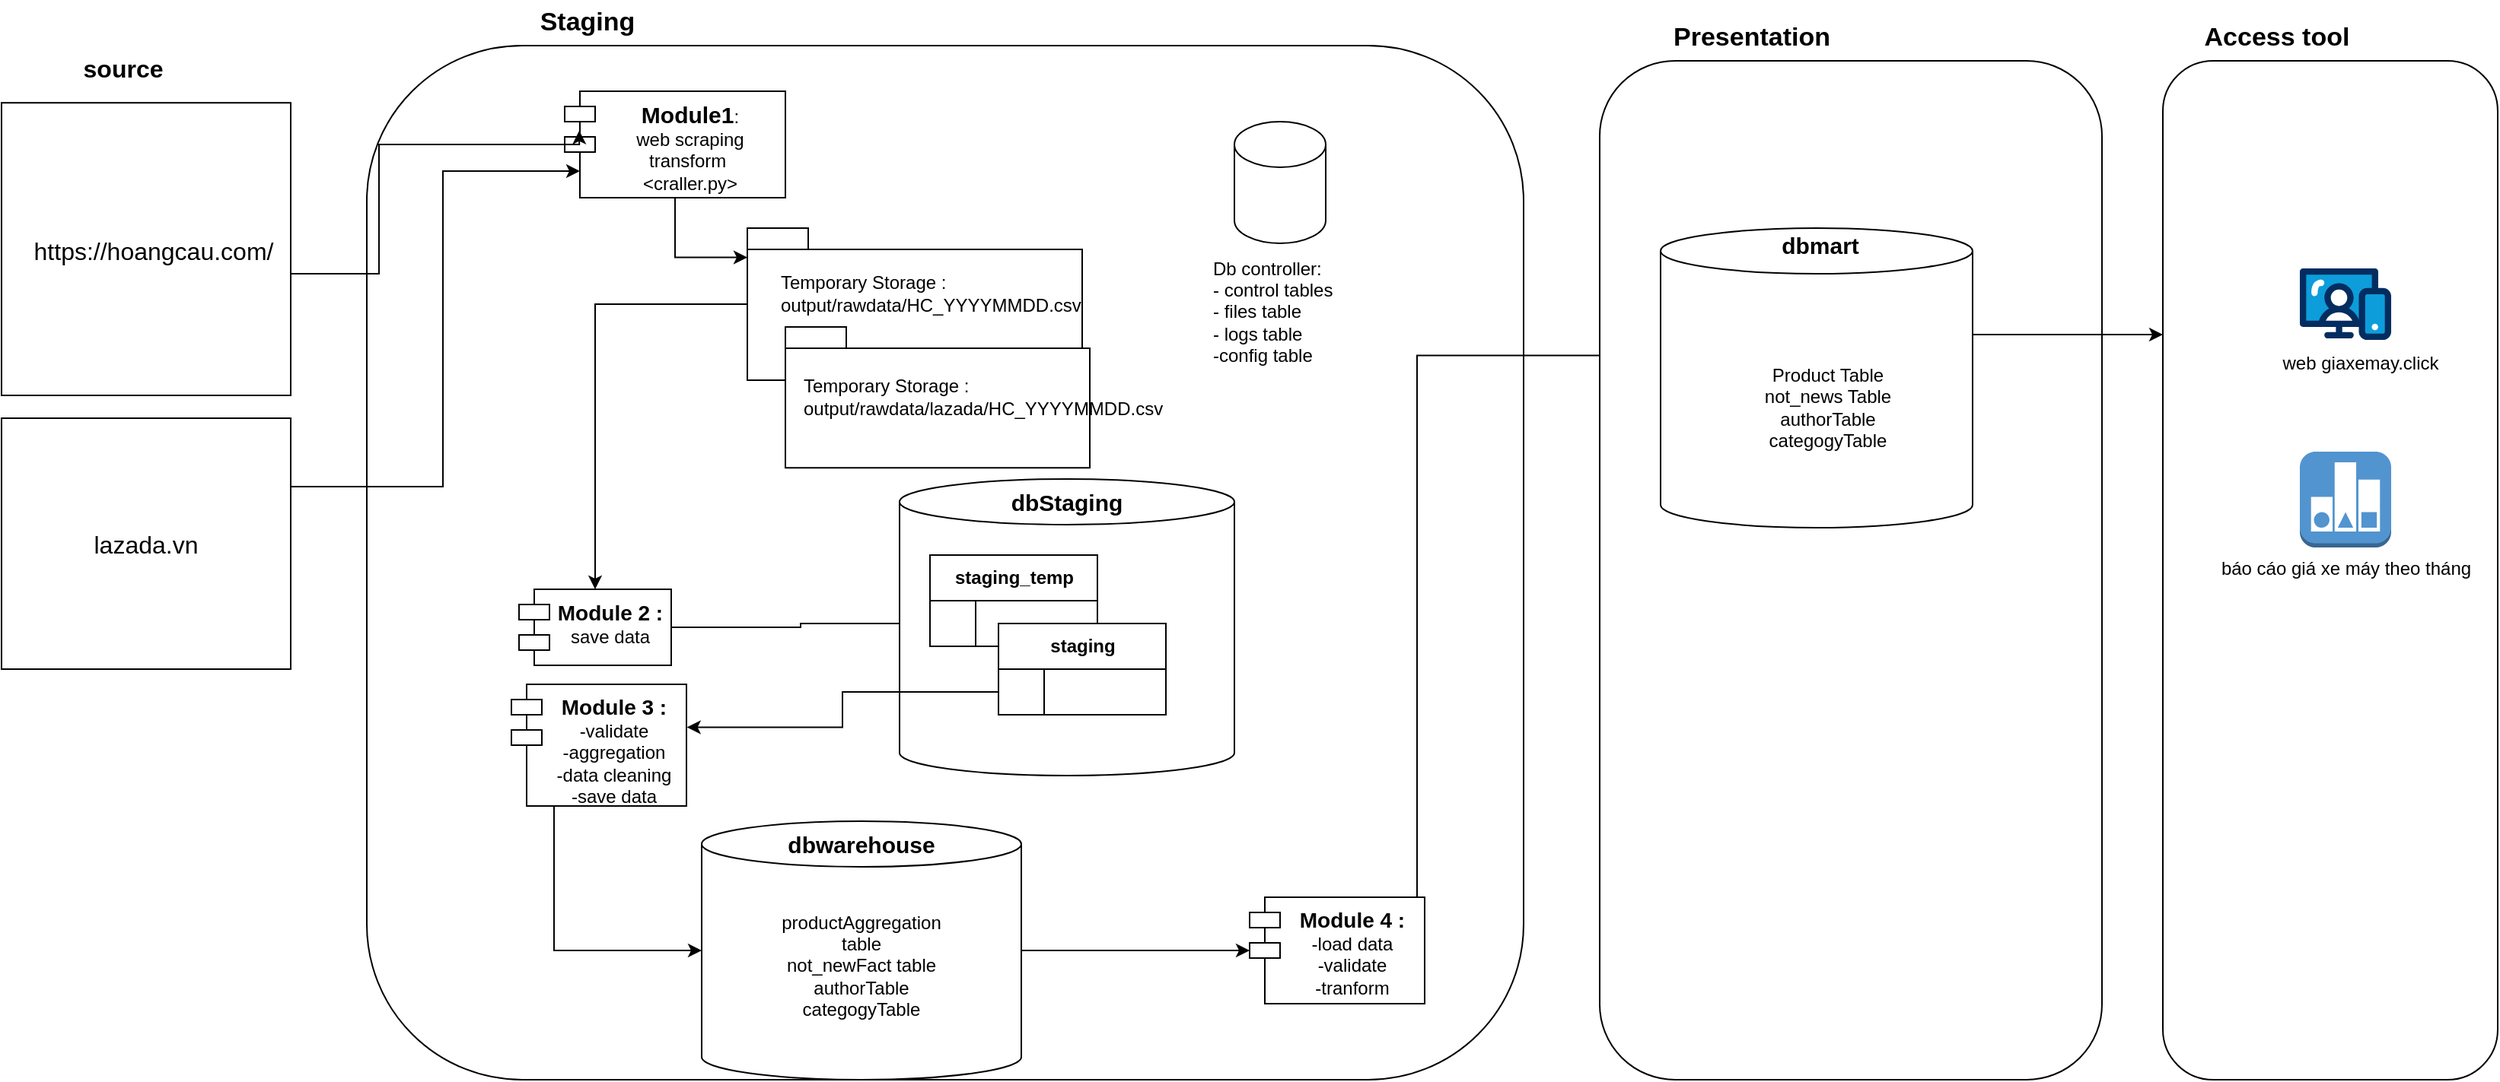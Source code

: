 <mxfile version="25.0.3" pages="9">
  <diagram id="dmb31zrkckhpgHorpXxm" name="thiết kế hệ thống">
    <mxGraphModel grid="1" page="1" gridSize="10" guides="1" tooltips="1" connect="1" arrows="1" fold="1" pageScale="1" pageWidth="850" pageHeight="1100" math="0" shadow="0">
      <root>
        <mxCell id="0" />
        <mxCell id="1" parent="0" />
        <mxCell id="tQMDJWdNe0vZUp2bcSFk-1" value="" style="rounded=0;whiteSpace=wrap;html=1;" vertex="1" parent="1">
          <mxGeometry x="40" y="107.6" width="190" height="192.4" as="geometry" />
        </mxCell>
        <mxCell id="tQMDJWdNe0vZUp2bcSFk-2" value="&lt;font size=&quot;1&quot; style=&quot;&quot;&gt;&lt;b style=&quot;font-size: 16px;&quot;&gt;source&lt;/b&gt;&lt;/font&gt;" style="text;html=1;align=center;verticalAlign=middle;whiteSpace=wrap;rounded=0;" vertex="1" parent="1">
          <mxGeometry x="90" y="70" width="60" height="30" as="geometry" />
        </mxCell>
        <mxCell id="tQMDJWdNe0vZUp2bcSFk-3" value="&lt;font style=&quot;font-size: 16px;&quot;&gt;https://hoangcau.com/&lt;/font&gt;" style="text;html=1;align=center;verticalAlign=middle;whiteSpace=wrap;rounded=0;" vertex="1" parent="1">
          <mxGeometry x="100" y="190" width="80" height="30" as="geometry" />
        </mxCell>
        <mxCell id="tQMDJWdNe0vZUp2bcSFk-4" value="" style="rounded=1;whiteSpace=wrap;html=1;" vertex="1" parent="1">
          <mxGeometry x="280" y="70" width="760" height="680" as="geometry" />
        </mxCell>
        <mxCell id="tQMDJWdNe0vZUp2bcSFk-5" value="&lt;font size=&quot;1&quot; style=&quot;&quot;&gt;&lt;b style=&quot;font-size: 17px;&quot;&gt;Staging&lt;/b&gt;&lt;/font&gt;" style="text;html=1;align=center;verticalAlign=middle;whiteSpace=wrap;rounded=0;" vertex="1" parent="1">
          <mxGeometry x="395" y="40" width="60" height="30" as="geometry" />
        </mxCell>
        <mxCell id="tQMDJWdNe0vZUp2bcSFk-6" value="&lt;b&gt;&lt;font style=&quot;font-size: 15px;&quot;&gt;Module1&lt;/font&gt;&lt;/b&gt;:&lt;br&gt;web scraping&lt;br&gt;transform&amp;nbsp;&lt;br&gt;&amp;lt;craller.py&amp;gt;" style="shape=module;align=left;spacingLeft=20;align=center;verticalAlign=top;whiteSpace=wrap;html=1;" vertex="1" parent="1">
          <mxGeometry x="410" y="100" width="145" height="70" as="geometry" />
        </mxCell>
        <mxCell id="tQMDJWdNe0vZUp2bcSFk-7" value="" style="shape=cylinder3;whiteSpace=wrap;html=1;boundedLbl=1;backgroundOutline=1;size=15;" vertex="1" parent="1">
          <mxGeometry x="850" y="120" width="60" height="80" as="geometry" />
        </mxCell>
        <mxCell id="tQMDJWdNe0vZUp2bcSFk-8" value="Db controller:&lt;br&gt;- control tables&lt;div&gt;- files table&lt;/div&gt;&lt;div&gt;- logs table&amp;nbsp;&lt;/div&gt;&lt;div&gt;-config table&lt;/div&gt;" style="text;strokeColor=none;fillColor=none;align=left;verticalAlign=middle;spacingLeft=4;spacingRight=4;overflow=hidden;points=[[0,0.5],[1,0.5]];portConstraint=eastwest;rotatable=0;whiteSpace=wrap;html=1;" vertex="1" parent="1">
          <mxGeometry x="830" y="200" width="120" height="90" as="geometry" />
        </mxCell>
        <mxCell id="tQMDJWdNe0vZUp2bcSFk-9" style="edgeStyle=orthogonalEdgeStyle;rounded=0;orthogonalLoop=1;jettySize=auto;html=1;entryX=0;entryY=0.5;entryDx=0;entryDy=0;" edge="1" parent="1" source="tQMDJWdNe0vZUp2bcSFk-10" target="_pLTCTP57HwF1n2irG7O-21">
          <mxGeometry relative="1" as="geometry" />
        </mxCell>
        <mxCell id="tQMDJWdNe0vZUp2bcSFk-10" value="&lt;b&gt;&lt;font style=&quot;font-size: 14px;&quot;&gt;Module 2 :&lt;/font&gt;&lt;/b&gt;&lt;div&gt;save data&lt;/div&gt;" style="shape=module;align=left;spacingLeft=20;align=center;verticalAlign=top;whiteSpace=wrap;html=1;" vertex="1" parent="1">
          <mxGeometry x="380" y="427.5" width="100" height="50" as="geometry" />
        </mxCell>
        <mxCell id="_pLTCTP57HwF1n2irG7O-10" style="edgeStyle=orthogonalEdgeStyle;rounded=0;orthogonalLoop=1;jettySize=auto;html=1;" edge="1" parent="1" source="tQMDJWdNe0vZUp2bcSFk-12" target="tQMDJWdNe0vZUp2bcSFk-10">
          <mxGeometry relative="1" as="geometry" />
        </mxCell>
        <mxCell id="tQMDJWdNe0vZUp2bcSFk-12" value="" style="shape=folder;fontStyle=1;spacingTop=10;tabWidth=40;tabHeight=14;tabPosition=left;html=1;whiteSpace=wrap;" vertex="1" parent="1">
          <mxGeometry x="530" y="190" width="220" height="100" as="geometry" />
        </mxCell>
        <mxCell id="tQMDJWdNe0vZUp2bcSFk-13" value="Temporary Storage : output/rawdata/HC_YYYYMMDD.csv" style="text;html=1;align=left;verticalAlign=middle;whiteSpace=wrap;rounded=0;" vertex="1" parent="1">
          <mxGeometry x="550" y="220" width="170" height="25" as="geometry" />
        </mxCell>
        <mxCell id="tQMDJWdNe0vZUp2bcSFk-17" value="" style="shape=cylinder3;whiteSpace=wrap;html=1;boundedLbl=1;backgroundOutline=1;size=15;" vertex="1" parent="1">
          <mxGeometry x="630" y="355" width="220" height="195" as="geometry" />
        </mxCell>
        <mxCell id="tQMDJWdNe0vZUp2bcSFk-18" value="&lt;b&gt;&lt;font style=&quot;font-size: 15px;&quot;&gt;dbStaging&lt;/font&gt;&lt;/b&gt;" style="text;html=1;align=center;verticalAlign=middle;whiteSpace=wrap;rounded=0;" vertex="1" parent="1">
          <mxGeometry x="660" y="355" width="160" height="30" as="geometry" />
        </mxCell>
        <mxCell id="tQMDJWdNe0vZUp2bcSFk-19" value="&lt;b&gt;&lt;font style=&quot;font-size: 14px;&quot;&gt;Module 3 :&lt;br&gt;&lt;/font&gt;&lt;/b&gt;-validate&lt;br&gt;-aggregation&lt;br&gt;-data cleaning&lt;br&gt;&lt;div&gt;-save data&lt;br&gt;&lt;div&gt;&lt;br&gt;&lt;/div&gt;&lt;/div&gt;" style="shape=module;align=left;spacingLeft=20;align=center;verticalAlign=top;whiteSpace=wrap;html=1;" vertex="1" parent="1">
          <mxGeometry x="375" y="490" width="115" height="80" as="geometry" />
        </mxCell>
        <mxCell id="tQMDJWdNe0vZUp2bcSFk-20" style="edgeStyle=orthogonalEdgeStyle;rounded=0;orthogonalLoop=1;jettySize=auto;html=1;" edge="1" parent="1" source="tQMDJWdNe0vZUp2bcSFk-21" target="tQMDJWdNe0vZUp2bcSFk-23">
          <mxGeometry relative="1" as="geometry" />
        </mxCell>
        <mxCell id="tQMDJWdNe0vZUp2bcSFk-21" value="" style="shape=cylinder3;whiteSpace=wrap;html=1;boundedLbl=1;backgroundOutline=1;size=15;" vertex="1" parent="1">
          <mxGeometry x="500" y="580" width="210" height="170" as="geometry" />
        </mxCell>
        <mxCell id="tQMDJWdNe0vZUp2bcSFk-22" value="&lt;span style=&quot;background-color: initial;&quot;&gt;productAggregation table&lt;/span&gt;&lt;div&gt;not_newFact table&lt;br&gt;authorTable&lt;div&gt;categogyTable&lt;/div&gt;&lt;/div&gt;" style="text;html=1;align=center;verticalAlign=middle;whiteSpace=wrap;rounded=0;" vertex="1" parent="1">
          <mxGeometry x="550" y="630" width="110" height="90" as="geometry" />
        </mxCell>
        <mxCell id="_pLTCTP57HwF1n2irG7O-39" style="edgeStyle=orthogonalEdgeStyle;rounded=0;orthogonalLoop=1;jettySize=auto;html=1;entryX=0;entryY=0.25;entryDx=0;entryDy=0;shadow=0;flowAnimation=0;jumpStyle=line;" edge="1" parent="1" source="tQMDJWdNe0vZUp2bcSFk-23" target="tQMDJWdNe0vZUp2bcSFk-26">
          <mxGeometry relative="1" as="geometry">
            <Array as="points">
              <mxPoint x="970" y="274" />
            </Array>
          </mxGeometry>
        </mxCell>
        <mxCell id="tQMDJWdNe0vZUp2bcSFk-23" value="&lt;b&gt;&lt;font style=&quot;font-size: 14px;&quot;&gt;Module 4 :&lt;/font&gt;&lt;/b&gt;&lt;div&gt;-load data&lt;br&gt;-validate&lt;br&gt;-tranform&lt;/div&gt;" style="shape=module;align=left;spacingLeft=20;align=center;verticalAlign=top;whiteSpace=wrap;html=1;" vertex="1" parent="1">
          <mxGeometry x="860" y="630" width="115" height="70" as="geometry" />
        </mxCell>
        <mxCell id="tQMDJWdNe0vZUp2bcSFk-24" value="" style="rounded=1;whiteSpace=wrap;html=1;" vertex="1" parent="1">
          <mxGeometry x="1090" y="80" width="330" height="670" as="geometry" />
        </mxCell>
        <mxCell id="_pLTCTP57HwF1n2irG7O-36" style="edgeStyle=orthogonalEdgeStyle;rounded=0;orthogonalLoop=1;jettySize=auto;html=1;" edge="1" parent="1" source="tQMDJWdNe0vZUp2bcSFk-25" target="tQMDJWdNe0vZUp2bcSFk-33">
          <mxGeometry relative="1" as="geometry">
            <Array as="points">
              <mxPoint x="1430" y="260" />
              <mxPoint x="1430" y="260" />
            </Array>
          </mxGeometry>
        </mxCell>
        <mxCell id="tQMDJWdNe0vZUp2bcSFk-25" value="" style="shape=cylinder3;whiteSpace=wrap;html=1;boundedLbl=1;backgroundOutline=1;size=15;" vertex="1" parent="1">
          <mxGeometry x="1130" y="190" width="205" height="197" as="geometry" />
        </mxCell>
        <mxCell id="tQMDJWdNe0vZUp2bcSFk-26" value="&lt;br&gt;Product Table&lt;br&gt;not_news Table&lt;br&gt;authorTable&lt;br&gt;categogyTable" style="text;html=1;align=center;verticalAlign=middle;whiteSpace=wrap;rounded=0;" vertex="1" parent="1">
          <mxGeometry x="1145" y="246.3" width="190" height="110" as="geometry" />
        </mxCell>
        <mxCell id="tQMDJWdNe0vZUp2bcSFk-27" value="&lt;span style=&quot;font-size: 17px;&quot;&gt;&lt;b&gt;Presentation&lt;/b&gt;&lt;/span&gt;" style="text;html=1;align=center;verticalAlign=middle;whiteSpace=wrap;rounded=0;" vertex="1" parent="1">
          <mxGeometry x="1160" y="50" width="60" height="30" as="geometry" />
        </mxCell>
        <mxCell id="tQMDJWdNe0vZUp2bcSFk-28" style="edgeStyle=orthogonalEdgeStyle;rounded=0;orthogonalLoop=1;jettySize=auto;html=1;entryX=0.066;entryY=0.369;entryDx=0;entryDy=0;entryPerimeter=0;" edge="1" parent="1" target="tQMDJWdNe0vZUp2bcSFk-6">
          <mxGeometry relative="1" as="geometry">
            <Array as="points">
              <mxPoint x="288" y="220" />
              <mxPoint x="288" y="135" />
              <mxPoint x="420" y="135" />
            </Array>
            <mxPoint x="230" y="220" as="sourcePoint" />
          </mxGeometry>
        </mxCell>
        <mxCell id="tQMDJWdNe0vZUp2bcSFk-29" style="edgeStyle=orthogonalEdgeStyle;rounded=0;orthogonalLoop=1;jettySize=auto;html=1;entryX=0;entryY=0;entryDx=0;entryDy=19.25;entryPerimeter=0;" edge="1" parent="1" source="tQMDJWdNe0vZUp2bcSFk-6" target="tQMDJWdNe0vZUp2bcSFk-12">
          <mxGeometry relative="1" as="geometry" />
        </mxCell>
        <mxCell id="tQMDJWdNe0vZUp2bcSFk-33" value="" style="rounded=1;whiteSpace=wrap;html=1;" vertex="1" parent="1">
          <mxGeometry x="1460" y="80" width="220" height="670" as="geometry" />
        </mxCell>
        <mxCell id="tQMDJWdNe0vZUp2bcSFk-34" value="&lt;span style=&quot;font-size: 17px;&quot;&gt;&lt;b&gt;Access tool&lt;/b&gt;&lt;/span&gt;" style="text;html=1;align=center;verticalAlign=middle;whiteSpace=wrap;rounded=0;" vertex="1" parent="1">
          <mxGeometry x="1480" y="50" width="110" height="30" as="geometry" />
        </mxCell>
        <mxCell id="tQMDJWdNe0vZUp2bcSFk-35" value="" style="verticalLabelPosition=bottom;aspect=fixed;html=1;shape=mxgraph.salesforce.web;" vertex="1" parent="1">
          <mxGeometry x="1550" y="216.3" width="60" height="47.4" as="geometry" />
        </mxCell>
        <mxCell id="tQMDJWdNe0vZUp2bcSFk-36" value="web giaxemay.click" style="text;html=1;align=center;verticalAlign=middle;whiteSpace=wrap;rounded=0;" vertex="1" parent="1">
          <mxGeometry x="1515" y="263.7" width="150" height="30" as="geometry" />
        </mxCell>
        <mxCell id="433LUs6v8Q2cJ-PIMVXH-1" value="" style="rounded=0;whiteSpace=wrap;html=1;" vertex="1" parent="1">
          <mxGeometry x="40" y="315" width="190" height="165" as="geometry" />
        </mxCell>
        <mxCell id="433LUs6v8Q2cJ-PIMVXH-2" value="&lt;span style=&quot;font-size: 16px;&quot;&gt;lazada.vn&lt;/span&gt;" style="text;html=1;align=center;verticalAlign=middle;whiteSpace=wrap;rounded=0;" vertex="1" parent="1">
          <mxGeometry x="95" y="382.5" width="80" height="30" as="geometry" />
        </mxCell>
        <mxCell id="433LUs6v8Q2cJ-PIMVXH-3" style="edgeStyle=orthogonalEdgeStyle;rounded=0;orthogonalLoop=1;jettySize=auto;html=1;entryX=0;entryY=0.75;entryDx=10;entryDy=0;entryPerimeter=0;" edge="1" parent="1" source="433LUs6v8Q2cJ-PIMVXH-1" target="tQMDJWdNe0vZUp2bcSFk-6">
          <mxGeometry relative="1" as="geometry">
            <Array as="points">
              <mxPoint x="330" y="360" />
              <mxPoint x="330" y="153" />
            </Array>
          </mxGeometry>
        </mxCell>
        <mxCell id="_pLTCTP57HwF1n2irG7O-1" value="" style="shape=folder;fontStyle=1;spacingTop=10;tabWidth=40;tabHeight=14;tabPosition=left;html=1;whiteSpace=wrap;" vertex="1" parent="1">
          <mxGeometry x="555" y="255.0" width="200" height="92.6" as="geometry" />
        </mxCell>
        <mxCell id="_pLTCTP57HwF1n2irG7O-4" value="Temporary Storage : output/rawdata/lazada/HC_YYYYMMDD.csv" style="text;html=1;align=left;verticalAlign=middle;whiteSpace=wrap;rounded=0;" vertex="1" parent="1">
          <mxGeometry x="565" y="278.2" width="170" height="46.2" as="geometry" />
        </mxCell>
        <mxCell id="_pLTCTP57HwF1n2irG7O-11" value="staging_temp" style="shape=table;startSize=30;container=1;collapsible=1;childLayout=tableLayout;fixedRows=1;rowLines=0;fontStyle=1;align=center;resizeLast=1;html=1;" vertex="1" parent="1">
          <mxGeometry x="650" y="405" width="110" height="60" as="geometry" />
        </mxCell>
        <mxCell id="_pLTCTP57HwF1n2irG7O-21" value="" style="shape=tableRow;horizontal=0;startSize=0;swimlaneHead=0;swimlaneBody=0;fillColor=none;collapsible=0;dropTarget=0;points=[[0,0.5],[1,0.5]];portConstraint=eastwest;top=0;left=0;right=0;bottom=0;" vertex="1" parent="_pLTCTP57HwF1n2irG7O-11">
          <mxGeometry y="30" width="110" height="30" as="geometry" />
        </mxCell>
        <mxCell id="_pLTCTP57HwF1n2irG7O-22" value="" style="shape=partialRectangle;connectable=0;fillColor=none;top=0;left=0;bottom=0;right=0;editable=1;overflow=hidden;whiteSpace=wrap;html=1;" vertex="1" parent="_pLTCTP57HwF1n2irG7O-21">
          <mxGeometry width="30" height="30" as="geometry">
            <mxRectangle width="30" height="30" as="alternateBounds" />
          </mxGeometry>
        </mxCell>
        <mxCell id="_pLTCTP57HwF1n2irG7O-23" value="" style="shape=partialRectangle;connectable=0;fillColor=none;top=0;left=0;bottom=0;right=0;align=left;spacingLeft=6;overflow=hidden;whiteSpace=wrap;html=1;" vertex="1" parent="_pLTCTP57HwF1n2irG7O-21">
          <mxGeometry x="30" width="80" height="30" as="geometry">
            <mxRectangle width="80" height="30" as="alternateBounds" />
          </mxGeometry>
        </mxCell>
        <mxCell id="_pLTCTP57HwF1n2irG7O-27" value="staging" style="shape=table;startSize=30;container=1;collapsible=1;childLayout=tableLayout;fixedRows=1;rowLines=0;fontStyle=1;align=center;resizeLast=1;html=1;" vertex="1" parent="1">
          <mxGeometry x="695" y="450" width="110" height="60" as="geometry" />
        </mxCell>
        <mxCell id="_pLTCTP57HwF1n2irG7O-28" value="" style="shape=tableRow;horizontal=0;startSize=0;swimlaneHead=0;swimlaneBody=0;fillColor=none;collapsible=0;dropTarget=0;points=[[0,0.5],[1,0.5]];portConstraint=eastwest;top=0;left=0;right=0;bottom=0;" vertex="1" parent="_pLTCTP57HwF1n2irG7O-27">
          <mxGeometry y="30" width="110" height="30" as="geometry" />
        </mxCell>
        <mxCell id="_pLTCTP57HwF1n2irG7O-29" value="" style="shape=partialRectangle;connectable=0;fillColor=none;top=0;left=0;bottom=0;right=0;editable=1;overflow=hidden;whiteSpace=wrap;html=1;" vertex="1" parent="_pLTCTP57HwF1n2irG7O-28">
          <mxGeometry width="30" height="30" as="geometry">
            <mxRectangle width="30" height="30" as="alternateBounds" />
          </mxGeometry>
        </mxCell>
        <mxCell id="_pLTCTP57HwF1n2irG7O-30" value="" style="shape=partialRectangle;connectable=0;fillColor=none;top=0;left=0;bottom=0;right=0;align=left;spacingLeft=6;overflow=hidden;whiteSpace=wrap;html=1;" vertex="1" parent="_pLTCTP57HwF1n2irG7O-28">
          <mxGeometry x="30" width="80" height="30" as="geometry">
            <mxRectangle width="80" height="30" as="alternateBounds" />
          </mxGeometry>
        </mxCell>
        <mxCell id="_pLTCTP57HwF1n2irG7O-31" value="&lt;b&gt;&lt;font style=&quot;font-size: 15px;&quot;&gt;dbwarehouse&lt;/font&gt;&lt;/b&gt;" style="text;html=1;align=center;verticalAlign=middle;whiteSpace=wrap;rounded=0;" vertex="1" parent="1">
          <mxGeometry x="525" y="580" width="160" height="30" as="geometry" />
        </mxCell>
        <mxCell id="_pLTCTP57HwF1n2irG7O-32" style="edgeStyle=orthogonalEdgeStyle;rounded=0;orthogonalLoop=1;jettySize=auto;html=1;entryX=1.003;entryY=0.353;entryDx=0;entryDy=0;entryPerimeter=0;" edge="1" parent="1" source="_pLTCTP57HwF1n2irG7O-28" target="tQMDJWdNe0vZUp2bcSFk-19">
          <mxGeometry relative="1" as="geometry" />
        </mxCell>
        <mxCell id="_pLTCTP57HwF1n2irG7O-33" style="edgeStyle=orthogonalEdgeStyle;rounded=0;orthogonalLoop=1;jettySize=auto;html=1;entryX=0;entryY=0.5;entryDx=0;entryDy=0;entryPerimeter=0;" edge="1" parent="1" source="tQMDJWdNe0vZUp2bcSFk-19" target="tQMDJWdNe0vZUp2bcSFk-21">
          <mxGeometry relative="1" as="geometry">
            <Array as="points">
              <mxPoint x="403" y="665" />
            </Array>
          </mxGeometry>
        </mxCell>
        <mxCell id="_pLTCTP57HwF1n2irG7O-35" value="báo cáo giá xe máy theo tháng" style="outlineConnect=0;dashed=0;verticalLabelPosition=bottom;verticalAlign=top;align=center;html=1;shape=mxgraph.aws3.reported_state;fillColor=#5294CF;gradientColor=none;" vertex="1" parent="1">
          <mxGeometry x="1550" y="337" width="60" height="63" as="geometry" />
        </mxCell>
        <mxCell id="_pLTCTP57HwF1n2irG7O-38" value="&lt;b&gt;&lt;font style=&quot;font-size: 15px;&quot;&gt;dbmart&lt;/font&gt;&lt;/b&gt;" style="text;html=1;align=center;verticalAlign=middle;whiteSpace=wrap;rounded=0;" vertex="1" parent="1">
          <mxGeometry x="1155" y="186.3" width="160" height="30" as="geometry" />
        </mxCell>
      </root>
    </mxGraphModel>
  </diagram>
  <diagram name="DBStaging" id="qApJzgcuTR9B1go0Uq3Y">
    <mxGraphModel grid="1" page="1" gridSize="10" guides="1" tooltips="1" connect="1" arrows="1" fold="1" pageScale="1" pageWidth="850" pageHeight="1100" math="0" shadow="0">
      <root>
        <mxCell id="0" />
        <mxCell id="1" parent="0" />
        <mxCell id="2MaxJnibtUKDYchc-hK5-1" value="DBStaging_temp" style="swimlane;fontStyle=0;childLayout=stackLayout;horizontal=1;startSize=26;fillColor=none;horizontalStack=0;resizeParent=1;resizeParentMax=0;resizeLast=0;collapsible=1;marginBottom=0;whiteSpace=wrap;html=1;" vertex="1" parent="1">
          <mxGeometry x="360" y="150" width="280" height="521" as="geometry" />
        </mxCell>
        <mxCell id="2MaxJnibtUKDYchc-hK5-2" value="id -Serial" style="text;strokeColor=none;fillColor=none;align=left;verticalAlign=top;spacingLeft=4;spacingRight=4;overflow=hidden;rotatable=0;points=[[0,0.5],[1,0.5]];portConstraint=eastwest;whiteSpace=wrap;html=1;" vertex="1" parent="2MaxJnibtUKDYchc-hK5-1">
          <mxGeometry y="26" width="280" height="27" as="geometry" />
        </mxCell>
        <mxCell id="2MaxJnibtUKDYchc-hK5-3" value="model_name - text" style="text;strokeColor=none;fillColor=none;align=left;verticalAlign=top;spacingLeft=4;spacingRight=4;overflow=hidden;rotatable=0;points=[[0,0.5],[1,0.5]];portConstraint=eastwest;whiteSpace=wrap;html=1;" vertex="1" parent="2MaxJnibtUKDYchc-hK5-1">
          <mxGeometry y="53" width="280" height="26" as="geometry" />
        </mxCell>
        <mxCell id="2MaxJnibtUKDYchc-hK5-4" value="color - - text" style="text;strokeColor=none;fillColor=none;align=left;verticalAlign=top;spacingLeft=4;spacingRight=4;overflow=hidden;rotatable=0;points=[[0,0.5],[1,0.5]];portConstraint=eastwest;whiteSpace=wrap;html=1;" vertex="1" parent="2MaxJnibtUKDYchc-hK5-1">
          <mxGeometry y="79" width="280" height="26" as="geometry" />
        </mxCell>
        <mxCell id="2MaxJnibtUKDYchc-hK5-5" value="price - - text" style="text;strokeColor=none;fillColor=none;align=left;verticalAlign=top;spacingLeft=4;spacingRight=4;overflow=hidden;rotatable=0;points=[[0,0.5],[1,0.5]];portConstraint=eastwest;whiteSpace=wrap;html=1;" vertex="1" parent="2MaxJnibtUKDYchc-hK5-1">
          <mxGeometry y="105" width="280" height="26" as="geometry" />
        </mxCell>
        <mxCell id="2MaxJnibtUKDYchc-hK5-6" value="brand - - text" style="text;strokeColor=none;fillColor=none;align=left;verticalAlign=top;spacingLeft=4;spacingRight=4;overflow=hidden;rotatable=0;points=[[0,0.5],[1,0.5]];portConstraint=eastwest;whiteSpace=wrap;html=1;" vertex="1" parent="2MaxJnibtUKDYchc-hK5-1">
          <mxGeometry y="131" width="280" height="26" as="geometry" />
        </mxCell>
        <mxCell id="2MaxJnibtUKDYchc-hK5-7" value="version- - text" style="text;strokeColor=none;fillColor=none;align=left;verticalAlign=top;spacingLeft=4;spacingRight=4;overflow=hidden;rotatable=0;points=[[0,0.5],[1,0.5]];portConstraint=eastwest;whiteSpace=wrap;html=1;" vertex="1" parent="2MaxJnibtUKDYchc-hK5-1">
          <mxGeometry y="157" width="280" height="26" as="geometry" />
        </mxCell>
        <mxCell id="2MaxJnibtUKDYchc-hK5-8" value="name -- text" style="text;strokeColor=none;fillColor=none;align=left;verticalAlign=top;spacingLeft=4;spacingRight=4;overflow=hidden;rotatable=0;points=[[0,0.5],[1,0.5]];portConstraint=eastwest;whiteSpace=wrap;html=1;" vertex="1" parent="2MaxJnibtUKDYchc-hK5-1">
          <mxGeometry y="183" width="280" height="26" as="geometry" />
        </mxCell>
        <mxCell id="2MaxJnibtUKDYchc-hK5-9" value="engine_capacity -- text" style="text;strokeColor=none;fillColor=none;align=left;verticalAlign=top;spacingLeft=4;spacingRight=4;overflow=hidden;rotatable=0;points=[[0,0.5],[1,0.5]];portConstraint=eastwest;whiteSpace=wrap;html=1;" vertex="1" parent="2MaxJnibtUKDYchc-hK5-1">
          <mxGeometry y="209" width="280" height="26" as="geometry" />
        </mxCell>
        <mxCell id="2MaxJnibtUKDYchc-hK5-10" value="engine_type - text" style="text;strokeColor=none;fillColor=none;align=left;verticalAlign=top;spacingLeft=4;spacingRight=4;overflow=hidden;rotatable=0;points=[[0,0.5],[1,0.5]];portConstraint=eastwest;whiteSpace=wrap;html=1;" vertex="1" parent="2MaxJnibtUKDYchc-hK5-1">
          <mxGeometry y="235" width="280" height="26" as="geometry" />
        </mxCell>
        <mxCell id="2MaxJnibtUKDYchc-hK5-11" value="&amp;nbsp;transmission_type - text" style="text;strokeColor=none;fillColor=none;align=left;verticalAlign=top;spacingLeft=4;spacingRight=4;overflow=hidden;rotatable=0;points=[[0,0.5],[1,0.5]];portConstraint=eastwest;whiteSpace=wrap;html=1;" vertex="1" parent="2MaxJnibtUKDYchc-hK5-1">
          <mxGeometry y="261" width="280" height="26" as="geometry" />
        </mxCell>
        <mxCell id="2MaxJnibtUKDYchc-hK5-12" value="&amp;nbsp;features - text&amp;nbsp;//tính năng nổi bật&amp;nbsp; &amp;nbsp;" style="text;strokeColor=none;fillColor=none;align=left;verticalAlign=top;spacingLeft=4;spacingRight=4;overflow=hidden;rotatable=0;points=[[0,0.5],[1,0.5]];portConstraint=eastwest;whiteSpace=wrap;html=1;" vertex="1" parent="2MaxJnibtUKDYchc-hK5-1">
          <mxGeometry y="287" width="280" height="26" as="geometry" />
        </mxCell>
        <mxCell id="2MaxJnibtUKDYchc-hK5-14" value="source_url - - text&amp;nbsp;//page source url" style="text;strokeColor=none;fillColor=none;align=left;verticalAlign=top;spacingLeft=4;spacingRight=4;overflow=hidden;rotatable=0;points=[[0,0.5],[1,0.5]];portConstraint=eastwest;whiteSpace=wrap;html=1;" vertex="1" parent="2MaxJnibtUKDYchc-hK5-1">
          <mxGeometry y="313" width="280" height="26" as="geometry" />
        </mxCell>
        <mxCell id="2MaxJnibtUKDYchc-hK5-15" value="type - - text" style="text;strokeColor=none;fillColor=none;align=left;verticalAlign=top;spacingLeft=4;spacingRight=4;overflow=hidden;rotatable=0;points=[[0,0.5],[1,0.5]];portConstraint=eastwest;whiteSpace=wrap;html=1;" vertex="1" parent="2MaxJnibtUKDYchc-hK5-1">
          <mxGeometry y="339" width="280" height="26" as="geometry" />
        </mxCell>
        <mxCell id="2MaxJnibtUKDYchc-hK5-16" value="image_url - text" style="text;strokeColor=none;fillColor=none;align=left;verticalAlign=top;spacingLeft=4;spacingRight=4;overflow=hidden;rotatable=0;points=[[0,0.5],[1,0.5]];portConstraint=eastwest;whiteSpace=wrap;html=1;" vertex="1" parent="2MaxJnibtUKDYchc-hK5-1">
          <mxGeometry y="365" width="280" height="26" as="geometry" />
        </mxCell>
        <mxCell id="2MaxJnibtUKDYchc-hK5-17" value="source_name -&amp;nbsp; text" style="text;strokeColor=none;fillColor=none;align=left;verticalAlign=top;spacingLeft=4;spacingRight=4;overflow=hidden;rotatable=0;points=[[0,0.5],[1,0.5]];portConstraint=eastwest;whiteSpace=wrap;html=1;" vertex="1" parent="2MaxJnibtUKDYchc-hK5-1">
          <mxGeometry y="391" width="280" height="26" as="geometry" />
        </mxCell>
        <mxCell id="2MaxJnibtUKDYchc-hK5-39" value="source_SkuId - - text" style="text;strokeColor=none;fillColor=none;align=left;verticalAlign=top;spacingLeft=4;spacingRight=4;overflow=hidden;rotatable=0;points=[[0,0.5],[1,0.5]];portConstraint=eastwest;whiteSpace=wrap;html=1;" vertex="1" parent="2MaxJnibtUKDYchc-hK5-1">
          <mxGeometry y="417" width="280" height="26" as="geometry" />
        </mxCell>
        <mxCell id="JK1uqutgg3cbRhWS1W14-1" value="source_pid - - text" style="text;strokeColor=none;fillColor=none;align=left;verticalAlign=top;spacingLeft=4;spacingRight=4;overflow=hidden;rotatable=0;points=[[0,0.5],[1,0.5]];portConstraint=eastwest;whiteSpace=wrap;html=1;" vertex="1" parent="2MaxJnibtUKDYchc-hK5-1">
          <mxGeometry y="443" width="280" height="26" as="geometry" />
        </mxCell>
        <mxCell id="2MaxJnibtUKDYchc-hK5-18" value="status - - text" style="text;strokeColor=none;fillColor=none;align=left;verticalAlign=top;spacingLeft=4;spacingRight=4;overflow=hidden;rotatable=0;points=[[0,0.5],[1,0.5]];portConstraint=eastwest;whiteSpace=wrap;html=1;" vertex="1" parent="2MaxJnibtUKDYchc-hK5-1">
          <mxGeometry y="469" width="280" height="26" as="geometry" />
        </mxCell>
        <mxCell id="2MaxJnibtUKDYchc-hK5-19" value="create_at - Timestamp" style="text;strokeColor=none;fillColor=none;align=left;verticalAlign=top;spacingLeft=4;spacingRight=4;overflow=hidden;rotatable=0;points=[[0,0.5],[1,0.5]];portConstraint=eastwest;whiteSpace=wrap;html=1;" vertex="1" parent="2MaxJnibtUKDYchc-hK5-1">
          <mxGeometry y="495" width="280" height="26" as="geometry" />
        </mxCell>
        <mxCell id="2MaxJnibtUKDYchc-hK5-20" value="DBStaging" style="swimlane;fontStyle=0;childLayout=stackLayout;horizontal=1;startSize=26;fillColor=none;horizontalStack=0;resizeParent=1;resizeParentMax=0;resizeLast=0;collapsible=1;marginBottom=0;whiteSpace=wrap;html=1;" vertex="1" parent="1">
          <mxGeometry x="40" y="150" width="280" height="521" as="geometry" />
        </mxCell>
        <mxCell id="2MaxJnibtUKDYchc-hK5-21" value="id -Serial" style="text;strokeColor=none;fillColor=none;align=left;verticalAlign=top;spacingLeft=4;spacingRight=4;overflow=hidden;rotatable=0;points=[[0,0.5],[1,0.5]];portConstraint=eastwest;whiteSpace=wrap;html=1;" vertex="1" parent="2MaxJnibtUKDYchc-hK5-20">
          <mxGeometry y="26" width="280" height="27" as="geometry" />
        </mxCell>
        <mxCell id="2MaxJnibtUKDYchc-hK5-22" value="model_name - varchar(255)" style="text;strokeColor=none;fillColor=none;align=left;verticalAlign=top;spacingLeft=4;spacingRight=4;overflow=hidden;rotatable=0;points=[[0,0.5],[1,0.5]];portConstraint=eastwest;whiteSpace=wrap;html=1;" vertex="1" parent="2MaxJnibtUKDYchc-hK5-20">
          <mxGeometry y="53" width="280" height="26" as="geometry" />
        </mxCell>
        <mxCell id="2MaxJnibtUKDYchc-hK5-23" value="color - varchar(255)" style="text;strokeColor=none;fillColor=none;align=left;verticalAlign=top;spacingLeft=4;spacingRight=4;overflow=hidden;rotatable=0;points=[[0,0.5],[1,0.5]];portConstraint=eastwest;whiteSpace=wrap;html=1;" vertex="1" parent="2MaxJnibtUKDYchc-hK5-20">
          <mxGeometry y="79" width="280" height="26" as="geometry" />
        </mxCell>
        <mxCell id="2MaxJnibtUKDYchc-hK5-24" value="price - float" style="text;strokeColor=none;fillColor=none;align=left;verticalAlign=top;spacingLeft=4;spacingRight=4;overflow=hidden;rotatable=0;points=[[0,0.5],[1,0.5]];portConstraint=eastwest;whiteSpace=wrap;html=1;" vertex="1" parent="2MaxJnibtUKDYchc-hK5-20">
          <mxGeometry y="105" width="280" height="26" as="geometry" />
        </mxCell>
        <mxCell id="2MaxJnibtUKDYchc-hK5-25" value="brand - varchar(255)" style="text;strokeColor=none;fillColor=none;align=left;verticalAlign=top;spacingLeft=4;spacingRight=4;overflow=hidden;rotatable=0;points=[[0,0.5],[1,0.5]];portConstraint=eastwest;whiteSpace=wrap;html=1;" vertex="1" parent="2MaxJnibtUKDYchc-hK5-20">
          <mxGeometry y="131" width="280" height="26" as="geometry" />
        </mxCell>
        <mxCell id="2MaxJnibtUKDYchc-hK5-26" value="version- varchar (255)" style="text;strokeColor=none;fillColor=none;align=left;verticalAlign=top;spacingLeft=4;spacingRight=4;overflow=hidden;rotatable=0;points=[[0,0.5],[1,0.5]];portConstraint=eastwest;whiteSpace=wrap;html=1;" vertex="1" parent="2MaxJnibtUKDYchc-hK5-20">
          <mxGeometry y="157" width="280" height="26" as="geometry" />
        </mxCell>
        <mxCell id="2MaxJnibtUKDYchc-hK5-27" value="name - varchar(500)" style="text;strokeColor=none;fillColor=none;align=left;verticalAlign=top;spacingLeft=4;spacingRight=4;overflow=hidden;rotatable=0;points=[[0,0.5],[1,0.5]];portConstraint=eastwest;whiteSpace=wrap;html=1;" vertex="1" parent="2MaxJnibtUKDYchc-hK5-20">
          <mxGeometry y="183" width="280" height="26" as="geometry" />
        </mxCell>
        <mxCell id="2MaxJnibtUKDYchc-hK5-28" value="engine_capacity -varchar(255)" style="text;strokeColor=none;fillColor=none;align=left;verticalAlign=top;spacingLeft=4;spacingRight=4;overflow=hidden;rotatable=0;points=[[0,0.5],[1,0.5]];portConstraint=eastwest;whiteSpace=wrap;html=1;" vertex="1" parent="2MaxJnibtUKDYchc-hK5-20">
          <mxGeometry y="209" width="280" height="26" as="geometry" />
        </mxCell>
        <mxCell id="2MaxJnibtUKDYchc-hK5-29" value="engine_type &lt;span class=&quot;hljs-type&quot;&gt;VARCHAR&lt;/span&gt;(&lt;span class=&quot;hljs-number&quot;&gt;255&lt;/span&gt;)" style="text;strokeColor=none;fillColor=none;align=left;verticalAlign=top;spacingLeft=4;spacingRight=4;overflow=hidden;rotatable=0;points=[[0,0.5],[1,0.5]];portConstraint=eastwest;whiteSpace=wrap;html=1;" vertex="1" parent="2MaxJnibtUKDYchc-hK5-20">
          <mxGeometry y="235" width="280" height="26" as="geometry" />
        </mxCell>
        <mxCell id="2MaxJnibtUKDYchc-hK5-30" value="&amp;nbsp;transmission_type &lt;span class=&quot;hljs-type&quot;&gt;VARCHAR&lt;/span&gt;(&lt;span class=&quot;hljs-number&quot;&gt;255&lt;/span&gt;)" style="text;strokeColor=none;fillColor=none;align=left;verticalAlign=top;spacingLeft=4;spacingRight=4;overflow=hidden;rotatable=0;points=[[0,0.5],[1,0.5]];portConstraint=eastwest;whiteSpace=wrap;html=1;" vertex="1" parent="2MaxJnibtUKDYchc-hK5-20">
          <mxGeometry y="261" width="280" height="26" as="geometry" />
        </mxCell>
        <mxCell id="2MaxJnibtUKDYchc-hK5-31" value="&amp;nbsp;features TEXT //tính năng nổi bật&amp;nbsp; &amp;nbsp;" style="text;strokeColor=none;fillColor=none;align=left;verticalAlign=top;spacingLeft=4;spacingRight=4;overflow=hidden;rotatable=0;points=[[0,0.5],[1,0.5]];portConstraint=eastwest;whiteSpace=wrap;html=1;" vertex="1" parent="2MaxJnibtUKDYchc-hK5-20">
          <mxGeometry y="287" width="280" height="26" as="geometry" />
        </mxCell>
        <mxCell id="2MaxJnibtUKDYchc-hK5-33" value="source_url - varchar(1000) //page source url" style="text;strokeColor=none;fillColor=none;align=left;verticalAlign=top;spacingLeft=4;spacingRight=4;overflow=hidden;rotatable=0;points=[[0,0.5],[1,0.5]];portConstraint=eastwest;whiteSpace=wrap;html=1;" vertex="1" parent="2MaxJnibtUKDYchc-hK5-20">
          <mxGeometry y="313" width="280" height="26" as="geometry" />
        </mxCell>
        <mxCell id="2MaxJnibtUKDYchc-hK5-34" value="type - varchar(255)" style="text;strokeColor=none;fillColor=none;align=left;verticalAlign=top;spacingLeft=4;spacingRight=4;overflow=hidden;rotatable=0;points=[[0,0.5],[1,0.5]];portConstraint=eastwest;whiteSpace=wrap;html=1;" vertex="1" parent="2MaxJnibtUKDYchc-hK5-20">
          <mxGeometry y="339" width="280" height="26" as="geometry" />
        </mxCell>
        <mxCell id="2MaxJnibtUKDYchc-hK5-35" value="image_url - text" style="text;strokeColor=none;fillColor=none;align=left;verticalAlign=top;spacingLeft=4;spacingRight=4;overflow=hidden;rotatable=0;points=[[0,0.5],[1,0.5]];portConstraint=eastwest;whiteSpace=wrap;html=1;" vertex="1" parent="2MaxJnibtUKDYchc-hK5-20">
          <mxGeometry y="365" width="280" height="26" as="geometry" />
        </mxCell>
        <mxCell id="2MaxJnibtUKDYchc-hK5-40" value="source_name - varchar(255)" style="text;strokeColor=none;fillColor=none;align=left;verticalAlign=top;spacingLeft=4;spacingRight=4;overflow=hidden;rotatable=0;points=[[0,0.5],[1,0.5]];portConstraint=eastwest;whiteSpace=wrap;html=1;" vertex="1" parent="2MaxJnibtUKDYchc-hK5-20">
          <mxGeometry y="391" width="280" height="26" as="geometry" />
        </mxCell>
        <mxCell id="JK1uqutgg3cbRhWS1W14-2" value="source_SkuId - varchar(255)" style="text;strokeColor=none;fillColor=none;align=left;verticalAlign=top;spacingLeft=4;spacingRight=4;overflow=hidden;rotatable=0;points=[[0,0.5],[1,0.5]];portConstraint=eastwest;whiteSpace=wrap;html=1;" vertex="1" parent="2MaxJnibtUKDYchc-hK5-20">
          <mxGeometry y="417" width="280" height="26" as="geometry" />
        </mxCell>
        <mxCell id="2MaxJnibtUKDYchc-hK5-36" value="source_pid - varchar(255)" style="text;strokeColor=none;fillColor=none;align=left;verticalAlign=top;spacingLeft=4;spacingRight=4;overflow=hidden;rotatable=0;points=[[0,0.5],[1,0.5]];portConstraint=eastwest;whiteSpace=wrap;html=1;" vertex="1" parent="2MaxJnibtUKDYchc-hK5-20">
          <mxGeometry y="443" width="280" height="26" as="geometry" />
        </mxCell>
        <mxCell id="2MaxJnibtUKDYchc-hK5-37" value="status - varchar(255)" style="text;strokeColor=none;fillColor=none;align=left;verticalAlign=top;spacingLeft=4;spacingRight=4;overflow=hidden;rotatable=0;points=[[0,0.5],[1,0.5]];portConstraint=eastwest;whiteSpace=wrap;html=1;" vertex="1" parent="2MaxJnibtUKDYchc-hK5-20">
          <mxGeometry y="469" width="280" height="26" as="geometry" />
        </mxCell>
        <mxCell id="2MaxJnibtUKDYchc-hK5-38" value="create_at - Timestamp" style="text;strokeColor=none;fillColor=none;align=left;verticalAlign=top;spacingLeft=4;spacingRight=4;overflow=hidden;rotatable=0;points=[[0,0.5],[1,0.5]];portConstraint=eastwest;whiteSpace=wrap;html=1;" vertex="1" parent="2MaxJnibtUKDYchc-hK5-20">
          <mxGeometry y="495" width="280" height="26" as="geometry" />
        </mxCell>
      </root>
    </mxGraphModel>
  </diagram>
  <diagram id="8Cb4m1HtlZ4qwxTw09Ol" name="dbControll">
    <mxGraphModel grid="1" page="1" gridSize="10" guides="1" tooltips="1" connect="1" arrows="1" fold="1" pageScale="1" pageWidth="850" pageHeight="1100" math="0" shadow="0">
      <root>
        <mxCell id="0" />
        <mxCell id="1" parent="0" />
        <mxCell id="ubIO18NdrNsZvKzKsq_i-1" value="ProccessControlls" style="swimlane;fontStyle=0;childLayout=stackLayout;horizontal=1;startSize=26;fillColor=none;horizontalStack=0;resizeParent=1;resizeParentMax=0;resizeLast=0;collapsible=1;marginBottom=0;whiteSpace=wrap;html=1;" vertex="1" parent="1">
          <mxGeometry x="40" y="74" width="300" height="286" as="geometry" />
        </mxCell>
        <mxCell id="ubIO18NdrNsZvKzKsq_i-2" value="id - Serial" style="text;strokeColor=none;fillColor=none;align=left;verticalAlign=top;spacingLeft=4;spacingRight=4;overflow=hidden;rotatable=0;points=[[0,0.5],[1,0.5]];portConstraint=eastwest;whiteSpace=wrap;html=1;" vertex="1" parent="ubIO18NdrNsZvKzKsq_i-1">
          <mxGeometry y="26" width="300" height="26" as="geometry" />
        </mxCell>
        <mxCell id="ubIO18NdrNsZvKzKsq_i-3" value="config_id&amp;nbsp; - int" style="text;strokeColor=none;fillColor=none;align=left;verticalAlign=top;spacingLeft=4;spacingRight=4;overflow=hidden;rotatable=0;points=[[0,0.5],[1,0.5]];portConstraint=eastwest;whiteSpace=wrap;html=1;" vertex="1" parent="ubIO18NdrNsZvKzKsq_i-1">
          <mxGeometry y="52" width="300" height="26" as="geometry" />
        </mxCell>
        <mxCell id="ubIO18NdrNsZvKzKsq_i-4" value="name - varchar(255)" style="text;strokeColor=none;fillColor=none;align=left;verticalAlign=top;spacingLeft=4;spacingRight=4;overflow=hidden;rotatable=0;points=[[0,0.5],[1,0.5]];portConstraint=eastwest;whiteSpace=wrap;html=1;" vertex="1" parent="ubIO18NdrNsZvKzKsq_i-1">
          <mxGeometry y="78" width="300" height="26" as="geometry" />
        </mxCell>
        <mxCell id="zU2JIbvCOikImnAaPGkY-1" value="description -text" style="text;strokeColor=none;fillColor=none;align=left;verticalAlign=top;spacingLeft=4;spacingRight=4;overflow=hidden;rotatable=0;points=[[0,0.5],[1,0.5]];portConstraint=eastwest;whiteSpace=wrap;html=1;" vertex="1" parent="ubIO18NdrNsZvKzKsq_i-1">
          <mxGeometry y="104" width="300" height="26" as="geometry" />
        </mxCell>
        <mxCell id="zU2JIbvCOikImnAaPGkY-7" value="start_time&amp;nbsp;&lt;span class=&quot;hljs-type&quot;&gt;TIMESTAMP&lt;/span&gt;&amp;nbsp;&lt;span class=&quot;hljs-keyword&quot;&gt;DEFAULT&lt;/span&gt;&amp;nbsp;&lt;span class=&quot;hljs-built_in&quot;&gt;CURRENT_TIMESTAMP&lt;/span&gt;," style="text;strokeColor=none;fillColor=none;align=left;verticalAlign=top;spacingLeft=4;spacingRight=4;overflow=hidden;rotatable=0;points=[[0,0.5],[1,0.5]];portConstraint=eastwest;whiteSpace=wrap;html=1;" vertex="1" parent="ubIO18NdrNsZvKzKsq_i-1">
          <mxGeometry y="130" width="300" height="26" as="geometry" />
        </mxCell>
        <mxCell id="ubIO18NdrNsZvKzKsq_i-12" value="end_time&amp;nbsp;&lt;span class=&quot;hljs-type&quot;&gt;TIMESTAMP&lt;/span&gt;&amp;nbsp;" style="text;strokeColor=none;fillColor=none;align=left;verticalAlign=top;spacingLeft=4;spacingRight=4;overflow=hidden;rotatable=0;points=[[0,0.5],[1,0.5]];portConstraint=eastwest;whiteSpace=wrap;html=1;" vertex="1" parent="ubIO18NdrNsZvKzKsq_i-1">
          <mxGeometry y="156" width="300" height="26" as="geometry" />
        </mxCell>
        <mxCell id="zU2JIbvCOikImnAaPGkY-2" value="status - varchar(255)" style="text;strokeColor=none;fillColor=none;align=left;verticalAlign=top;spacingLeft=4;spacingRight=4;overflow=hidden;rotatable=0;points=[[0,0.5],[1,0.5]];portConstraint=eastwest;whiteSpace=wrap;html=1;" vertex="1" parent="ubIO18NdrNsZvKzKsq_i-1">
          <mxGeometry y="182" width="300" height="26" as="geometry" />
        </mxCell>
        <mxCell id="ubIO18NdrNsZvKzKsq_i-13" value="action - varchar(255)" style="text;strokeColor=none;fillColor=none;align=left;verticalAlign=top;spacingLeft=4;spacingRight=4;overflow=hidden;rotatable=0;points=[[0,0.5],[1,0.5]];portConstraint=eastwest;whiteSpace=wrap;html=1;" vertex="1" parent="ubIO18NdrNsZvKzKsq_i-1">
          <mxGeometry y="208" width="300" height="26" as="geometry" />
        </mxCell>
        <mxCell id="ubIO18NdrNsZvKzKsq_i-14" value="create_at - timestamp" style="text;strokeColor=none;fillColor=none;align=left;verticalAlign=top;spacingLeft=4;spacingRight=4;overflow=hidden;rotatable=0;points=[[0,0.5],[1,0.5]];portConstraint=eastwest;whiteSpace=wrap;html=1;" vertex="1" parent="ubIO18NdrNsZvKzKsq_i-1">
          <mxGeometry y="234" width="300" height="26" as="geometry" />
        </mxCell>
        <mxCell id="ubIO18NdrNsZvKzKsq_i-15" value="update_at - timestamp" style="text;strokeColor=none;fillColor=none;align=left;verticalAlign=top;spacingLeft=4;spacingRight=4;overflow=hidden;rotatable=0;points=[[0,0.5],[1,0.5]];portConstraint=eastwest;whiteSpace=wrap;html=1;" vertex="1" parent="ubIO18NdrNsZvKzKsq_i-1">
          <mxGeometry y="260" width="300" height="26" as="geometry" />
        </mxCell>
        <mxCell id="ubIO18NdrNsZvKzKsq_i-5" value="logs" style="swimlane;fontStyle=0;childLayout=stackLayout;horizontal=1;startSize=26;fillColor=none;horizontalStack=0;resizeParent=1;resizeParentMax=0;resizeLast=0;collapsible=1;marginBottom=0;whiteSpace=wrap;html=1;" vertex="1" parent="1">
          <mxGeometry x="530" y="100" width="240" height="208" as="geometry" />
        </mxCell>
        <mxCell id="ubIO18NdrNsZvKzKsq_i-6" value="id - Serial" style="text;strokeColor=none;fillColor=none;align=left;verticalAlign=top;spacingLeft=4;spacingRight=4;overflow=hidden;rotatable=0;points=[[0,0.5],[1,0.5]];portConstraint=eastwest;whiteSpace=wrap;html=1;" vertex="1" parent="ubIO18NdrNsZvKzKsq_i-5">
          <mxGeometry y="26" width="240" height="26" as="geometry" />
        </mxCell>
        <mxCell id="ubIO18NdrNsZvKzKsq_i-7" value="event_name - varchar(255)" style="text;strokeColor=none;fillColor=none;align=left;verticalAlign=top;spacingLeft=4;spacingRight=4;overflow=hidden;rotatable=0;points=[[0,0.5],[1,0.5]];portConstraint=eastwest;whiteSpace=wrap;html=1;" vertex="1" parent="ubIO18NdrNsZvKzKsq_i-5">
          <mxGeometry y="52" width="240" height="26" as="geometry" />
        </mxCell>
        <mxCell id="zU2JIbvCOikImnAaPGkY-5" value="event_type - varchar(255)" style="text;strokeColor=none;fillColor=none;align=left;verticalAlign=top;spacingLeft=4;spacingRight=4;overflow=hidden;rotatable=0;points=[[0,0.5],[1,0.5]];portConstraint=eastwest;whiteSpace=wrap;html=1;" vertex="1" parent="ubIO18NdrNsZvKzKsq_i-5">
          <mxGeometry y="78" width="240" height="26" as="geometry" />
        </mxCell>
        <mxCell id="ubIO18NdrNsZvKzKsq_i-8" value="message - text" style="text;strokeColor=none;fillColor=none;align=left;verticalAlign=top;spacingLeft=4;spacingRight=4;overflow=hidden;rotatable=0;points=[[0,0.5],[1,0.5]];portConstraint=eastwest;whiteSpace=wrap;html=1;" vertex="1" parent="ubIO18NdrNsZvKzKsq_i-5">
          <mxGeometry y="104" width="240" height="26" as="geometry" />
        </mxCell>
        <mxCell id="ubIO18NdrNsZvKzKsq_i-9" value="status - varchar(255)" style="text;strokeColor=none;fillColor=none;align=left;verticalAlign=top;spacingLeft=4;spacingRight=4;overflow=hidden;rotatable=0;points=[[0,0.5],[1,0.5]];portConstraint=eastwest;whiteSpace=wrap;html=1;" vertex="1" parent="ubIO18NdrNsZvKzKsq_i-5">
          <mxGeometry y="130" width="240" height="26" as="geometry" />
        </mxCell>
        <mxCell id="ubIO18NdrNsZvKzKsq_i-10" value="location - varchar(255)" style="text;strokeColor=none;fillColor=none;align=left;verticalAlign=top;spacingLeft=4;spacingRight=4;overflow=hidden;rotatable=0;points=[[0,0.5],[1,0.5]];portConstraint=eastwest;whiteSpace=wrap;html=1;" vertex="1" parent="ubIO18NdrNsZvKzKsq_i-5">
          <mxGeometry y="156" width="240" height="26" as="geometry" />
        </mxCell>
        <mxCell id="ubIO18NdrNsZvKzKsq_i-11" value="create_at - Timestamp" style="text;strokeColor=none;fillColor=none;align=left;verticalAlign=top;spacingLeft=4;spacingRight=4;overflow=hidden;rotatable=0;points=[[0,0.5],[1,0.5]];portConstraint=eastwest;whiteSpace=wrap;html=1;" vertex="1" parent="ubIO18NdrNsZvKzKsq_i-5">
          <mxGeometry y="182" width="240" height="26" as="geometry" />
        </mxCell>
        <mxCell id="dPNc5c39EvYprp-qF2Lc-1" value="Config" style="swimlane;fontStyle=0;childLayout=stackLayout;horizontal=1;startSize=26;fillColor=none;horizontalStack=0;resizeParent=1;resizeParentMax=0;resizeLast=0;collapsible=1;marginBottom=0;whiteSpace=wrap;html=1;" vertex="1" parent="1">
          <mxGeometry x="570" y="400" width="230" height="364" as="geometry" />
        </mxCell>
        <mxCell id="dPNc5c39EvYprp-qF2Lc-2" value="id - Serial" style="text;strokeColor=none;fillColor=none;align=left;verticalAlign=top;spacingLeft=4;spacingRight=4;overflow=hidden;rotatable=0;points=[[0,0.5],[1,0.5]];portConstraint=eastwest;whiteSpace=wrap;html=1;" vertex="1" parent="dPNc5c39EvYprp-qF2Lc-1">
          <mxGeometry y="26" width="230" height="26" as="geometry" />
        </mxCell>
        <mxCell id="dPNc5c39EvYprp-qF2Lc-3" value="name - varchar(255)" style="text;strokeColor=none;fillColor=none;align=left;verticalAlign=top;spacingLeft=4;spacingRight=4;overflow=hidden;rotatable=0;points=[[0,0.5],[1,0.5]];portConstraint=eastwest;whiteSpace=wrap;html=1;" vertex="1" parent="dPNc5c39EvYprp-qF2Lc-1">
          <mxGeometry y="52" width="230" height="26" as="geometry" />
        </mxCell>
        <mxCell id="dPNc5c39EvYprp-qF2Lc-4" value="desciption -text&amp;nbsp;" style="text;strokeColor=none;fillColor=none;align=left;verticalAlign=top;spacingLeft=4;spacingRight=4;overflow=hidden;rotatable=0;points=[[0,0.5],[1,0.5]];portConstraint=eastwest;whiteSpace=wrap;html=1;" vertex="1" parent="dPNc5c39EvYprp-qF2Lc-1">
          <mxGeometry y="78" width="230" height="26" as="geometry" />
        </mxCell>
        <mxCell id="dPNc5c39EvYprp-qF2Lc-5" value="source_path - varchar(500)" style="text;strokeColor=none;fillColor=none;align=left;verticalAlign=top;spacingLeft=4;spacingRight=4;overflow=hidden;rotatable=0;points=[[0,0.5],[1,0.5]];portConstraint=eastwest;whiteSpace=wrap;html=1;" vertex="1" parent="dPNc5c39EvYprp-qF2Lc-1">
          <mxGeometry y="104" width="230" height="26" as="geometry" />
        </mxCell>
        <mxCell id="dPNc5c39EvYprp-qF2Lc-6" value="destination - varchar(500)" style="text;strokeColor=none;fillColor=none;align=left;verticalAlign=top;spacingLeft=4;spacingRight=4;overflow=hidden;rotatable=0;points=[[0,0.5],[1,0.5]];portConstraint=eastwest;whiteSpace=wrap;html=1;" vertex="1" parent="dPNc5c39EvYprp-qF2Lc-1">
          <mxGeometry y="130" width="230" height="26" as="geometry" />
        </mxCell>
        <mxCell id="dPNc5c39EvYprp-qF2Lc-7" value="column -text" style="text;strokeColor=none;fillColor=none;align=left;verticalAlign=top;spacingLeft=4;spacingRight=4;overflow=hidden;rotatable=0;points=[[0,0.5],[1,0.5]];portConstraint=eastwest;whiteSpace=wrap;html=1;" vertex="1" parent="dPNc5c39EvYprp-qF2Lc-1">
          <mxGeometry y="156" width="230" height="26" as="geometry" />
        </mxCell>
        <mxCell id="dPNc5c39EvYprp-qF2Lc-8" value="separator - varchar(500)" style="text;strokeColor=none;fillColor=none;align=left;verticalAlign=top;spacingLeft=4;spacingRight=4;overflow=hidden;rotatable=0;points=[[0,0.5],[1,0.5]];portConstraint=eastwest;whiteSpace=wrap;html=1;" vertex="1" parent="dPNc5c39EvYprp-qF2Lc-1">
          <mxGeometry y="182" width="230" height="26" as="geometry" />
        </mxCell>
        <mxCell id="dPNc5c39EvYprp-qF2Lc-9" value="location -varchar (500)" style="text;strokeColor=none;fillColor=none;align=left;verticalAlign=top;spacingLeft=4;spacingRight=4;overflow=hidden;rotatable=0;points=[[0,0.5],[1,0.5]];portConstraint=eastwest;whiteSpace=wrap;html=1;" vertex="1" parent="dPNc5c39EvYprp-qF2Lc-1">
          <mxGeometry y="208" width="230" height="26" as="geometry" />
        </mxCell>
        <mxCell id="dPNc5c39EvYprp-qF2Lc-10" value="fomat -varchar (500)" style="text;strokeColor=none;fillColor=none;align=left;verticalAlign=top;spacingLeft=4;spacingRight=4;overflow=hidden;rotatable=0;points=[[0,0.5],[1,0.5]];portConstraint=eastwest;whiteSpace=wrap;html=1;" vertex="1" parent="dPNc5c39EvYprp-qF2Lc-1">
          <mxGeometry y="234" width="230" height="26" as="geometry" />
        </mxCell>
        <mxCell id="dPNc5c39EvYprp-qF2Lc-11" value="create_at -Timestamp" style="text;strokeColor=none;fillColor=none;align=left;verticalAlign=top;spacingLeft=4;spacingRight=4;overflow=hidden;rotatable=0;points=[[0,0.5],[1,0.5]];portConstraint=eastwest;whiteSpace=wrap;html=1;" vertex="1" parent="dPNc5c39EvYprp-qF2Lc-1">
          <mxGeometry y="260" width="230" height="26" as="geometry" />
        </mxCell>
        <mxCell id="dPNc5c39EvYprp-qF2Lc-12" value="update_at -Timestamp" style="text;strokeColor=none;fillColor=none;align=left;verticalAlign=top;spacingLeft=4;spacingRight=4;overflow=hidden;rotatable=0;points=[[0,0.5],[1,0.5]];portConstraint=eastwest;whiteSpace=wrap;html=1;" vertex="1" parent="dPNc5c39EvYprp-qF2Lc-1">
          <mxGeometry y="286" width="230" height="26" as="geometry" />
        </mxCell>
        <mxCell id="dPNc5c39EvYprp-qF2Lc-13" value="create_by -varchar(255)" style="text;strokeColor=none;fillColor=none;align=left;verticalAlign=top;spacingLeft=4;spacingRight=4;overflow=hidden;rotatable=0;points=[[0,0.5],[1,0.5]];portConstraint=eastwest;whiteSpace=wrap;html=1;" vertex="1" parent="dPNc5c39EvYprp-qF2Lc-1">
          <mxGeometry y="312" width="230" height="26" as="geometry" />
        </mxCell>
        <mxCell id="dPNc5c39EvYprp-qF2Lc-14" value="update_by -varchar(255)" style="text;strokeColor=none;fillColor=none;align=left;verticalAlign=top;spacingLeft=4;spacingRight=4;overflow=hidden;rotatable=0;points=[[0,0.5],[1,0.5]];portConstraint=eastwest;whiteSpace=wrap;html=1;" vertex="1" parent="dPNc5c39EvYprp-qF2Lc-1">
          <mxGeometry y="338" width="230" height="26" as="geometry" />
        </mxCell>
        <mxCell id="dPNc5c39EvYprp-qF2Lc-15" value="Files" style="swimlane;fontStyle=0;childLayout=stackLayout;horizontal=1;startSize=26;fillColor=none;horizontalStack=0;resizeParent=1;resizeParentMax=0;resizeLast=0;collapsible=1;marginBottom=0;whiteSpace=wrap;html=1;" vertex="1" parent="1">
          <mxGeometry x="90" y="387" width="325" height="390" as="geometry" />
        </mxCell>
        <mxCell id="dPNc5c39EvYprp-qF2Lc-16" value="id - Serial" style="text;strokeColor=none;fillColor=none;align=left;verticalAlign=top;spacingLeft=4;spacingRight=4;overflow=hidden;rotatable=0;points=[[0,0.5],[1,0.5]];portConstraint=eastwest;whiteSpace=wrap;html=1;" vertex="1" parent="dPNc5c39EvYprp-qF2Lc-15">
          <mxGeometry y="26" width="325" height="26" as="geometry" />
        </mxCell>
        <mxCell id="dPNc5c39EvYprp-qF2Lc-17" value="configs_id - int" style="text;strokeColor=none;fillColor=none;align=left;verticalAlign=top;spacingLeft=4;spacingRight=4;overflow=hidden;rotatable=0;points=[[0,0.5],[1,0.5]];portConstraint=eastwest;whiteSpace=wrap;html=1;" vertex="1" parent="dPNc5c39EvYprp-qF2Lc-15">
          <mxGeometry y="52" width="325" height="26" as="geometry" />
        </mxCell>
        <mxCell id="dPNc5c39EvYprp-qF2Lc-20" value="name - varchar(255)" style="text;strokeColor=none;fillColor=none;align=left;verticalAlign=top;spacingLeft=4;spacingRight=4;overflow=hidden;rotatable=0;points=[[0,0.5],[1,0.5]];portConstraint=eastwest;whiteSpace=wrap;html=1;" vertex="1" parent="dPNc5c39EvYprp-qF2Lc-15">
          <mxGeometry y="78" width="325" height="26" as="geometry" />
        </mxCell>
        <mxCell id="dPNc5c39EvYprp-qF2Lc-21" value="column_name - varchar(255)" style="text;strokeColor=none;fillColor=none;align=left;verticalAlign=top;spacingLeft=4;spacingRight=4;overflow=hidden;rotatable=0;points=[[0,0.5],[1,0.5]];portConstraint=eastwest;whiteSpace=wrap;html=1;" vertex="1" parent="dPNc5c39EvYprp-qF2Lc-15">
          <mxGeometry y="104" width="325" height="26" as="geometry" />
        </mxCell>
        <mxCell id="dPNc5c39EvYprp-qF2Lc-22" value="data_fomat -varchar(255)" style="text;strokeColor=none;fillColor=none;align=left;verticalAlign=top;spacingLeft=4;spacingRight=4;overflow=hidden;rotatable=0;points=[[0,0.5],[1,0.5]];portConstraint=eastwest;whiteSpace=wrap;html=1;" vertex="1" parent="dPNc5c39EvYprp-qF2Lc-15">
          <mxGeometry y="130" width="325" height="26" as="geometry" />
        </mxCell>
        <mxCell id="dPNc5c39EvYprp-qF2Lc-23" value="file_save - Timestamp" style="text;strokeColor=none;fillColor=none;align=left;verticalAlign=top;spacingLeft=4;spacingRight=4;overflow=hidden;rotatable=0;points=[[0,0.5],[1,0.5]];portConstraint=eastwest;whiteSpace=wrap;html=1;" vertex="1" parent="dPNc5c39EvYprp-qF2Lc-15">
          <mxGeometry y="156" width="325" height="26" as="geometry" />
        </mxCell>
        <mxCell id="dPNc5c39EvYprp-qF2Lc-24" value="dir_save - varchar(255)" style="text;strokeColor=none;fillColor=none;align=left;verticalAlign=top;spacingLeft=4;spacingRight=4;overflow=hidden;rotatable=0;points=[[0,0.5],[1,0.5]];portConstraint=eastwest;whiteSpace=wrap;html=1;" vertex="1" parent="dPNc5c39EvYprp-qF2Lc-15">
          <mxGeometry y="182" width="325" height="26" as="geometry" />
        </mxCell>
        <mxCell id="dPNc5c39EvYprp-qF2Lc-25" value="dir_achive - varchar(255)" style="text;strokeColor=none;fillColor=none;align=left;verticalAlign=top;spacingLeft=4;spacingRight=4;overflow=hidden;rotatable=0;points=[[0,0.5],[1,0.5]];portConstraint=eastwest;whiteSpace=wrap;html=1;" vertex="1" parent="dPNc5c39EvYprp-qF2Lc-15">
          <mxGeometry y="208" width="325" height="26" as="geometry" />
        </mxCell>
        <mxCell id="dPNc5c39EvYprp-qF2Lc-26" value="note -text" style="text;strokeColor=none;fillColor=none;align=left;verticalAlign=top;spacingLeft=4;spacingRight=4;overflow=hidden;rotatable=0;points=[[0,0.5],[1,0.5]];portConstraint=eastwest;whiteSpace=wrap;html=1;" vertex="1" parent="dPNc5c39EvYprp-qF2Lc-15">
          <mxGeometry y="234" width="325" height="26" as="geometry" />
        </mxCell>
        <mxCell id="dPNc5c39EvYprp-qF2Lc-27" value="status - varchar(255)" style="text;strokeColor=none;fillColor=none;align=left;verticalAlign=top;spacingLeft=4;spacingRight=4;overflow=hidden;rotatable=0;points=[[0,0.5],[1,0.5]];portConstraint=eastwest;whiteSpace=wrap;html=1;" vertex="1" parent="dPNc5c39EvYprp-qF2Lc-15">
          <mxGeometry y="260" width="325" height="26" as="geometry" />
        </mxCell>
        <mxCell id="dPNc5c39EvYprp-qF2Lc-28" value="create_at - Timestamp" style="text;strokeColor=none;fillColor=none;align=left;verticalAlign=top;spacingLeft=4;spacingRight=4;overflow=hidden;rotatable=0;points=[[0,0.5],[1,0.5]];portConstraint=eastwest;whiteSpace=wrap;html=1;" vertex="1" parent="dPNc5c39EvYprp-qF2Lc-15">
          <mxGeometry y="286" width="325" height="26" as="geometry" />
        </mxCell>
        <mxCell id="dPNc5c39EvYprp-qF2Lc-29" value="update_at - Timestamp" style="text;strokeColor=none;fillColor=none;align=left;verticalAlign=top;spacingLeft=4;spacingRight=4;overflow=hidden;rotatable=0;points=[[0,0.5],[1,0.5]];portConstraint=eastwest;whiteSpace=wrap;html=1;" vertex="1" parent="dPNc5c39EvYprp-qF2Lc-15">
          <mxGeometry y="312" width="325" height="26" as="geometry" />
        </mxCell>
        <mxCell id="dPNc5c39EvYprp-qF2Lc-30" value="create_by - varchar(255)" style="text;strokeColor=none;fillColor=none;align=left;verticalAlign=top;spacingLeft=4;spacingRight=4;overflow=hidden;rotatable=0;points=[[0,0.5],[1,0.5]];portConstraint=eastwest;whiteSpace=wrap;html=1;" vertex="1" parent="dPNc5c39EvYprp-qF2Lc-15">
          <mxGeometry y="338" width="325" height="26" as="geometry" />
        </mxCell>
        <mxCell id="dPNc5c39EvYprp-qF2Lc-18" value="update_by - varchar(255)" style="text;strokeColor=none;fillColor=none;align=left;verticalAlign=top;spacingLeft=4;spacingRight=4;overflow=hidden;rotatable=0;points=[[0,0.5],[1,0.5]];portConstraint=eastwest;whiteSpace=wrap;html=1;" vertex="1" parent="dPNc5c39EvYprp-qF2Lc-15">
          <mxGeometry y="364" width="325" height="26" as="geometry" />
        </mxCell>
        <mxCell id="dPNc5c39EvYprp-qF2Lc-31" style="edgeStyle=orthogonalEdgeStyle;rounded=0;orthogonalLoop=1;jettySize=auto;html=1;startArrow=ERoneToMany;startFill=0;endArrow=ERmandOne;endFill=0;exitX=1;exitY=0.5;exitDx=0;exitDy=0;" edge="1" parent="1" source="ubIO18NdrNsZvKzKsq_i-3" target="dPNc5c39EvYprp-qF2Lc-2">
          <mxGeometry relative="1" as="geometry" />
        </mxCell>
        <mxCell id="dPNc5c39EvYprp-qF2Lc-32" style="edgeStyle=orthogonalEdgeStyle;rounded=0;orthogonalLoop=1;jettySize=auto;html=1;entryX=0;entryY=0.5;entryDx=0;entryDy=0;endArrow=ERmandOne;endFill=0;startArrow=ERoneToMany;startFill=0;" edge="1" parent="1" source="dPNc5c39EvYprp-qF2Lc-17" target="dPNc5c39EvYprp-qF2Lc-2">
          <mxGeometry relative="1" as="geometry" />
        </mxCell>
        <mxCell id="gqbYTj1ycBubdrTnBnwE-1" value="Schedule" style="swimlane;fontStyle=0;childLayout=stackLayout;horizontal=1;startSize=26;fillColor=none;horizontalStack=0;resizeParent=1;resizeParentMax=0;resizeLast=0;collapsible=1;marginBottom=0;whiteSpace=wrap;html=1;" vertex="1" parent="1">
          <mxGeometry x="330" y="810" width="345" height="260" as="geometry" />
        </mxCell>
        <mxCell id="gqbYTj1ycBubdrTnBnwE-2" value="schedule_id SERIAL &lt;span class=&quot;hljs-keyword&quot;&gt;PRIMARY&lt;/span&gt; KEY," style="text;strokeColor=none;fillColor=none;align=left;verticalAlign=top;spacingLeft=4;spacingRight=4;overflow=hidden;rotatable=0;points=[[0,0.5],[1,0.5]];portConstraint=eastwest;whiteSpace=wrap;html=1;" vertex="1" parent="gqbYTj1ycBubdrTnBnwE-1">
          <mxGeometry y="26" width="345" height="26" as="geometry" />
        </mxCell>
        <mxCell id="gqbYTj1ycBubdrTnBnwE-3" value="job_name&amp;nbsp;&lt;span class=&quot;hljs-type&quot;&gt;VARCHAR&lt;/span&gt;(&lt;span class=&quot;hljs-number&quot;&gt;255&lt;/span&gt;) &lt;span class=&quot;hljs-keyword&quot;&gt;NOT&lt;/span&gt; &lt;span class=&quot;hljs-keyword&quot;&gt;NULL&lt;/span&gt;,&amp;nbsp; &amp;nbsp; &amp;nbsp;" style="text;strokeColor=none;fillColor=none;align=left;verticalAlign=top;spacingLeft=4;spacingRight=4;overflow=hidden;rotatable=0;points=[[0,0.5],[1,0.5]];portConstraint=eastwest;whiteSpace=wrap;html=1;" vertex="1" parent="gqbYTj1ycBubdrTnBnwE-1">
          <mxGeometry y="52" width="345" height="26" as="geometry" />
        </mxCell>
        <mxCell id="zU2JIbvCOikImnAaPGkY-4" value="start_time TimeStamp&amp;nbsp;&lt;span class=&quot;hljs-keyword&quot;&gt;NOT&lt;/span&gt; &lt;span class=&quot;hljs-keyword&quot;&gt;NULL&lt;/span&gt;" style="text;strokeColor=none;fillColor=none;align=left;verticalAlign=top;spacingLeft=4;spacingRight=4;overflow=hidden;rotatable=0;points=[[0,0.5],[1,0.5]];portConstraint=eastwest;whiteSpace=wrap;html=1;" vertex="1" parent="gqbYTj1ycBubdrTnBnwE-1">
          <mxGeometry y="78" width="345" height="26" as="geometry" />
        </mxCell>
        <mxCell id="gqbYTj1ycBubdrTnBnwE-4" value="end_time TimeStamp&amp;nbsp;&lt;span class=&quot;hljs-keyword&quot;&gt;NOT&lt;/span&gt; &lt;span class=&quot;hljs-keyword&quot;&gt;NULL&lt;/span&gt;" style="text;strokeColor=none;fillColor=none;align=left;verticalAlign=top;spacingLeft=4;spacingRight=4;overflow=hidden;rotatable=0;points=[[0,0.5],[1,0.5]];portConstraint=eastwest;whiteSpace=wrap;html=1;" vertex="1" parent="gqbYTj1ycBubdrTnBnwE-1">
          <mxGeometry y="104" width="345" height="26" as="geometry" />
        </mxCell>
        <mxCell id="gqbYTj1ycBubdrTnBnwE-5" value="status varchar(255)," style="text;strokeColor=none;fillColor=none;align=left;verticalAlign=top;spacingLeft=4;spacingRight=4;overflow=hidden;rotatable=0;points=[[0,0.5],[1,0.5]];portConstraint=eastwest;whiteSpace=wrap;html=1;" vertex="1" parent="gqbYTj1ycBubdrTnBnwE-1">
          <mxGeometry y="130" width="345" height="26" as="geometry" />
        </mxCell>
        <mxCell id="zU2JIbvCOikImnAaPGkY-6" value="author varchar(255)," style="text;strokeColor=none;fillColor=none;align=left;verticalAlign=top;spacingLeft=4;spacingRight=4;overflow=hidden;rotatable=0;points=[[0,0.5],[1,0.5]];portConstraint=eastwest;whiteSpace=wrap;html=1;" vertex="1" parent="gqbYTj1ycBubdrTnBnwE-1">
          <mxGeometry y="156" width="345" height="26" as="geometry" />
        </mxCell>
        <mxCell id="zU2JIbvCOikImnAaPGkY-3" value="message text," style="text;strokeColor=none;fillColor=none;align=left;verticalAlign=top;spacingLeft=4;spacingRight=4;overflow=hidden;rotatable=0;points=[[0,0.5],[1,0.5]];portConstraint=eastwest;whiteSpace=wrap;html=1;" vertex="1" parent="gqbYTj1ycBubdrTnBnwE-1">
          <mxGeometry y="182" width="345" height="26" as="geometry" />
        </mxCell>
        <mxCell id="gqbYTj1ycBubdrTnBnwE-6" value="create_at -Timestamp" style="text;strokeColor=none;fillColor=none;align=left;verticalAlign=top;spacingLeft=4;spacingRight=4;overflow=hidden;rotatable=0;points=[[0,0.5],[1,0.5]];portConstraint=eastwest;whiteSpace=wrap;html=1;" vertex="1" parent="gqbYTj1ycBubdrTnBnwE-1">
          <mxGeometry y="208" width="345" height="26" as="geometry" />
        </mxCell>
        <mxCell id="gqbYTj1ycBubdrTnBnwE-7" value="update_at -Timestamp" style="text;strokeColor=none;fillColor=none;align=left;verticalAlign=top;spacingLeft=4;spacingRight=4;overflow=hidden;rotatable=0;points=[[0,0.5],[1,0.5]];portConstraint=eastwest;whiteSpace=wrap;html=1;" vertex="1" parent="gqbYTj1ycBubdrTnBnwE-1">
          <mxGeometry y="234" width="345" height="26" as="geometry" />
        </mxCell>
      </root>
    </mxGraphModel>
  </diagram>
  <diagram id="HSD0n1mG_GESFLazKYmA" name="Datawarehouse">
    <mxGraphModel grid="1" page="1" gridSize="10" guides="1" tooltips="1" connect="1" arrows="1" fold="1" pageScale="1" pageWidth="850" pageHeight="1100" math="0" shadow="0">
      <root>
        <mxCell id="0" />
        <mxCell id="1" parent="0" />
        <mxCell id="S4EsJn5eR2sjhfqs9mal-1" value="brandDim" style="shape=table;startSize=20;container=1;collapsible=1;childLayout=tableLayout;fixedRows=1;rowLines=0;fontStyle=1;align=center;resizeLast=1;html=1;" vertex="1" parent="1">
          <mxGeometry x="940" y="-1300" width="180" height="120" as="geometry" />
        </mxCell>
        <mxCell id="S4EsJn5eR2sjhfqs9mal-2" value="" style="shape=tableRow;horizontal=0;startSize=0;swimlaneHead=0;swimlaneBody=0;fillColor=none;collapsible=0;dropTarget=0;points=[[0,0.5],[1,0.5]];portConstraint=eastwest;top=0;left=0;right=0;bottom=1;" vertex="1" parent="S4EsJn5eR2sjhfqs9mal-1">
          <mxGeometry y="20" width="180" height="30" as="geometry" />
        </mxCell>
        <mxCell id="S4EsJn5eR2sjhfqs9mal-3" value="PK" style="shape=partialRectangle;connectable=0;fillColor=none;top=0;left=0;bottom=0;right=0;fontStyle=1;overflow=hidden;whiteSpace=wrap;html=1;" vertex="1" parent="S4EsJn5eR2sjhfqs9mal-2">
          <mxGeometry width="30" height="30" as="geometry">
            <mxRectangle width="30" height="30" as="alternateBounds" />
          </mxGeometry>
        </mxCell>
        <mxCell id="S4EsJn5eR2sjhfqs9mal-4" value="brand_id int" style="shape=partialRectangle;connectable=0;fillColor=none;top=0;left=0;bottom=0;right=0;align=left;spacingLeft=6;fontStyle=5;overflow=hidden;whiteSpace=wrap;html=1;" vertex="1" parent="S4EsJn5eR2sjhfqs9mal-2">
          <mxGeometry x="30" width="150" height="30" as="geometry">
            <mxRectangle width="150" height="30" as="alternateBounds" />
          </mxGeometry>
        </mxCell>
        <mxCell id="S4EsJn5eR2sjhfqs9mal-5" value="" style="shape=tableRow;horizontal=0;startSize=0;swimlaneHead=0;swimlaneBody=0;fillColor=none;collapsible=0;dropTarget=0;points=[[0,0.5],[1,0.5]];portConstraint=eastwest;top=0;left=0;right=0;bottom=0;" vertex="1" parent="S4EsJn5eR2sjhfqs9mal-1">
          <mxGeometry y="50" width="180" height="30" as="geometry" />
        </mxCell>
        <mxCell id="S4EsJn5eR2sjhfqs9mal-6" value="" style="shape=partialRectangle;connectable=0;fillColor=none;top=0;left=0;bottom=0;right=0;editable=1;overflow=hidden;whiteSpace=wrap;html=1;" vertex="1" parent="S4EsJn5eR2sjhfqs9mal-5">
          <mxGeometry width="30" height="30" as="geometry">
            <mxRectangle width="30" height="30" as="alternateBounds" />
          </mxGeometry>
        </mxCell>
        <mxCell id="S4EsJn5eR2sjhfqs9mal-7" value="brand_name varchar(255)" style="shape=partialRectangle;connectable=0;fillColor=none;top=0;left=0;bottom=0;right=0;align=left;spacingLeft=6;overflow=hidden;whiteSpace=wrap;html=1;" vertex="1" parent="S4EsJn5eR2sjhfqs9mal-5">
          <mxGeometry x="30" width="150" height="30" as="geometry">
            <mxRectangle width="150" height="30" as="alternateBounds" />
          </mxGeometry>
        </mxCell>
        <mxCell id="S4EsJn5eR2sjhfqs9mal-11" value="" style="shape=tableRow;horizontal=0;startSize=0;swimlaneHead=0;swimlaneBody=0;fillColor=none;collapsible=0;dropTarget=0;points=[[0,0.5],[1,0.5]];portConstraint=eastwest;top=0;left=0;right=0;bottom=0;" vertex="1" parent="S4EsJn5eR2sjhfqs9mal-1">
          <mxGeometry y="80" width="180" height="30" as="geometry" />
        </mxCell>
        <mxCell id="S4EsJn5eR2sjhfqs9mal-12" value="" style="shape=partialRectangle;connectable=0;fillColor=none;top=0;left=0;bottom=0;right=0;editable=1;overflow=hidden;whiteSpace=wrap;html=1;" vertex="1" parent="S4EsJn5eR2sjhfqs9mal-11">
          <mxGeometry width="30" height="30" as="geometry">
            <mxRectangle width="30" height="30" as="alternateBounds" />
          </mxGeometry>
        </mxCell>
        <mxCell id="S4EsJn5eR2sjhfqs9mal-13" value="" style="shape=partialRectangle;connectable=0;fillColor=none;top=0;left=0;bottom=0;right=0;align=left;spacingLeft=6;overflow=hidden;whiteSpace=wrap;html=1;" vertex="1" parent="S4EsJn5eR2sjhfqs9mal-11">
          <mxGeometry x="30" width="150" height="30" as="geometry">
            <mxRectangle width="150" height="30" as="alternateBounds" />
          </mxGeometry>
        </mxCell>
        <mxCell id="S4EsJn5eR2sjhfqs9mal-40" value="typeDim" style="shape=table;startSize=30;container=1;collapsible=1;childLayout=tableLayout;fixedRows=1;rowLines=0;fontStyle=1;align=center;resizeLast=1;html=1;" vertex="1" parent="1">
          <mxGeometry x="670" y="-1400" width="180" height="90" as="geometry" />
        </mxCell>
        <mxCell id="S4EsJn5eR2sjhfqs9mal-41" value="" style="shape=tableRow;horizontal=0;startSize=0;swimlaneHead=0;swimlaneBody=0;fillColor=none;collapsible=0;dropTarget=0;points=[[0,0.5],[1,0.5]];portConstraint=eastwest;top=0;left=0;right=0;bottom=1;" vertex="1" parent="S4EsJn5eR2sjhfqs9mal-40">
          <mxGeometry y="30" width="180" height="30" as="geometry" />
        </mxCell>
        <mxCell id="S4EsJn5eR2sjhfqs9mal-42" value="PK" style="shape=partialRectangle;connectable=0;fillColor=none;top=0;left=0;bottom=0;right=0;fontStyle=1;overflow=hidden;whiteSpace=wrap;html=1;" vertex="1" parent="S4EsJn5eR2sjhfqs9mal-41">
          <mxGeometry width="30" height="30" as="geometry">
            <mxRectangle width="30" height="30" as="alternateBounds" />
          </mxGeometry>
        </mxCell>
        <mxCell id="S4EsJn5eR2sjhfqs9mal-43" value="type_id int" style="shape=partialRectangle;connectable=0;fillColor=none;top=0;left=0;bottom=0;right=0;align=left;spacingLeft=6;fontStyle=5;overflow=hidden;whiteSpace=wrap;html=1;" vertex="1" parent="S4EsJn5eR2sjhfqs9mal-41">
          <mxGeometry x="30" width="150" height="30" as="geometry">
            <mxRectangle width="150" height="30" as="alternateBounds" />
          </mxGeometry>
        </mxCell>
        <mxCell id="S4EsJn5eR2sjhfqs9mal-44" value="" style="shape=tableRow;horizontal=0;startSize=0;swimlaneHead=0;swimlaneBody=0;fillColor=none;collapsible=0;dropTarget=0;points=[[0,0.5],[1,0.5]];portConstraint=eastwest;top=0;left=0;right=0;bottom=0;" vertex="1" parent="S4EsJn5eR2sjhfqs9mal-40">
          <mxGeometry y="60" width="180" height="30" as="geometry" />
        </mxCell>
        <mxCell id="S4EsJn5eR2sjhfqs9mal-45" value="" style="shape=partialRectangle;connectable=0;fillColor=none;top=0;left=0;bottom=0;right=0;editable=1;overflow=hidden;whiteSpace=wrap;html=1;" vertex="1" parent="S4EsJn5eR2sjhfqs9mal-44">
          <mxGeometry width="30" height="30" as="geometry">
            <mxRectangle width="30" height="30" as="alternateBounds" />
          </mxGeometry>
        </mxCell>
        <mxCell id="S4EsJn5eR2sjhfqs9mal-46" value="type_name varchar(255)" style="shape=partialRectangle;connectable=0;fillColor=none;top=0;left=0;bottom=0;right=0;align=left;spacingLeft=6;overflow=hidden;whiteSpace=wrap;html=1;" vertex="1" parent="S4EsJn5eR2sjhfqs9mal-44">
          <mxGeometry x="30" width="150" height="30" as="geometry">
            <mxRectangle width="150" height="30" as="alternateBounds" />
          </mxGeometry>
        </mxCell>
        <mxCell id="S4EsJn5eR2sjhfqs9mal-79" value="priceFact" style="shape=table;startSize=30;container=1;collapsible=1;childLayout=tableLayout;fixedRows=1;rowLines=0;fontStyle=1;align=center;resizeLast=1;html=1;" vertex="1" parent="1">
          <mxGeometry x="260" y="-1400" width="270" height="300" as="geometry" />
        </mxCell>
        <mxCell id="S4EsJn5eR2sjhfqs9mal-80" value="" style="shape=tableRow;horizontal=0;startSize=0;swimlaneHead=0;swimlaneBody=0;fillColor=none;collapsible=0;dropTarget=0;points=[[0,0.5],[1,0.5]];portConstraint=eastwest;top=0;left=0;right=0;bottom=1;" vertex="1" parent="S4EsJn5eR2sjhfqs9mal-79">
          <mxGeometry y="30" width="270" height="30" as="geometry" />
        </mxCell>
        <mxCell id="S4EsJn5eR2sjhfqs9mal-81" value="PK" style="shape=partialRectangle;connectable=0;fillColor=none;top=0;left=0;bottom=0;right=0;fontStyle=1;overflow=hidden;whiteSpace=wrap;html=1;" vertex="1" parent="S4EsJn5eR2sjhfqs9mal-80">
          <mxGeometry width="30" height="30" as="geometry">
            <mxRectangle width="30" height="30" as="alternateBounds" />
          </mxGeometry>
        </mxCell>
        <mxCell id="S4EsJn5eR2sjhfqs9mal-82" value="id int" style="shape=partialRectangle;connectable=0;fillColor=none;top=0;left=0;bottom=0;right=0;align=left;spacingLeft=6;fontStyle=5;overflow=hidden;whiteSpace=wrap;html=1;" vertex="1" parent="S4EsJn5eR2sjhfqs9mal-80">
          <mxGeometry x="30" width="240" height="30" as="geometry">
            <mxRectangle width="240" height="30" as="alternateBounds" />
          </mxGeometry>
        </mxCell>
        <mxCell id="S4EsJn5eR2sjhfqs9mal-83" value="" style="shape=tableRow;horizontal=0;startSize=0;swimlaneHead=0;swimlaneBody=0;fillColor=none;collapsible=0;dropTarget=0;points=[[0,0.5],[1,0.5]];portConstraint=eastwest;top=0;left=0;right=0;bottom=0;" vertex="1" parent="S4EsJn5eR2sjhfqs9mal-79">
          <mxGeometry y="60" width="270" height="30" as="geometry" />
        </mxCell>
        <mxCell id="S4EsJn5eR2sjhfqs9mal-84" value="" style="shape=partialRectangle;connectable=0;fillColor=none;top=0;left=0;bottom=0;right=0;editable=1;overflow=hidden;whiteSpace=wrap;html=1;" vertex="1" parent="S4EsJn5eR2sjhfqs9mal-83">
          <mxGeometry width="30" height="30" as="geometry">
            <mxRectangle width="30" height="30" as="alternateBounds" />
          </mxGeometry>
        </mxCell>
        <mxCell id="S4EsJn5eR2sjhfqs9mal-85" value="model_id int" style="shape=partialRectangle;connectable=0;fillColor=none;top=0;left=0;bottom=0;right=0;align=left;spacingLeft=6;overflow=hidden;whiteSpace=wrap;html=1;" vertex="1" parent="S4EsJn5eR2sjhfqs9mal-83">
          <mxGeometry x="30" width="240" height="30" as="geometry">
            <mxRectangle width="240" height="30" as="alternateBounds" />
          </mxGeometry>
        </mxCell>
        <mxCell id="-vHnxcomdBp00i1czS1j-28" value="" style="shape=tableRow;horizontal=0;startSize=0;swimlaneHead=0;swimlaneBody=0;fillColor=none;collapsible=0;dropTarget=0;points=[[0,0.5],[1,0.5]];portConstraint=eastwest;top=0;left=0;right=0;bottom=0;" vertex="1" parent="S4EsJn5eR2sjhfqs9mal-79">
          <mxGeometry y="90" width="270" height="30" as="geometry" />
        </mxCell>
        <mxCell id="-vHnxcomdBp00i1czS1j-29" value="" style="shape=partialRectangle;connectable=0;fillColor=none;top=0;left=0;bottom=0;right=0;editable=1;overflow=hidden;whiteSpace=wrap;html=1;" vertex="1" parent="-vHnxcomdBp00i1czS1j-28">
          <mxGeometry width="30" height="30" as="geometry">
            <mxRectangle width="30" height="30" as="alternateBounds" />
          </mxGeometry>
        </mxCell>
        <mxCell id="-vHnxcomdBp00i1czS1j-30" value="type_id int" style="shape=partialRectangle;connectable=0;fillColor=none;top=0;left=0;bottom=0;right=0;align=left;spacingLeft=6;overflow=hidden;whiteSpace=wrap;html=1;" vertex="1" parent="-vHnxcomdBp00i1czS1j-28">
          <mxGeometry x="30" width="240" height="30" as="geometry">
            <mxRectangle width="240" height="30" as="alternateBounds" />
          </mxGeometry>
        </mxCell>
        <mxCell id="S4EsJn5eR2sjhfqs9mal-86" value="" style="shape=tableRow;horizontal=0;startSize=0;swimlaneHead=0;swimlaneBody=0;fillColor=none;collapsible=0;dropTarget=0;points=[[0,0.5],[1,0.5]];portConstraint=eastwest;top=0;left=0;right=0;bottom=0;" vertex="1" parent="S4EsJn5eR2sjhfqs9mal-79">
          <mxGeometry y="120" width="270" height="30" as="geometry" />
        </mxCell>
        <mxCell id="S4EsJn5eR2sjhfqs9mal-87" value="" style="shape=partialRectangle;connectable=0;fillColor=none;top=0;left=0;bottom=0;right=0;editable=1;overflow=hidden;whiteSpace=wrap;html=1;" vertex="1" parent="S4EsJn5eR2sjhfqs9mal-86">
          <mxGeometry width="30" height="30" as="geometry">
            <mxRectangle width="30" height="30" as="alternateBounds" />
          </mxGeometry>
        </mxCell>
        <mxCell id="S4EsJn5eR2sjhfqs9mal-88" value="brand_id varchar(255)" style="shape=partialRectangle;connectable=0;fillColor=none;top=0;left=0;bottom=0;right=0;align=left;spacingLeft=6;overflow=hidden;whiteSpace=wrap;html=1;" vertex="1" parent="S4EsJn5eR2sjhfqs9mal-86">
          <mxGeometry x="30" width="240" height="30" as="geometry">
            <mxRectangle width="240" height="30" as="alternateBounds" />
          </mxGeometry>
        </mxCell>
        <mxCell id="S4EsJn5eR2sjhfqs9mal-92" value="" style="shape=tableRow;horizontal=0;startSize=0;swimlaneHead=0;swimlaneBody=0;fillColor=none;collapsible=0;dropTarget=0;points=[[0,0.5],[1,0.5]];portConstraint=eastwest;top=0;left=0;right=0;bottom=0;" vertex="1" parent="S4EsJn5eR2sjhfqs9mal-79">
          <mxGeometry y="150" width="270" height="30" as="geometry" />
        </mxCell>
        <mxCell id="S4EsJn5eR2sjhfqs9mal-93" value="" style="shape=partialRectangle;connectable=0;fillColor=none;top=0;left=0;bottom=0;right=0;editable=1;overflow=hidden;whiteSpace=wrap;html=1;" vertex="1" parent="S4EsJn5eR2sjhfqs9mal-92">
          <mxGeometry width="30" height="30" as="geometry">
            <mxRectangle width="30" height="30" as="alternateBounds" />
          </mxGeometry>
        </mxCell>
        <mxCell id="S4EsJn5eR2sjhfqs9mal-94" value="source_id int" style="shape=partialRectangle;connectable=0;fillColor=none;top=0;left=0;bottom=0;right=0;align=left;spacingLeft=6;overflow=hidden;whiteSpace=wrap;html=1;" vertex="1" parent="S4EsJn5eR2sjhfqs9mal-92">
          <mxGeometry x="30" width="240" height="30" as="geometry">
            <mxRectangle width="240" height="30" as="alternateBounds" />
          </mxGeometry>
        </mxCell>
        <mxCell id="4q4WWhcZmNhx88zuHNsh-2" value="" style="shape=tableRow;horizontal=0;startSize=0;swimlaneHead=0;swimlaneBody=0;fillColor=none;collapsible=0;dropTarget=0;points=[[0,0.5],[1,0.5]];portConstraint=eastwest;top=0;left=0;right=0;bottom=0;" vertex="1" parent="S4EsJn5eR2sjhfqs9mal-79">
          <mxGeometry y="180" width="270" height="30" as="geometry" />
        </mxCell>
        <mxCell id="4q4WWhcZmNhx88zuHNsh-3" value="" style="shape=partialRectangle;connectable=0;fillColor=none;top=0;left=0;bottom=0;right=0;editable=1;overflow=hidden;whiteSpace=wrap;html=1;" vertex="1" parent="4q4WWhcZmNhx88zuHNsh-2">
          <mxGeometry width="30" height="30" as="geometry">
            <mxRectangle width="30" height="30" as="alternateBounds" />
          </mxGeometry>
        </mxCell>
        <mxCell id="4q4WWhcZmNhx88zuHNsh-4" value="price_id int" style="shape=partialRectangle;connectable=0;fillColor=none;top=0;left=0;bottom=0;right=0;align=left;spacingLeft=6;overflow=hidden;whiteSpace=wrap;html=1;" vertex="1" parent="4q4WWhcZmNhx88zuHNsh-2">
          <mxGeometry x="30" width="240" height="30" as="geometry">
            <mxRectangle width="240" height="30" as="alternateBounds" />
          </mxGeometry>
        </mxCell>
        <mxCell id="S4EsJn5eR2sjhfqs9mal-101" value="" style="shape=tableRow;horizontal=0;startSize=0;swimlaneHead=0;swimlaneBody=0;fillColor=none;collapsible=0;dropTarget=0;points=[[0,0.5],[1,0.5]];portConstraint=eastwest;top=0;left=0;right=0;bottom=0;" vertex="1" parent="S4EsJn5eR2sjhfqs9mal-79">
          <mxGeometry y="210" width="270" height="30" as="geometry" />
        </mxCell>
        <mxCell id="S4EsJn5eR2sjhfqs9mal-102" value="" style="shape=partialRectangle;connectable=0;fillColor=none;top=0;left=0;bottom=0;right=0;editable=1;overflow=hidden;whiteSpace=wrap;html=1;" vertex="1" parent="S4EsJn5eR2sjhfqs9mal-101">
          <mxGeometry width="30" height="30" as="geometry">
            <mxRectangle width="30" height="30" as="alternateBounds" />
          </mxGeometry>
        </mxCell>
        <mxCell id="S4EsJn5eR2sjhfqs9mal-103" value="date_sk int" style="shape=partialRectangle;connectable=0;fillColor=none;top=0;left=0;bottom=0;right=0;align=left;spacingLeft=6;overflow=hidden;whiteSpace=wrap;html=1;" vertex="1" parent="S4EsJn5eR2sjhfqs9mal-101">
          <mxGeometry x="30" width="240" height="30" as="geometry">
            <mxRectangle width="240" height="30" as="alternateBounds" />
          </mxGeometry>
        </mxCell>
        <mxCell id="ETJiLjseoa4Sjs2yzXRL-28" value="" style="shape=tableRow;horizontal=0;startSize=0;swimlaneHead=0;swimlaneBody=0;fillColor=none;collapsible=0;dropTarget=0;points=[[0,0.5],[1,0.5]];portConstraint=eastwest;top=0;left=0;right=0;bottom=0;" vertex="1" parent="S4EsJn5eR2sjhfqs9mal-79">
          <mxGeometry y="240" width="270" height="30" as="geometry" />
        </mxCell>
        <mxCell id="ETJiLjseoa4Sjs2yzXRL-29" value="" style="shape=partialRectangle;connectable=0;fillColor=none;top=0;left=0;bottom=0;right=0;editable=1;overflow=hidden;whiteSpace=wrap;html=1;" vertex="1" parent="ETJiLjseoa4Sjs2yzXRL-28">
          <mxGeometry width="30" height="30" as="geometry">
            <mxRectangle width="30" height="30" as="alternateBounds" />
          </mxGeometry>
        </mxCell>
        <mxCell id="ETJiLjseoa4Sjs2yzXRL-30" value="created_at Timestamp" style="shape=partialRectangle;connectable=0;fillColor=none;top=0;left=0;bottom=0;right=0;align=left;spacingLeft=6;overflow=hidden;whiteSpace=wrap;html=1;" vertex="1" parent="ETJiLjseoa4Sjs2yzXRL-28">
          <mxGeometry x="30" width="240" height="30" as="geometry">
            <mxRectangle width="240" height="30" as="alternateBounds" />
          </mxGeometry>
        </mxCell>
        <mxCell id="S4EsJn5eR2sjhfqs9mal-89" value="" style="shape=tableRow;horizontal=0;startSize=0;swimlaneHead=0;swimlaneBody=0;fillColor=none;collapsible=0;dropTarget=0;points=[[0,0.5],[1,0.5]];portConstraint=eastwest;top=0;left=0;right=0;bottom=0;" vertex="1" parent="S4EsJn5eR2sjhfqs9mal-79">
          <mxGeometry y="270" width="270" height="30" as="geometry" />
        </mxCell>
        <mxCell id="S4EsJn5eR2sjhfqs9mal-90" value="" style="shape=partialRectangle;connectable=0;fillColor=none;top=0;left=0;bottom=0;right=0;editable=1;overflow=hidden;whiteSpace=wrap;html=1;" vertex="1" parent="S4EsJn5eR2sjhfqs9mal-89">
          <mxGeometry width="30" height="30" as="geometry">
            <mxRectangle width="30" height="30" as="alternateBounds" />
          </mxGeometry>
        </mxCell>
        <mxCell id="S4EsJn5eR2sjhfqs9mal-91" value="source varchar(255)" style="shape=partialRectangle;connectable=0;fillColor=none;top=0;left=0;bottom=0;right=0;align=left;spacingLeft=6;overflow=hidden;whiteSpace=wrap;html=1;" vertex="1" parent="S4EsJn5eR2sjhfqs9mal-89">
          <mxGeometry x="30" width="240" height="30" as="geometry">
            <mxRectangle width="240" height="30" as="alternateBounds" />
          </mxGeometry>
        </mxCell>
        <mxCell id="-vHnxcomdBp00i1czS1j-27" style="edgeStyle=orthogonalEdgeStyle;rounded=0;orthogonalLoop=1;jettySize=auto;html=1;entryX=0;entryY=0.5;entryDx=0;entryDy=0;startArrow=ERmany;startFill=0;endArrow=ERmandOne;endFill=0;" edge="1" parent="1" source="S4EsJn5eR2sjhfqs9mal-86" target="S4EsJn5eR2sjhfqs9mal-2">
          <mxGeometry relative="1" as="geometry" />
        </mxCell>
        <mxCell id="-vHnxcomdBp00i1czS1j-31" style="edgeStyle=orthogonalEdgeStyle;rounded=0;orthogonalLoop=1;jettySize=auto;html=1;startArrow=ERmany;startFill=0;endArrow=ERmandOne;endFill=0;" edge="1" parent="1" source="-vHnxcomdBp00i1czS1j-28" target="S4EsJn5eR2sjhfqs9mal-41">
          <mxGeometry relative="1" as="geometry" />
        </mxCell>
        <mxCell id="-vHnxcomdBp00i1czS1j-64" value="motobikeDim" style="shape=table;startSize=30;container=1;collapsible=1;childLayout=tableLayout;fixedRows=1;rowLines=0;fontStyle=1;align=center;resizeLast=1;html=1;" vertex="1" parent="1">
          <mxGeometry x="610" y="-1860" width="280" height="440" as="geometry" />
        </mxCell>
        <mxCell id="-vHnxcomdBp00i1czS1j-65" value="" style="shape=tableRow;horizontal=0;startSize=0;swimlaneHead=0;swimlaneBody=0;fillColor=none;collapsible=0;dropTarget=0;points=[[0,0.5],[1,0.5]];portConstraint=eastwest;top=0;left=0;right=0;bottom=1;" vertex="1" parent="-vHnxcomdBp00i1czS1j-64">
          <mxGeometry y="30" width="280" height="20" as="geometry" />
        </mxCell>
        <mxCell id="-vHnxcomdBp00i1czS1j-66" value="PK" style="shape=partialRectangle;connectable=0;fillColor=none;top=0;left=0;bottom=0;right=0;fontStyle=1;overflow=hidden;whiteSpace=wrap;html=1;" vertex="1" parent="-vHnxcomdBp00i1czS1j-65">
          <mxGeometry width="30" height="20" as="geometry">
            <mxRectangle width="30" height="20" as="alternateBounds" />
          </mxGeometry>
        </mxCell>
        <mxCell id="-vHnxcomdBp00i1czS1j-67" value="motobike_id int" style="shape=partialRectangle;connectable=0;fillColor=none;top=0;left=0;bottom=0;right=0;align=left;spacingLeft=6;fontStyle=5;overflow=hidden;whiteSpace=wrap;html=1;" vertex="1" parent="-vHnxcomdBp00i1czS1j-65">
          <mxGeometry x="30" width="250" height="20" as="geometry">
            <mxRectangle width="250" height="20" as="alternateBounds" />
          </mxGeometry>
        </mxCell>
        <mxCell id="luuwJhOo-FVDFCLLUNVl-1" value="" style="shape=tableRow;horizontal=0;startSize=0;swimlaneHead=0;swimlaneBody=0;fillColor=none;collapsible=0;dropTarget=0;points=[[0,0.5],[1,0.5]];portConstraint=eastwest;top=0;left=0;right=0;bottom=0;" vertex="1" parent="-vHnxcomdBp00i1czS1j-64">
          <mxGeometry y="50" width="280" height="30" as="geometry" />
        </mxCell>
        <mxCell id="luuwJhOo-FVDFCLLUNVl-2" value="" style="shape=partialRectangle;connectable=0;fillColor=none;top=0;left=0;bottom=0;right=0;editable=1;overflow=hidden;whiteSpace=wrap;html=1;" vertex="1" parent="luuwJhOo-FVDFCLLUNVl-1">
          <mxGeometry width="30" height="30" as="geometry">
            <mxRectangle width="30" height="30" as="alternateBounds" />
          </mxGeometry>
        </mxCell>
        <mxCell id="luuwJhOo-FVDFCLLUNVl-3" value="model_name nvarchar(255)" style="shape=partialRectangle;connectable=0;fillColor=none;top=0;left=0;bottom=0;right=0;align=left;spacingLeft=6;overflow=hidden;whiteSpace=wrap;html=1;" vertex="1" parent="luuwJhOo-FVDFCLLUNVl-1">
          <mxGeometry x="30" width="250" height="30" as="geometry">
            <mxRectangle width="250" height="30" as="alternateBounds" />
          </mxGeometry>
        </mxCell>
        <mxCell id="-vHnxcomdBp00i1czS1j-68" value="" style="shape=tableRow;horizontal=0;startSize=0;swimlaneHead=0;swimlaneBody=0;fillColor=none;collapsible=0;dropTarget=0;points=[[0,0.5],[1,0.5]];portConstraint=eastwest;top=0;left=0;right=0;bottom=0;" vertex="1" parent="-vHnxcomdBp00i1czS1j-64">
          <mxGeometry y="80" width="280" height="30" as="geometry" />
        </mxCell>
        <mxCell id="-vHnxcomdBp00i1czS1j-69" value="" style="shape=partialRectangle;connectable=0;fillColor=none;top=0;left=0;bottom=0;right=0;editable=1;overflow=hidden;whiteSpace=wrap;html=1;" vertex="1" parent="-vHnxcomdBp00i1czS1j-68">
          <mxGeometry width="30" height="30" as="geometry">
            <mxRectangle width="30" height="30" as="alternateBounds" />
          </mxGeometry>
        </mxCell>
        <mxCell id="-vHnxcomdBp00i1czS1j-70" value="name nvarchar(255)" style="shape=partialRectangle;connectable=0;fillColor=none;top=0;left=0;bottom=0;right=0;align=left;spacingLeft=6;overflow=hidden;whiteSpace=wrap;html=1;" vertex="1" parent="-vHnxcomdBp00i1czS1j-68">
          <mxGeometry x="30" width="250" height="30" as="geometry">
            <mxRectangle width="250" height="30" as="alternateBounds" />
          </mxGeometry>
        </mxCell>
        <mxCell id="-vHnxcomdBp00i1czS1j-71" value="" style="shape=tableRow;horizontal=0;startSize=0;swimlaneHead=0;swimlaneBody=0;fillColor=none;collapsible=0;dropTarget=0;points=[[0,0.5],[1,0.5]];portConstraint=eastwest;top=0;left=0;right=0;bottom=0;" vertex="1" parent="-vHnxcomdBp00i1czS1j-64">
          <mxGeometry y="110" width="280" height="30" as="geometry" />
        </mxCell>
        <mxCell id="-vHnxcomdBp00i1czS1j-72" value="" style="shape=partialRectangle;connectable=0;fillColor=none;top=0;left=0;bottom=0;right=0;editable=1;overflow=hidden;whiteSpace=wrap;html=1;" vertex="1" parent="-vHnxcomdBp00i1czS1j-71">
          <mxGeometry width="30" height="30" as="geometry">
            <mxRectangle width="30" height="30" as="alternateBounds" />
          </mxGeometry>
        </mxCell>
        <mxCell id="-vHnxcomdBp00i1czS1j-73" value="colors varchar(255)" style="shape=partialRectangle;connectable=0;fillColor=none;top=0;left=0;bottom=0;right=0;align=left;spacingLeft=6;overflow=hidden;whiteSpace=wrap;html=1;" vertex="1" parent="-vHnxcomdBp00i1czS1j-71">
          <mxGeometry x="30" width="250" height="30" as="geometry">
            <mxRectangle width="250" height="30" as="alternateBounds" />
          </mxGeometry>
        </mxCell>
        <mxCell id="-vHnxcomdBp00i1czS1j-74" value="" style="shape=tableRow;horizontal=0;startSize=0;swimlaneHead=0;swimlaneBody=0;fillColor=none;collapsible=0;dropTarget=0;points=[[0,0.5],[1,0.5]];portConstraint=eastwest;top=0;left=0;right=0;bottom=0;" vertex="1" parent="-vHnxcomdBp00i1czS1j-64">
          <mxGeometry y="140" width="280" height="30" as="geometry" />
        </mxCell>
        <mxCell id="-vHnxcomdBp00i1czS1j-75" value="" style="shape=partialRectangle;connectable=0;fillColor=none;top=0;left=0;bottom=0;right=0;editable=1;overflow=hidden;whiteSpace=wrap;html=1;" vertex="1" parent="-vHnxcomdBp00i1czS1j-74">
          <mxGeometry width="30" height="30" as="geometry">
            <mxRectangle width="30" height="30" as="alternateBounds" />
          </mxGeometry>
        </mxCell>
        <mxCell id="-vHnxcomdBp00i1czS1j-76" value="features varchar(255)" style="shape=partialRectangle;connectable=0;fillColor=none;top=0;left=0;bottom=0;right=0;align=left;spacingLeft=6;overflow=hidden;whiteSpace=wrap;html=1;" vertex="1" parent="-vHnxcomdBp00i1czS1j-74">
          <mxGeometry x="30" width="250" height="30" as="geometry">
            <mxRectangle width="250" height="30" as="alternateBounds" />
          </mxGeometry>
        </mxCell>
        <mxCell id="-vHnxcomdBp00i1czS1j-77" value="" style="shape=tableRow;horizontal=0;startSize=0;swimlaneHead=0;swimlaneBody=0;fillColor=none;collapsible=0;dropTarget=0;points=[[0,0.5],[1,0.5]];portConstraint=eastwest;top=0;left=0;right=0;bottom=0;" vertex="1" parent="-vHnxcomdBp00i1czS1j-64">
          <mxGeometry y="170" width="280" height="30" as="geometry" />
        </mxCell>
        <mxCell id="-vHnxcomdBp00i1czS1j-78" value="" style="shape=partialRectangle;connectable=0;fillColor=none;top=0;left=0;bottom=0;right=0;editable=1;overflow=hidden;whiteSpace=wrap;html=1;" vertex="1" parent="-vHnxcomdBp00i1czS1j-77">
          <mxGeometry width="30" height="30" as="geometry">
            <mxRectangle width="30" height="30" as="alternateBounds" />
          </mxGeometry>
        </mxCell>
        <mxCell id="-vHnxcomdBp00i1czS1j-79" value="image varchar(255)" style="shape=partialRectangle;connectable=0;fillColor=none;top=0;left=0;bottom=0;right=0;align=left;spacingLeft=6;overflow=hidden;whiteSpace=wrap;html=1;" vertex="1" parent="-vHnxcomdBp00i1czS1j-77">
          <mxGeometry x="30" width="250" height="30" as="geometry">
            <mxRectangle width="250" height="30" as="alternateBounds" />
          </mxGeometry>
        </mxCell>
        <mxCell id="OOmFTWDoWfWSX4PhW31a-4" value="" style="shape=tableRow;horizontal=0;startSize=0;swimlaneHead=0;swimlaneBody=0;fillColor=none;collapsible=0;dropTarget=0;points=[[0,0.5],[1,0.5]];portConstraint=eastwest;top=0;left=0;right=0;bottom=0;" vertex="1" parent="-vHnxcomdBp00i1czS1j-64">
          <mxGeometry y="200" width="280" height="30" as="geometry" />
        </mxCell>
        <mxCell id="OOmFTWDoWfWSX4PhW31a-5" value="" style="shape=partialRectangle;connectable=0;fillColor=none;top=0;left=0;bottom=0;right=0;editable=1;overflow=hidden;whiteSpace=wrap;html=1;" vertex="1" parent="OOmFTWDoWfWSX4PhW31a-4">
          <mxGeometry width="30" height="30" as="geometry">
            <mxRectangle width="30" height="30" as="alternateBounds" />
          </mxGeometry>
        </mxCell>
        <mxCell id="OOmFTWDoWfWSX4PhW31a-6" value="engine_capacity varchar(255)" style="shape=partialRectangle;connectable=0;fillColor=none;top=0;left=0;bottom=0;right=0;align=left;spacingLeft=6;overflow=hidden;whiteSpace=wrap;html=1;" vertex="1" parent="OOmFTWDoWfWSX4PhW31a-4">
          <mxGeometry x="30" width="250" height="30" as="geometry">
            <mxRectangle width="250" height="30" as="alternateBounds" />
          </mxGeometry>
        </mxCell>
        <mxCell id="cWsz2jMBI4NV-nOc-IYO-1" value="" style="shape=tableRow;horizontal=0;startSize=0;swimlaneHead=0;swimlaneBody=0;fillColor=none;collapsible=0;dropTarget=0;points=[[0,0.5],[1,0.5]];portConstraint=eastwest;top=0;left=0;right=0;bottom=0;" vertex="1" parent="-vHnxcomdBp00i1czS1j-64">
          <mxGeometry y="230" width="280" height="30" as="geometry" />
        </mxCell>
        <mxCell id="cWsz2jMBI4NV-nOc-IYO-2" value="" style="shape=partialRectangle;connectable=0;fillColor=none;top=0;left=0;bottom=0;right=0;editable=1;overflow=hidden;whiteSpace=wrap;html=1;" vertex="1" parent="cWsz2jMBI4NV-nOc-IYO-1">
          <mxGeometry width="30" height="30" as="geometry">
            <mxRectangle width="30" height="30" as="alternateBounds" />
          </mxGeometry>
        </mxCell>
        <mxCell id="cWsz2jMBI4NV-nOc-IYO-3" value="engine_type varchar(255)" style="shape=partialRectangle;connectable=0;fillColor=none;top=0;left=0;bottom=0;right=0;align=left;spacingLeft=6;overflow=hidden;whiteSpace=wrap;html=1;" vertex="1" parent="cWsz2jMBI4NV-nOc-IYO-1">
          <mxGeometry x="30" width="250" height="30" as="geometry">
            <mxRectangle width="250" height="30" as="alternateBounds" />
          </mxGeometry>
        </mxCell>
        <mxCell id="KOmZjHE8oqMn9Dispkpz-1" value="" style="shape=tableRow;horizontal=0;startSize=0;swimlaneHead=0;swimlaneBody=0;fillColor=none;collapsible=0;dropTarget=0;points=[[0,0.5],[1,0.5]];portConstraint=eastwest;top=0;left=0;right=0;bottom=0;" vertex="1" parent="-vHnxcomdBp00i1czS1j-64">
          <mxGeometry y="260" width="280" height="30" as="geometry" />
        </mxCell>
        <mxCell id="KOmZjHE8oqMn9Dispkpz-2" value="" style="shape=partialRectangle;connectable=0;fillColor=none;top=0;left=0;bottom=0;right=0;editable=1;overflow=hidden;whiteSpace=wrap;html=1;" vertex="1" parent="KOmZjHE8oqMn9Dispkpz-1">
          <mxGeometry width="30" height="30" as="geometry">
            <mxRectangle width="30" height="30" as="alternateBounds" />
          </mxGeometry>
        </mxCell>
        <mxCell id="KOmZjHE8oqMn9Dispkpz-3" value="tranmission_type varchar(255)" style="shape=partialRectangle;connectable=0;fillColor=none;top=0;left=0;bottom=0;right=0;align=left;spacingLeft=6;overflow=hidden;whiteSpace=wrap;html=1;" vertex="1" parent="KOmZjHE8oqMn9Dispkpz-1">
          <mxGeometry x="30" width="250" height="30" as="geometry">
            <mxRectangle width="250" height="30" as="alternateBounds" />
          </mxGeometry>
        </mxCell>
        <mxCell id="cWsz2jMBI4NV-nOc-IYO-4" value="" style="shape=tableRow;horizontal=0;startSize=0;swimlaneHead=0;swimlaneBody=0;fillColor=none;collapsible=0;dropTarget=0;points=[[0,0.5],[1,0.5]];portConstraint=eastwest;top=0;left=0;right=0;bottom=0;" vertex="1" parent="-vHnxcomdBp00i1czS1j-64">
          <mxGeometry y="290" width="280" height="30" as="geometry" />
        </mxCell>
        <mxCell id="cWsz2jMBI4NV-nOc-IYO-5" value="" style="shape=partialRectangle;connectable=0;fillColor=none;top=0;left=0;bottom=0;right=0;editable=1;overflow=hidden;whiteSpace=wrap;html=1;" vertex="1" parent="cWsz2jMBI4NV-nOc-IYO-4">
          <mxGeometry width="30" height="30" as="geometry">
            <mxRectangle width="30" height="30" as="alternateBounds" />
          </mxGeometry>
        </mxCell>
        <mxCell id="cWsz2jMBI4NV-nOc-IYO-6" value="image_url text" style="shape=partialRectangle;connectable=0;fillColor=none;top=0;left=0;bottom=0;right=0;align=left;spacingLeft=6;overflow=hidden;whiteSpace=wrap;html=1;" vertex="1" parent="cWsz2jMBI4NV-nOc-IYO-4">
          <mxGeometry x="30" width="250" height="30" as="geometry">
            <mxRectangle width="250" height="30" as="alternateBounds" />
          </mxGeometry>
        </mxCell>
        <mxCell id="-vHnxcomdBp00i1czS1j-80" value="" style="shape=tableRow;horizontal=0;startSize=0;swimlaneHead=0;swimlaneBody=0;fillColor=none;collapsible=0;dropTarget=0;points=[[0,0.5],[1,0.5]];portConstraint=eastwest;top=0;left=0;right=0;bottom=0;" vertex="1" parent="-vHnxcomdBp00i1czS1j-64">
          <mxGeometry y="320" width="280" height="30" as="geometry" />
        </mxCell>
        <mxCell id="-vHnxcomdBp00i1czS1j-81" value="" style="shape=partialRectangle;connectable=0;fillColor=none;top=0;left=0;bottom=0;right=0;editable=1;overflow=hidden;whiteSpace=wrap;html=1;" vertex="1" parent="-vHnxcomdBp00i1czS1j-80">
          <mxGeometry width="30" height="30" as="geometry">
            <mxRectangle width="30" height="30" as="alternateBounds" />
          </mxGeometry>
        </mxCell>
        <mxCell id="-vHnxcomdBp00i1czS1j-82" value="create_at Timestamp" style="shape=partialRectangle;connectable=0;fillColor=none;top=0;left=0;bottom=0;right=0;align=left;spacingLeft=6;overflow=hidden;whiteSpace=wrap;html=1;" vertex="1" parent="-vHnxcomdBp00i1czS1j-80">
          <mxGeometry x="30" width="250" height="30" as="geometry">
            <mxRectangle width="250" height="30" as="alternateBounds" />
          </mxGeometry>
        </mxCell>
        <mxCell id="-vHnxcomdBp00i1czS1j-83" value="" style="shape=tableRow;horizontal=0;startSize=0;swimlaneHead=0;swimlaneBody=0;fillColor=none;collapsible=0;dropTarget=0;points=[[0,0.5],[1,0.5]];portConstraint=eastwest;top=0;left=0;right=0;bottom=0;" vertex="1" parent="-vHnxcomdBp00i1czS1j-64">
          <mxGeometry y="350" width="280" height="30" as="geometry" />
        </mxCell>
        <mxCell id="-vHnxcomdBp00i1czS1j-84" value="" style="shape=partialRectangle;connectable=0;fillColor=none;top=0;left=0;bottom=0;right=0;editable=1;overflow=hidden;whiteSpace=wrap;html=1;" vertex="1" parent="-vHnxcomdBp00i1czS1j-83">
          <mxGeometry width="30" height="30" as="geometry">
            <mxRectangle width="30" height="30" as="alternateBounds" />
          </mxGeometry>
        </mxCell>
        <mxCell id="-vHnxcomdBp00i1czS1j-85" value="update_at Timestamp" style="shape=partialRectangle;connectable=0;fillColor=none;top=0;left=0;bottom=0;right=0;align=left;spacingLeft=6;overflow=hidden;whiteSpace=wrap;html=1;" vertex="1" parent="-vHnxcomdBp00i1czS1j-83">
          <mxGeometry x="30" width="250" height="30" as="geometry">
            <mxRectangle width="250" height="30" as="alternateBounds" />
          </mxGeometry>
        </mxCell>
        <mxCell id="-vHnxcomdBp00i1czS1j-86" value="" style="shape=tableRow;horizontal=0;startSize=0;swimlaneHead=0;swimlaneBody=0;fillColor=none;collapsible=0;dropTarget=0;points=[[0,0.5],[1,0.5]];portConstraint=eastwest;top=0;left=0;right=0;bottom=0;" vertex="1" parent="-vHnxcomdBp00i1czS1j-64">
          <mxGeometry y="380" width="280" height="30" as="geometry" />
        </mxCell>
        <mxCell id="-vHnxcomdBp00i1czS1j-87" value="" style="shape=partialRectangle;connectable=0;fillColor=none;top=0;left=0;bottom=0;right=0;editable=1;overflow=hidden;whiteSpace=wrap;html=1;" vertex="1" parent="-vHnxcomdBp00i1czS1j-86">
          <mxGeometry width="30" height="30" as="geometry">
            <mxRectangle width="30" height="30" as="alternateBounds" />
          </mxGeometry>
        </mxCell>
        <mxCell id="-vHnxcomdBp00i1czS1j-88" value="create_by varchar(255)" style="shape=partialRectangle;connectable=0;fillColor=none;top=0;left=0;bottom=0;right=0;align=left;spacingLeft=6;overflow=hidden;whiteSpace=wrap;html=1;" vertex="1" parent="-vHnxcomdBp00i1czS1j-86">
          <mxGeometry x="30" width="250" height="30" as="geometry">
            <mxRectangle width="250" height="30" as="alternateBounds" />
          </mxGeometry>
        </mxCell>
        <mxCell id="-vHnxcomdBp00i1czS1j-89" value="" style="shape=tableRow;horizontal=0;startSize=0;swimlaneHead=0;swimlaneBody=0;fillColor=none;collapsible=0;dropTarget=0;points=[[0,0.5],[1,0.5]];portConstraint=eastwest;top=0;left=0;right=0;bottom=0;" vertex="1" parent="-vHnxcomdBp00i1czS1j-64">
          <mxGeometry y="410" width="280" height="30" as="geometry" />
        </mxCell>
        <mxCell id="-vHnxcomdBp00i1czS1j-90" value="" style="shape=partialRectangle;connectable=0;fillColor=none;top=0;left=0;bottom=0;right=0;editable=1;overflow=hidden;whiteSpace=wrap;html=1;" vertex="1" parent="-vHnxcomdBp00i1czS1j-89">
          <mxGeometry width="30" height="30" as="geometry">
            <mxRectangle width="30" height="30" as="alternateBounds" />
          </mxGeometry>
        </mxCell>
        <mxCell id="-vHnxcomdBp00i1czS1j-91" value="update_by varchar(255)" style="shape=partialRectangle;connectable=0;fillColor=none;top=0;left=0;bottom=0;right=0;align=left;spacingLeft=6;overflow=hidden;whiteSpace=wrap;html=1;" vertex="1" parent="-vHnxcomdBp00i1czS1j-89">
          <mxGeometry x="30" width="250" height="30" as="geometry">
            <mxRectangle width="250" height="30" as="alternateBounds" />
          </mxGeometry>
        </mxCell>
        <mxCell id="-vHnxcomdBp00i1czS1j-92" style="edgeStyle=orthogonalEdgeStyle;rounded=0;orthogonalLoop=1;jettySize=auto;html=1;entryX=0;entryY=0.5;entryDx=0;entryDy=0;startArrow=ERmany;startFill=0;endArrow=ERmandOne;endFill=0;" edge="1" parent="1" source="S4EsJn5eR2sjhfqs9mal-83" target="-vHnxcomdBp00i1czS1j-65">
          <mxGeometry relative="1" as="geometry" />
        </mxCell>
        <mxCell id="-vHnxcomdBp00i1czS1j-93" value="PriceTrendAggregation" style="shape=table;startSize=20;container=1;collapsible=1;childLayout=tableLayout;fixedRows=1;rowLines=0;fontStyle=1;align=center;resizeLast=1;html=1;rounded=0;" vertex="1" parent="1">
          <mxGeometry x="320" y="-760" width="270" height="150" as="geometry" />
        </mxCell>
        <mxCell id="-vHnxcomdBp00i1czS1j-94" value="" style="shape=tableRow;horizontal=0;startSize=0;swimlaneHead=0;swimlaneBody=0;fillColor=none;collapsible=0;dropTarget=0;points=[[0,0.5],[1,0.5]];portConstraint=eastwest;top=0;left=0;right=0;bottom=1;" vertex="1" parent="-vHnxcomdBp00i1czS1j-93">
          <mxGeometry y="20" width="270" height="40" as="geometry" />
        </mxCell>
        <mxCell id="-vHnxcomdBp00i1czS1j-95" value="PK" style="shape=partialRectangle;connectable=0;fillColor=none;top=0;left=0;bottom=0;right=0;fontStyle=1;overflow=hidden;whiteSpace=wrap;html=1;" vertex="1" parent="-vHnxcomdBp00i1czS1j-94">
          <mxGeometry width="30" height="40" as="geometry">
            <mxRectangle width="30" height="40" as="alternateBounds" />
          </mxGeometry>
        </mxCell>
        <mxCell id="-vHnxcomdBp00i1czS1j-96" value="date_sk&lt;span style=&quot;&quot;&gt;&lt;span style=&quot;white-space: pre;&quot;&gt;&amp;nbsp;&amp;nbsp;&amp;nbsp;&amp;nbsp;int &lt;/span&gt;&lt;/span&gt;" style="shape=partialRectangle;connectable=0;fillColor=none;top=0;left=0;bottom=0;right=0;align=left;spacingLeft=6;fontStyle=5;overflow=hidden;whiteSpace=wrap;html=1;" vertex="1" parent="-vHnxcomdBp00i1czS1j-94">
          <mxGeometry x="30" width="240" height="40" as="geometry">
            <mxRectangle width="240" height="40" as="alternateBounds" />
          </mxGeometry>
        </mxCell>
        <mxCell id="-vHnxcomdBp00i1czS1j-97" value="" style="shape=tableRow;horizontal=0;startSize=0;swimlaneHead=0;swimlaneBody=0;fillColor=none;collapsible=0;dropTarget=0;points=[[0,0.5],[1,0.5]];portConstraint=eastwest;top=0;left=0;right=0;bottom=0;" vertex="1" parent="-vHnxcomdBp00i1czS1j-93">
          <mxGeometry y="60" width="270" height="30" as="geometry" />
        </mxCell>
        <mxCell id="-vHnxcomdBp00i1czS1j-98" value="" style="shape=partialRectangle;connectable=0;fillColor=none;top=0;left=0;bottom=0;right=0;editable=1;overflow=hidden;whiteSpace=wrap;html=1;" vertex="1" parent="-vHnxcomdBp00i1czS1j-97">
          <mxGeometry width="30" height="30" as="geometry">
            <mxRectangle width="30" height="30" as="alternateBounds" />
          </mxGeometry>
        </mxCell>
        <mxCell id="-vHnxcomdBp00i1czS1j-99" value="&lt;table&gt;&lt;tbody&gt;&lt;tr&gt;&lt;td&gt;average_price float&lt;/td&gt;&lt;/tr&gt;&lt;/tbody&gt;&lt;/table&gt;&lt;div&gt;&lt;br&gt;&lt;/div&gt;" style="shape=partialRectangle;connectable=0;fillColor=none;top=0;left=0;bottom=0;right=0;align=left;spacingLeft=6;overflow=hidden;whiteSpace=wrap;html=1;" vertex="1" parent="-vHnxcomdBp00i1czS1j-97">
          <mxGeometry x="30" width="240" height="30" as="geometry">
            <mxRectangle width="240" height="30" as="alternateBounds" />
          </mxGeometry>
        </mxCell>
        <mxCell id="-vHnxcomdBp00i1czS1j-100" value="" style="shape=tableRow;horizontal=0;startSize=0;swimlaneHead=0;swimlaneBody=0;fillColor=none;collapsible=0;dropTarget=0;points=[[0,0.5],[1,0.5]];portConstraint=eastwest;top=0;left=0;right=0;bottom=0;" vertex="1" parent="-vHnxcomdBp00i1czS1j-93">
          <mxGeometry y="90" width="270" height="30" as="geometry" />
        </mxCell>
        <mxCell id="-vHnxcomdBp00i1czS1j-101" value="FK1" style="shape=partialRectangle;connectable=0;fillColor=none;top=0;left=0;bottom=0;right=0;editable=1;overflow=hidden;whiteSpace=wrap;html=1;" vertex="1" parent="-vHnxcomdBp00i1czS1j-100">
          <mxGeometry width="30" height="30" as="geometry">
            <mxRectangle width="30" height="30" as="alternateBounds" />
          </mxGeometry>
        </mxCell>
        <mxCell id="-vHnxcomdBp00i1czS1j-102" value="min_price&lt;span style=&quot;white-space: pre;&quot;&gt;&#x9;&lt;/span&gt;float" style="shape=partialRectangle;connectable=0;fillColor=none;top=0;left=0;bottom=0;right=0;align=left;spacingLeft=6;overflow=hidden;whiteSpace=wrap;html=1;" vertex="1" parent="-vHnxcomdBp00i1czS1j-100">
          <mxGeometry x="30" width="240" height="30" as="geometry">
            <mxRectangle width="240" height="30" as="alternateBounds" />
          </mxGeometry>
        </mxCell>
        <mxCell id="-vHnxcomdBp00i1czS1j-103" value="" style="shape=tableRow;horizontal=0;startSize=0;swimlaneHead=0;swimlaneBody=0;fillColor=none;collapsible=0;dropTarget=0;points=[[0,0.5],[1,0.5]];portConstraint=eastwest;top=0;left=0;right=0;bottom=0;" vertex="1" parent="-vHnxcomdBp00i1czS1j-93">
          <mxGeometry y="120" width="270" height="30" as="geometry" />
        </mxCell>
        <mxCell id="-vHnxcomdBp00i1czS1j-104" value="" style="shape=partialRectangle;connectable=0;fillColor=none;top=0;left=0;bottom=0;right=0;editable=1;overflow=hidden;whiteSpace=wrap;html=1;" vertex="1" parent="-vHnxcomdBp00i1czS1j-103">
          <mxGeometry width="30" height="30" as="geometry">
            <mxRectangle width="30" height="30" as="alternateBounds" />
          </mxGeometry>
        </mxCell>
        <mxCell id="-vHnxcomdBp00i1czS1j-105" value="max_price&amp;nbsp;&lt;span style=&quot;border-color: var(--border-color);&quot;&gt;&lt;span style=&quot;white-space: pre;&quot;&gt;&amp;nbsp;&amp;nbsp;&amp;nbsp;&amp;nbsp;float&lt;/span&gt;&lt;/span&gt;" style="shape=partialRectangle;connectable=0;fillColor=none;top=0;left=0;bottom=0;right=0;align=left;spacingLeft=6;overflow=hidden;whiteSpace=wrap;html=1;" vertex="1" parent="-vHnxcomdBp00i1czS1j-103">
          <mxGeometry x="30" width="240" height="30" as="geometry">
            <mxRectangle width="240" height="30" as="alternateBounds" />
          </mxGeometry>
        </mxCell>
        <mxCell id="-vHnxcomdBp00i1czS1j-115" value="AveragePriceByBrand" style="shape=table;startSize=20;container=1;collapsible=1;childLayout=tableLayout;fixedRows=1;rowLines=0;fontStyle=1;align=center;resizeLast=1;html=1;rounded=0;" vertex="1" parent="1">
          <mxGeometry x="30" y="-760" width="270" height="90" as="geometry" />
        </mxCell>
        <mxCell id="-vHnxcomdBp00i1czS1j-116" value="" style="shape=tableRow;horizontal=0;startSize=0;swimlaneHead=0;swimlaneBody=0;fillColor=none;collapsible=0;dropTarget=0;points=[[0,0.5],[1,0.5]];portConstraint=eastwest;top=0;left=0;right=0;bottom=1;" vertex="1" parent="-vHnxcomdBp00i1czS1j-115">
          <mxGeometry y="20" width="270" height="40" as="geometry" />
        </mxCell>
        <mxCell id="-vHnxcomdBp00i1czS1j-117" value="PK" style="shape=partialRectangle;connectable=0;fillColor=none;top=0;left=0;bottom=0;right=0;fontStyle=1;overflow=hidden;whiteSpace=wrap;html=1;" vertex="1" parent="-vHnxcomdBp00i1czS1j-116">
          <mxGeometry width="30" height="40" as="geometry">
            <mxRectangle width="30" height="40" as="alternateBounds" />
          </mxGeometry>
        </mxCell>
        <mxCell id="-vHnxcomdBp00i1czS1j-118" value="brand_id int" style="shape=partialRectangle;connectable=0;fillColor=none;top=0;left=0;bottom=0;right=0;align=left;spacingLeft=6;fontStyle=5;overflow=hidden;whiteSpace=wrap;html=1;" vertex="1" parent="-vHnxcomdBp00i1czS1j-116">
          <mxGeometry x="30" width="240" height="40" as="geometry">
            <mxRectangle width="240" height="40" as="alternateBounds" />
          </mxGeometry>
        </mxCell>
        <mxCell id="-vHnxcomdBp00i1czS1j-119" value="" style="shape=tableRow;horizontal=0;startSize=0;swimlaneHead=0;swimlaneBody=0;fillColor=none;collapsible=0;dropTarget=0;points=[[0,0.5],[1,0.5]];portConstraint=eastwest;top=0;left=0;right=0;bottom=0;" vertex="1" parent="-vHnxcomdBp00i1czS1j-115">
          <mxGeometry y="60" width="270" height="30" as="geometry" />
        </mxCell>
        <mxCell id="-vHnxcomdBp00i1czS1j-120" value="" style="shape=partialRectangle;connectable=0;fillColor=none;top=0;left=0;bottom=0;right=0;editable=1;overflow=hidden;whiteSpace=wrap;html=1;" vertex="1" parent="-vHnxcomdBp00i1czS1j-119">
          <mxGeometry width="30" height="30" as="geometry">
            <mxRectangle width="30" height="30" as="alternateBounds" />
          </mxGeometry>
        </mxCell>
        <mxCell id="-vHnxcomdBp00i1czS1j-121" value="average_price float" style="shape=partialRectangle;connectable=0;fillColor=none;top=0;left=0;bottom=0;right=0;align=left;spacingLeft=6;overflow=hidden;whiteSpace=wrap;html=1;" vertex="1" parent="-vHnxcomdBp00i1czS1j-119">
          <mxGeometry x="30" width="240" height="30" as="geometry">
            <mxRectangle width="240" height="30" as="alternateBounds" />
          </mxGeometry>
        </mxCell>
        <mxCell id="h9YM1r1tGp16L8utIL_3-1" value="DateDim" style="shape=table;startSize=30;container=1;collapsible=1;childLayout=tableLayout;fixedRows=1;rowLines=0;fontStyle=1;align=center;resizeLast=1;html=1;" vertex="1" parent="1">
          <mxGeometry x="-140" y="-1470" width="335" height="620" as="geometry" />
        </mxCell>
        <mxCell id="h9YM1r1tGp16L8utIL_3-2" value="" style="shape=tableRow;horizontal=0;startSize=0;swimlaneHead=0;swimlaneBody=0;fillColor=none;collapsible=0;dropTarget=0;points=[[0,0.5],[1,0.5]];portConstraint=eastwest;top=0;left=0;right=0;bottom=1;" vertex="1" parent="h9YM1r1tGp16L8utIL_3-1">
          <mxGeometry y="30" width="335" height="20" as="geometry" />
        </mxCell>
        <mxCell id="h9YM1r1tGp16L8utIL_3-3" value="PK" style="shape=partialRectangle;connectable=0;fillColor=none;top=0;left=0;bottom=0;right=0;fontStyle=1;overflow=hidden;whiteSpace=wrap;html=1;" vertex="1" parent="h9YM1r1tGp16L8utIL_3-2">
          <mxGeometry width="30" height="20" as="geometry">
            <mxRectangle width="30" height="20" as="alternateBounds" />
          </mxGeometry>
        </mxCell>
        <mxCell id="h9YM1r1tGp16L8utIL_3-4" value="id int" style="shape=partialRectangle;connectable=0;fillColor=none;top=0;left=0;bottom=0;right=0;align=left;spacingLeft=6;fontStyle=5;overflow=hidden;whiteSpace=wrap;html=1;" vertex="1" parent="h9YM1r1tGp16L8utIL_3-2">
          <mxGeometry x="30" width="305" height="20" as="geometry">
            <mxRectangle width="305" height="20" as="alternateBounds" />
          </mxGeometry>
        </mxCell>
        <mxCell id="h9YM1r1tGp16L8utIL_3-5" value="" style="shape=tableRow;horizontal=0;startSize=0;swimlaneHead=0;swimlaneBody=0;fillColor=none;collapsible=0;dropTarget=0;points=[[0,0.5],[1,0.5]];portConstraint=eastwest;top=0;left=0;right=0;bottom=0;" vertex="1" parent="h9YM1r1tGp16L8utIL_3-1">
          <mxGeometry y="50" width="335" height="30" as="geometry" />
        </mxCell>
        <mxCell id="h9YM1r1tGp16L8utIL_3-6" value="" style="shape=partialRectangle;connectable=0;fillColor=none;top=0;left=0;bottom=0;right=0;editable=1;overflow=hidden;whiteSpace=wrap;html=1;" vertex="1" parent="h9YM1r1tGp16L8utIL_3-5">
          <mxGeometry width="30" height="30" as="geometry">
            <mxRectangle width="30" height="30" as="alternateBounds" />
          </mxGeometry>
        </mxCell>
        <mxCell id="h9YM1r1tGp16L8utIL_3-7" value="full_date DATE NOT NULL" style="shape=partialRectangle;connectable=0;fillColor=none;top=0;left=0;bottom=0;right=0;align=left;spacingLeft=6;overflow=hidden;whiteSpace=wrap;html=1;" vertex="1" parent="h9YM1r1tGp16L8utIL_3-5">
          <mxGeometry x="30" width="305" height="30" as="geometry">
            <mxRectangle width="305" height="30" as="alternateBounds" />
          </mxGeometry>
        </mxCell>
        <mxCell id="p-FnBpQMLUUMol1xHePf-10" value="" style="shape=tableRow;horizontal=0;startSize=0;swimlaneHead=0;swimlaneBody=0;fillColor=none;collapsible=0;dropTarget=0;points=[[0,0.5],[1,0.5]];portConstraint=eastwest;top=0;left=0;right=0;bottom=0;" vertex="1" parent="h9YM1r1tGp16L8utIL_3-1">
          <mxGeometry y="80" width="335" height="30" as="geometry" />
        </mxCell>
        <mxCell id="p-FnBpQMLUUMol1xHePf-11" value="" style="shape=partialRectangle;connectable=0;fillColor=none;top=0;left=0;bottom=0;right=0;editable=1;overflow=hidden;whiteSpace=wrap;html=1;" vertex="1" parent="p-FnBpQMLUUMol1xHePf-10">
          <mxGeometry width="30" height="30" as="geometry">
            <mxRectangle width="30" height="30" as="alternateBounds" />
          </mxGeometry>
        </mxCell>
        <mxCell id="p-FnBpQMLUUMol1xHePf-12" value="&amp;nbsp; day_since_2010&amp;nbsp;&amp;nbsp;&lt;span class=&quot;hljs-type&quot;&gt;INT&lt;/span&gt; &lt;span class=&quot;hljs-keyword&quot;&gt;NOT&lt;/span&gt; &lt;span class=&quot;hljs-keyword&quot;&gt;NULL&lt;/span&gt;," style="shape=partialRectangle;connectable=0;fillColor=none;top=0;left=0;bottom=0;right=0;align=left;spacingLeft=6;overflow=hidden;whiteSpace=wrap;html=1;" vertex="1" parent="p-FnBpQMLUUMol1xHePf-10">
          <mxGeometry x="30" width="305" height="30" as="geometry">
            <mxRectangle width="305" height="30" as="alternateBounds" />
          </mxGeometry>
        </mxCell>
        <mxCell id="p-FnBpQMLUUMol1xHePf-1" value="" style="shape=tableRow;horizontal=0;startSize=0;swimlaneHead=0;swimlaneBody=0;fillColor=none;collapsible=0;dropTarget=0;points=[[0,0.5],[1,0.5]];portConstraint=eastwest;top=0;left=0;right=0;bottom=0;" vertex="1" parent="h9YM1r1tGp16L8utIL_3-1">
          <mxGeometry y="110" width="335" height="30" as="geometry" />
        </mxCell>
        <mxCell id="p-FnBpQMLUUMol1xHePf-2" value="" style="shape=partialRectangle;connectable=0;fillColor=none;top=0;left=0;bottom=0;right=0;editable=1;overflow=hidden;whiteSpace=wrap;html=1;" vertex="1" parent="p-FnBpQMLUUMol1xHePf-1">
          <mxGeometry width="30" height="30" as="geometry">
            <mxRectangle width="30" height="30" as="alternateBounds" />
          </mxGeometry>
        </mxCell>
        <mxCell id="p-FnBpQMLUUMol1xHePf-3" value="&amp;nbsp; &amp;nbsp; month_since_2010&amp;nbsp;&lt;span class=&quot;hljs-type&quot;&gt;INT&lt;/span&gt; &lt;span class=&quot;hljs-keyword&quot;&gt;NOT&lt;/span&gt; &lt;span class=&quot;hljs-keyword&quot;&gt;NULL&lt;/span&gt;,&amp;nbsp;" style="shape=partialRectangle;connectable=0;fillColor=none;top=0;left=0;bottom=0;right=0;align=left;spacingLeft=6;overflow=hidden;whiteSpace=wrap;html=1;" vertex="1" parent="p-FnBpQMLUUMol1xHePf-1">
          <mxGeometry x="30" width="305" height="30" as="geometry">
            <mxRectangle width="305" height="30" as="alternateBounds" />
          </mxGeometry>
        </mxCell>
        <mxCell id="h9YM1r1tGp16L8utIL_3-8" value="" style="shape=tableRow;horizontal=0;startSize=0;swimlaneHead=0;swimlaneBody=0;fillColor=none;collapsible=0;dropTarget=0;points=[[0,0.5],[1,0.5]];portConstraint=eastwest;top=0;left=0;right=0;bottom=0;" vertex="1" parent="h9YM1r1tGp16L8utIL_3-1">
          <mxGeometry y="140" width="335" height="30" as="geometry" />
        </mxCell>
        <mxCell id="h9YM1r1tGp16L8utIL_3-9" value="" style="shape=partialRectangle;connectable=0;fillColor=none;top=0;left=0;bottom=0;right=0;editable=1;overflow=hidden;whiteSpace=wrap;html=1;" vertex="1" parent="h9YM1r1tGp16L8utIL_3-8">
          <mxGeometry width="30" height="30" as="geometry">
            <mxRectangle width="30" height="30" as="alternateBounds" />
          </mxGeometry>
        </mxCell>
        <mxCell id="h9YM1r1tGp16L8utIL_3-10" value="day_of_week VARCHAR(10) NOT NULL," style="shape=partialRectangle;connectable=0;fillColor=none;top=0;left=0;bottom=0;right=0;align=left;spacingLeft=6;overflow=hidden;whiteSpace=wrap;html=1;" vertex="1" parent="h9YM1r1tGp16L8utIL_3-8">
          <mxGeometry x="30" width="305" height="30" as="geometry">
            <mxRectangle width="305" height="30" as="alternateBounds" />
          </mxGeometry>
        </mxCell>
        <mxCell id="h9YM1r1tGp16L8utIL_3-11" value="" style="shape=tableRow;horizontal=0;startSize=0;swimlaneHead=0;swimlaneBody=0;fillColor=none;collapsible=0;dropTarget=0;points=[[0,0.5],[1,0.5]];portConstraint=eastwest;top=0;left=0;right=0;bottom=0;" vertex="1" parent="h9YM1r1tGp16L8utIL_3-1">
          <mxGeometry y="170" width="335" height="30" as="geometry" />
        </mxCell>
        <mxCell id="h9YM1r1tGp16L8utIL_3-12" value="" style="shape=partialRectangle;connectable=0;fillColor=none;top=0;left=0;bottom=0;right=0;editable=1;overflow=hidden;whiteSpace=wrap;html=1;" vertex="1" parent="h9YM1r1tGp16L8utIL_3-11">
          <mxGeometry width="30" height="30" as="geometry">
            <mxRectangle width="30" height="30" as="alternateBounds" />
          </mxGeometry>
        </mxCell>
        <mxCell id="h9YM1r1tGp16L8utIL_3-13" value="day_name&amp;nbsp;&amp;nbsp;VARCHAR(10) NOT NULL //thứ&amp;nbsp;" style="shape=partialRectangle;connectable=0;fillColor=none;top=0;left=0;bottom=0;right=0;align=left;spacingLeft=6;overflow=hidden;whiteSpace=wrap;html=1;" vertex="1" parent="h9YM1r1tGp16L8utIL_3-11">
          <mxGeometry x="30" width="305" height="30" as="geometry">
            <mxRectangle width="305" height="30" as="alternateBounds" />
          </mxGeometry>
        </mxCell>
        <mxCell id="h9YM1r1tGp16L8utIL_3-14" value="" style="shape=tableRow;horizontal=0;startSize=0;swimlaneHead=0;swimlaneBody=0;fillColor=none;collapsible=0;dropTarget=0;points=[[0,0.5],[1,0.5]];portConstraint=eastwest;top=0;left=0;right=0;bottom=0;" vertex="1" parent="h9YM1r1tGp16L8utIL_3-1">
          <mxGeometry y="200" width="335" height="30" as="geometry" />
        </mxCell>
        <mxCell id="h9YM1r1tGp16L8utIL_3-15" value="" style="shape=partialRectangle;connectable=0;fillColor=none;top=0;left=0;bottom=0;right=0;editable=1;overflow=hidden;whiteSpace=wrap;html=1;" vertex="1" parent="h9YM1r1tGp16L8utIL_3-14">
          <mxGeometry width="30" height="30" as="geometry">
            <mxRectangle width="30" height="30" as="alternateBounds" />
          </mxGeometry>
        </mxCell>
        <mxCell id="h9YM1r1tGp16L8utIL_3-16" value="&amp;nbsp;calendar_month &lt;span class=&quot;hljs-type&quot;&gt;VARCHAR&lt;/span&gt;(&lt;span class=&quot;hljs-number&quot;&gt;10&lt;/span&gt;) &lt;span class=&quot;hljs-keyword&quot;&gt;NOT&lt;/span&gt; &lt;span class=&quot;hljs-keyword&quot;&gt;NULL&lt;/span&gt;,&amp;nbsp;" style="shape=partialRectangle;connectable=0;fillColor=none;top=0;left=0;bottom=0;right=0;align=left;spacingLeft=6;overflow=hidden;whiteSpace=wrap;html=1;" vertex="1" parent="h9YM1r1tGp16L8utIL_3-14">
          <mxGeometry x="30" width="305" height="30" as="geometry">
            <mxRectangle width="305" height="30" as="alternateBounds" />
          </mxGeometry>
        </mxCell>
        <mxCell id="h9YM1r1tGp16L8utIL_3-17" value="" style="shape=tableRow;horizontal=0;startSize=0;swimlaneHead=0;swimlaneBody=0;fillColor=none;collapsible=0;dropTarget=0;points=[[0,0.5],[1,0.5]];portConstraint=eastwest;top=0;left=0;right=0;bottom=0;" vertex="1" parent="h9YM1r1tGp16L8utIL_3-1">
          <mxGeometry y="230" width="335" height="30" as="geometry" />
        </mxCell>
        <mxCell id="h9YM1r1tGp16L8utIL_3-18" value="" style="shape=partialRectangle;connectable=0;fillColor=none;top=0;left=0;bottom=0;right=0;editable=1;overflow=hidden;whiteSpace=wrap;html=1;" vertex="1" parent="h9YM1r1tGp16L8utIL_3-17">
          <mxGeometry width="30" height="30" as="geometry">
            <mxRectangle width="30" height="30" as="alternateBounds" />
          </mxGeometry>
        </mxCell>
        <mxCell id="h9YM1r1tGp16L8utIL_3-19" value="calendar_year &lt;span class=&quot;hljs-type&quot;&gt;INT&lt;/span&gt; &lt;span class=&quot;hljs-keyword&quot;&gt;NOT&lt;/span&gt; &lt;span class=&quot;hljs-keyword&quot;&gt;NULL&lt;/span&gt;,&amp;nbsp;" style="shape=partialRectangle;connectable=0;fillColor=none;top=0;left=0;bottom=0;right=0;align=left;spacingLeft=6;overflow=hidden;whiteSpace=wrap;html=1;" vertex="1" parent="h9YM1r1tGp16L8utIL_3-17">
          <mxGeometry x="30" width="305" height="30" as="geometry">
            <mxRectangle width="305" height="30" as="alternateBounds" />
          </mxGeometry>
        </mxCell>
        <mxCell id="h9YM1r1tGp16L8utIL_3-20" value="" style="shape=tableRow;horizontal=0;startSize=0;swimlaneHead=0;swimlaneBody=0;fillColor=none;collapsible=0;dropTarget=0;points=[[0,0.5],[1,0.5]];portConstraint=eastwest;top=0;left=0;right=0;bottom=0;" vertex="1" parent="h9YM1r1tGp16L8utIL_3-1">
          <mxGeometry y="260" width="335" height="30" as="geometry" />
        </mxCell>
        <mxCell id="h9YM1r1tGp16L8utIL_3-21" value="" style="shape=partialRectangle;connectable=0;fillColor=none;top=0;left=0;bottom=0;right=0;editable=1;overflow=hidden;whiteSpace=wrap;html=1;" vertex="1" parent="h9YM1r1tGp16L8utIL_3-20">
          <mxGeometry width="30" height="30" as="geometry">
            <mxRectangle width="30" height="30" as="alternateBounds" />
          </mxGeometry>
        </mxCell>
        <mxCell id="h9YM1r1tGp16L8utIL_3-22" value="calendar_year_month &lt;span class=&quot;hljs-type&quot;&gt;VARCHAR&lt;/span&gt;(&lt;span class=&quot;hljs-number&quot;&gt;10&lt;/span&gt;) &lt;span class=&quot;hljs-keyword&quot;&gt;NOT&lt;/span&gt; &lt;span class=&quot;hljs-keyword&quot;&gt;NULL&lt;/span&gt;,&amp;nbsp;" style="shape=partialRectangle;connectable=0;fillColor=none;top=0;left=0;bottom=0;right=0;align=left;spacingLeft=6;overflow=hidden;whiteSpace=wrap;html=1;" vertex="1" parent="h9YM1r1tGp16L8utIL_3-20">
          <mxGeometry x="30" width="305" height="30" as="geometry">
            <mxRectangle width="305" height="30" as="alternateBounds" />
          </mxGeometry>
        </mxCell>
        <mxCell id="p-FnBpQMLUUMol1xHePf-13" value="" style="shape=tableRow;horizontal=0;startSize=0;swimlaneHead=0;swimlaneBody=0;fillColor=none;collapsible=0;dropTarget=0;points=[[0,0.5],[1,0.5]];portConstraint=eastwest;top=0;left=0;right=0;bottom=0;" vertex="1" parent="h9YM1r1tGp16L8utIL_3-1">
          <mxGeometry y="290" width="335" height="30" as="geometry" />
        </mxCell>
        <mxCell id="p-FnBpQMLUUMol1xHePf-14" value="" style="shape=partialRectangle;connectable=0;fillColor=none;top=0;left=0;bottom=0;right=0;editable=1;overflow=hidden;whiteSpace=wrap;html=1;" vertex="1" parent="p-FnBpQMLUUMol1xHePf-13">
          <mxGeometry width="30" height="30" as="geometry">
            <mxRectangle width="30" height="30" as="alternateBounds" />
          </mxGeometry>
        </mxCell>
        <mxCell id="p-FnBpQMLUUMol1xHePf-15" value="day_of_month &lt;span class=&quot;hljs-type&quot;&gt;INT&lt;/span&gt; &lt;span class=&quot;hljs-keyword&quot;&gt;NOT&lt;/span&gt; &lt;span class=&quot;hljs-keyword&quot;&gt;NULL&lt;/span&gt;," style="shape=partialRectangle;connectable=0;fillColor=none;top=0;left=0;bottom=0;right=0;align=left;spacingLeft=6;overflow=hidden;whiteSpace=wrap;html=1;" vertex="1" parent="p-FnBpQMLUUMol1xHePf-13">
          <mxGeometry x="30" width="305" height="30" as="geometry">
            <mxRectangle width="305" height="30" as="alternateBounds" />
          </mxGeometry>
        </mxCell>
        <mxCell id="h9YM1r1tGp16L8utIL_3-23" value="" style="shape=tableRow;horizontal=0;startSize=0;swimlaneHead=0;swimlaneBody=0;fillColor=none;collapsible=0;dropTarget=0;points=[[0,0.5],[1,0.5]];portConstraint=eastwest;top=0;left=0;right=0;bottom=0;" vertex="1" parent="h9YM1r1tGp16L8utIL_3-1">
          <mxGeometry y="320" width="335" height="30" as="geometry" />
        </mxCell>
        <mxCell id="h9YM1r1tGp16L8utIL_3-24" value="" style="shape=partialRectangle;connectable=0;fillColor=none;top=0;left=0;bottom=0;right=0;editable=1;overflow=hidden;whiteSpace=wrap;html=1;" vertex="1" parent="h9YM1r1tGp16L8utIL_3-23">
          <mxGeometry width="30" height="30" as="geometry">
            <mxRectangle width="30" height="30" as="alternateBounds" />
          </mxGeometry>
        </mxCell>
        <mxCell id="h9YM1r1tGp16L8utIL_3-25" value="&amp;nbsp; &amp;nbsp;day_of_year &lt;span class=&quot;hljs-type&quot;&gt;INT&lt;/span&gt; &lt;span class=&quot;hljs-keyword&quot;&gt;NOT&lt;/span&gt; &lt;span class=&quot;hljs-keyword&quot;&gt;NULL&lt;/span&gt;,&amp;nbsp;" style="shape=partialRectangle;connectable=0;fillColor=none;top=0;left=0;bottom=0;right=0;align=left;spacingLeft=6;overflow=hidden;whiteSpace=wrap;html=1;" vertex="1" parent="h9YM1r1tGp16L8utIL_3-23">
          <mxGeometry x="30" width="305" height="30" as="geometry">
            <mxRectangle width="305" height="30" as="alternateBounds" />
          </mxGeometry>
        </mxCell>
        <mxCell id="h9YM1r1tGp16L8utIL_3-29" value="" style="shape=tableRow;horizontal=0;startSize=0;swimlaneHead=0;swimlaneBody=0;fillColor=none;collapsible=0;dropTarget=0;points=[[0,0.5],[1,0.5]];portConstraint=eastwest;top=0;left=0;right=0;bottom=0;" vertex="1" parent="h9YM1r1tGp16L8utIL_3-1">
          <mxGeometry y="350" width="335" height="30" as="geometry" />
        </mxCell>
        <mxCell id="h9YM1r1tGp16L8utIL_3-30" value="" style="shape=partialRectangle;connectable=0;fillColor=none;top=0;left=0;bottom=0;right=0;editable=1;overflow=hidden;whiteSpace=wrap;html=1;" vertex="1" parent="h9YM1r1tGp16L8utIL_3-29">
          <mxGeometry width="30" height="30" as="geometry">
            <mxRectangle width="30" height="30" as="alternateBounds" />
          </mxGeometry>
        </mxCell>
        <mxCell id="h9YM1r1tGp16L8utIL_3-31" value="&amp;nbsp;week_of_year_sunday &lt;span class=&quot;hljs-type&quot;&gt;INT&lt;/span&gt; &lt;span class=&quot;hljs-keyword&quot;&gt;NOT&lt;/span&gt; &lt;span class=&quot;hljs-keyword&quot;&gt;NULL&lt;/span&gt;," style="shape=partialRectangle;connectable=0;fillColor=none;top=0;left=0;bottom=0;right=0;align=left;spacingLeft=6;overflow=hidden;whiteSpace=wrap;html=1;" vertex="1" parent="h9YM1r1tGp16L8utIL_3-29">
          <mxGeometry x="30" width="305" height="30" as="geometry">
            <mxRectangle width="305" height="30" as="alternateBounds" />
          </mxGeometry>
        </mxCell>
        <mxCell id="p-FnBpQMLUUMol1xHePf-16" value="" style="shape=tableRow;horizontal=0;startSize=0;swimlaneHead=0;swimlaneBody=0;fillColor=none;collapsible=0;dropTarget=0;points=[[0,0.5],[1,0.5]];portConstraint=eastwest;top=0;left=0;right=0;bottom=0;" vertex="1" parent="h9YM1r1tGp16L8utIL_3-1">
          <mxGeometry y="380" width="335" height="30" as="geometry" />
        </mxCell>
        <mxCell id="p-FnBpQMLUUMol1xHePf-17" value="" style="shape=partialRectangle;connectable=0;fillColor=none;top=0;left=0;bottom=0;right=0;editable=1;overflow=hidden;whiteSpace=wrap;html=1;" vertex="1" parent="p-FnBpQMLUUMol1xHePf-16">
          <mxGeometry width="30" height="30" as="geometry">
            <mxRectangle width="30" height="30" as="alternateBounds" />
          </mxGeometry>
        </mxCell>
        <mxCell id="p-FnBpQMLUUMol1xHePf-18" value="&lt;div&gt;&amp;nbsp; &amp;nbsp; year_week_sunday &lt;span class=&quot;hljs-type&quot;&gt;VARCHAR&lt;/span&gt;(&lt;span class=&quot;hljs-number&quot;&gt;10&lt;/span&gt;) &lt;span class=&quot;hljs-keyword&quot;&gt;NOT&lt;/span&gt; &lt;span class=&quot;hljs-keyword&quot;&gt;NULL&lt;/span&gt;,&amp;nbsp;&lt;/div&gt;" style="shape=partialRectangle;connectable=0;fillColor=none;top=0;left=0;bottom=0;right=0;align=left;spacingLeft=6;overflow=hidden;whiteSpace=wrap;html=1;" vertex="1" parent="p-FnBpQMLUUMol1xHePf-16">
          <mxGeometry x="30" width="305" height="30" as="geometry">
            <mxRectangle width="305" height="30" as="alternateBounds" />
          </mxGeometry>
        </mxCell>
        <mxCell id="p-FnBpQMLUUMol1xHePf-19" value="" style="shape=tableRow;horizontal=0;startSize=0;swimlaneHead=0;swimlaneBody=0;fillColor=none;collapsible=0;dropTarget=0;points=[[0,0.5],[1,0.5]];portConstraint=eastwest;top=0;left=0;right=0;bottom=0;" vertex="1" parent="h9YM1r1tGp16L8utIL_3-1">
          <mxGeometry y="410" width="335" height="30" as="geometry" />
        </mxCell>
        <mxCell id="p-FnBpQMLUUMol1xHePf-20" value="" style="shape=partialRectangle;connectable=0;fillColor=none;top=0;left=0;bottom=0;right=0;editable=1;overflow=hidden;whiteSpace=wrap;html=1;" vertex="1" parent="p-FnBpQMLUUMol1xHePf-19">
          <mxGeometry width="30" height="30" as="geometry">
            <mxRectangle width="30" height="30" as="alternateBounds" />
          </mxGeometry>
        </mxCell>
        <mxCell id="p-FnBpQMLUUMol1xHePf-21" value="&amp;nbsp;week_sunday_start &lt;span class=&quot;hljs-type&quot;&gt;DATE&lt;/span&gt; &lt;span class=&quot;hljs-keyword&quot;&gt;NOT&lt;/span&gt; &lt;span class=&quot;hljs-keyword&quot;&gt;NULL&lt;/span&gt;," style="shape=partialRectangle;connectable=0;fillColor=none;top=0;left=0;bottom=0;right=0;align=left;spacingLeft=6;overflow=hidden;whiteSpace=wrap;html=1;" vertex="1" parent="p-FnBpQMLUUMol1xHePf-19">
          <mxGeometry x="30" width="305" height="30" as="geometry">
            <mxRectangle width="305" height="30" as="alternateBounds" />
          </mxGeometry>
        </mxCell>
        <mxCell id="p-FnBpQMLUUMol1xHePf-22" value="" style="shape=tableRow;horizontal=0;startSize=0;swimlaneHead=0;swimlaneBody=0;fillColor=none;collapsible=0;dropTarget=0;points=[[0,0.5],[1,0.5]];portConstraint=eastwest;top=0;left=0;right=0;bottom=0;" vertex="1" parent="h9YM1r1tGp16L8utIL_3-1">
          <mxGeometry y="440" width="335" height="30" as="geometry" />
        </mxCell>
        <mxCell id="p-FnBpQMLUUMol1xHePf-23" value="" style="shape=partialRectangle;connectable=0;fillColor=none;top=0;left=0;bottom=0;right=0;editable=1;overflow=hidden;whiteSpace=wrap;html=1;" vertex="1" parent="p-FnBpQMLUUMol1xHePf-22">
          <mxGeometry width="30" height="30" as="geometry">
            <mxRectangle width="30" height="30" as="alternateBounds" />
          </mxGeometry>
        </mxCell>
        <mxCell id="p-FnBpQMLUUMol1xHePf-24" value="&amp;nbsp; &amp;nbsp; week_of_year_monday &lt;span class=&quot;hljs-type&quot;&gt;INT&lt;/span&gt; &lt;span class=&quot;hljs-keyword&quot;&gt;NOT&lt;/span&gt; &lt;span class=&quot;hljs-keyword&quot;&gt;NULL&lt;/span&gt;,&amp;nbsp;" style="shape=partialRectangle;connectable=0;fillColor=none;top=0;left=0;bottom=0;right=0;align=left;spacingLeft=6;overflow=hidden;whiteSpace=wrap;html=1;" vertex="1" parent="p-FnBpQMLUUMol1xHePf-22">
          <mxGeometry x="30" width="305" height="30" as="geometry">
            <mxRectangle width="305" height="30" as="alternateBounds" />
          </mxGeometry>
        </mxCell>
        <mxCell id="p-FnBpQMLUUMol1xHePf-25" value="" style="shape=tableRow;horizontal=0;startSize=0;swimlaneHead=0;swimlaneBody=0;fillColor=none;collapsible=0;dropTarget=0;points=[[0,0.5],[1,0.5]];portConstraint=eastwest;top=0;left=0;right=0;bottom=0;" vertex="1" parent="h9YM1r1tGp16L8utIL_3-1">
          <mxGeometry y="470" width="335" height="30" as="geometry" />
        </mxCell>
        <mxCell id="p-FnBpQMLUUMol1xHePf-26" value="" style="shape=partialRectangle;connectable=0;fillColor=none;top=0;left=0;bottom=0;right=0;editable=1;overflow=hidden;whiteSpace=wrap;html=1;" vertex="1" parent="p-FnBpQMLUUMol1xHePf-25">
          <mxGeometry width="30" height="30" as="geometry">
            <mxRectangle width="30" height="30" as="alternateBounds" />
          </mxGeometry>
        </mxCell>
        <mxCell id="p-FnBpQMLUUMol1xHePf-27" value="&amp;nbsp; &amp;nbsp; year_week_monday &lt;span class=&quot;hljs-type&quot;&gt;VARCHAR&lt;/span&gt;(&lt;span class=&quot;hljs-number&quot;&gt;10&lt;/span&gt;) &lt;span class=&quot;hljs-keyword&quot;&gt;NOT&lt;/span&gt; &lt;span class=&quot;hljs-keyword&quot;&gt;NULL&lt;/span&gt;,&amp;nbsp;" style="shape=partialRectangle;connectable=0;fillColor=none;top=0;left=0;bottom=0;right=0;align=left;spacingLeft=6;overflow=hidden;whiteSpace=wrap;html=1;" vertex="1" parent="p-FnBpQMLUUMol1xHePf-25">
          <mxGeometry x="30" width="305" height="30" as="geometry">
            <mxRectangle width="305" height="30" as="alternateBounds" />
          </mxGeometry>
        </mxCell>
        <mxCell id="p-FnBpQMLUUMol1xHePf-28" value="" style="shape=tableRow;horizontal=0;startSize=0;swimlaneHead=0;swimlaneBody=0;fillColor=none;collapsible=0;dropTarget=0;points=[[0,0.5],[1,0.5]];portConstraint=eastwest;top=0;left=0;right=0;bottom=0;" vertex="1" parent="h9YM1r1tGp16L8utIL_3-1">
          <mxGeometry y="500" width="335" height="30" as="geometry" />
        </mxCell>
        <mxCell id="p-FnBpQMLUUMol1xHePf-29" value="" style="shape=partialRectangle;connectable=0;fillColor=none;top=0;left=0;bottom=0;right=0;editable=1;overflow=hidden;whiteSpace=wrap;html=1;" vertex="1" parent="p-FnBpQMLUUMol1xHePf-28">
          <mxGeometry width="30" height="30" as="geometry">
            <mxRectangle width="30" height="30" as="alternateBounds" />
          </mxGeometry>
        </mxCell>
        <mxCell id="p-FnBpQMLUUMol1xHePf-30" value="&amp;nbsp; &amp;nbsp; week_monday_start &lt;span class=&quot;hljs-type&quot;&gt;DATE&lt;/span&gt; &lt;span class=&quot;hljs-keyword&quot;&gt;NOT&lt;/span&gt; &lt;span class=&quot;hljs-keyword&quot;&gt;NULL&lt;/span&gt;,&amp;nbsp;" style="shape=partialRectangle;connectable=0;fillColor=none;top=0;left=0;bottom=0;right=0;align=left;spacingLeft=6;overflow=hidden;whiteSpace=wrap;html=1;" vertex="1" parent="p-FnBpQMLUUMol1xHePf-28">
          <mxGeometry x="30" width="305" height="30" as="geometry">
            <mxRectangle width="305" height="30" as="alternateBounds" />
          </mxGeometry>
        </mxCell>
        <mxCell id="p-FnBpQMLUUMol1xHePf-31" value="" style="shape=tableRow;horizontal=0;startSize=0;swimlaneHead=0;swimlaneBody=0;fillColor=none;collapsible=0;dropTarget=0;points=[[0,0.5],[1,0.5]];portConstraint=eastwest;top=0;left=0;right=0;bottom=0;" vertex="1" parent="h9YM1r1tGp16L8utIL_3-1">
          <mxGeometry y="530" width="335" height="30" as="geometry" />
        </mxCell>
        <mxCell id="p-FnBpQMLUUMol1xHePf-32" value="" style="shape=partialRectangle;connectable=0;fillColor=none;top=0;left=0;bottom=0;right=0;editable=1;overflow=hidden;whiteSpace=wrap;html=1;" vertex="1" parent="p-FnBpQMLUUMol1xHePf-31">
          <mxGeometry width="30" height="30" as="geometry">
            <mxRectangle width="30" height="30" as="alternateBounds" />
          </mxGeometry>
        </mxCell>
        <mxCell id="p-FnBpQMLUUMol1xHePf-33" value="&amp;nbsp; &amp;nbsp; week_of_year_monday &lt;span class=&quot;hljs-type&quot;&gt;INT&lt;/span&gt; &lt;span class=&quot;hljs-keyword&quot;&gt;NOT&lt;/span&gt; &lt;span class=&quot;hljs-keyword&quot;&gt;NULL&lt;/span&gt;,&amp;nbsp;" style="shape=partialRectangle;connectable=0;fillColor=none;top=0;left=0;bottom=0;right=0;align=left;spacingLeft=6;overflow=hidden;whiteSpace=wrap;html=1;" vertex="1" parent="p-FnBpQMLUUMol1xHePf-31">
          <mxGeometry x="30" width="305" height="30" as="geometry">
            <mxRectangle width="305" height="30" as="alternateBounds" />
          </mxGeometry>
        </mxCell>
        <mxCell id="p-FnBpQMLUUMol1xHePf-34" value="" style="shape=tableRow;horizontal=0;startSize=0;swimlaneHead=0;swimlaneBody=0;fillColor=none;collapsible=0;dropTarget=0;points=[[0,0.5],[1,0.5]];portConstraint=eastwest;top=0;left=0;right=0;bottom=0;" vertex="1" parent="h9YM1r1tGp16L8utIL_3-1">
          <mxGeometry y="560" width="335" height="30" as="geometry" />
        </mxCell>
        <mxCell id="p-FnBpQMLUUMol1xHePf-35" value="" style="shape=partialRectangle;connectable=0;fillColor=none;top=0;left=0;bottom=0;right=0;editable=1;overflow=hidden;whiteSpace=wrap;html=1;" vertex="1" parent="p-FnBpQMLUUMol1xHePf-34">
          <mxGeometry width="30" height="30" as="geometry">
            <mxRectangle width="30" height="30" as="alternateBounds" />
          </mxGeometry>
        </mxCell>
        <mxCell id="p-FnBpQMLUUMol1xHePf-36" value="&amp;nbsp; &amp;nbsp; holiday &lt;span class=&quot;hljs-type&quot;&gt;VARCHAR&lt;/span&gt;(&lt;span class=&quot;hljs-number&quot;&gt;15&lt;/span&gt;) &lt;span class=&quot;hljs-keyword&quot;&gt;NOT&lt;/span&gt; &lt;span class=&quot;hljs-keyword&quot;&gt;NULL&lt;/span&gt;,&amp;nbsp;" style="shape=partialRectangle;connectable=0;fillColor=none;top=0;left=0;bottom=0;right=0;align=left;spacingLeft=6;overflow=hidden;whiteSpace=wrap;html=1;" vertex="1" parent="p-FnBpQMLUUMol1xHePf-34">
          <mxGeometry x="30" width="305" height="30" as="geometry">
            <mxRectangle width="305" height="30" as="alternateBounds" />
          </mxGeometry>
        </mxCell>
        <mxCell id="h9YM1r1tGp16L8utIL_3-26" value="" style="shape=tableRow;horizontal=0;startSize=0;swimlaneHead=0;swimlaneBody=0;fillColor=none;collapsible=0;dropTarget=0;points=[[0,0.5],[1,0.5]];portConstraint=eastwest;top=0;left=0;right=0;bottom=0;" vertex="1" parent="h9YM1r1tGp16L8utIL_3-1">
          <mxGeometry y="590" width="335" height="30" as="geometry" />
        </mxCell>
        <mxCell id="h9YM1r1tGp16L8utIL_3-27" value="" style="shape=partialRectangle;connectable=0;fillColor=none;top=0;left=0;bottom=0;right=0;editable=1;overflow=hidden;whiteSpace=wrap;html=1;" vertex="1" parent="h9YM1r1tGp16L8utIL_3-26">
          <mxGeometry width="30" height="30" as="geometry">
            <mxRectangle width="30" height="30" as="alternateBounds" />
          </mxGeometry>
        </mxCell>
        <mxCell id="h9YM1r1tGp16L8utIL_3-28" value="&amp;nbsp; &amp;nbsp; day_type &lt;span class=&quot;hljs-type&quot;&gt;VARCHAR&lt;/span&gt;(&lt;span class=&quot;hljs-number&quot;&gt;10&lt;/span&gt;) &lt;span class=&quot;hljs-keyword&quot;&gt;NOT&lt;/span&gt; &lt;span class=&quot;hljs-keyword&quot;&gt;NULL&lt;/span&gt;" style="shape=partialRectangle;connectable=0;fillColor=none;top=0;left=0;bottom=0;right=0;align=left;spacingLeft=6;overflow=hidden;whiteSpace=wrap;html=1;" vertex="1" parent="h9YM1r1tGp16L8utIL_3-26">
          <mxGeometry x="30" width="305" height="30" as="geometry">
            <mxRectangle width="305" height="30" as="alternateBounds" />
          </mxGeometry>
        </mxCell>
        <mxCell id="aLIO9J9rSiJoMCiqb__q-11" value="sourceDim" style="shape=table;startSize=30;container=1;collapsible=1;childLayout=tableLayout;fixedRows=1;rowLines=0;fontStyle=1;align=center;resizeLast=1;html=1;" vertex="1" parent="1">
          <mxGeometry x="690" y="-1250" width="180" height="210" as="geometry" />
        </mxCell>
        <mxCell id="aLIO9J9rSiJoMCiqb__q-12" value="" style="shape=tableRow;horizontal=0;startSize=0;swimlaneHead=0;swimlaneBody=0;fillColor=none;collapsible=0;dropTarget=0;points=[[0,0.5],[1,0.5]];portConstraint=eastwest;top=0;left=0;right=0;bottom=1;" vertex="1" parent="aLIO9J9rSiJoMCiqb__q-11">
          <mxGeometry y="30" width="180" height="30" as="geometry" />
        </mxCell>
        <mxCell id="aLIO9J9rSiJoMCiqb__q-13" value="PK" style="shape=partialRectangle;connectable=0;fillColor=none;top=0;left=0;bottom=0;right=0;fontStyle=1;overflow=hidden;whiteSpace=wrap;html=1;" vertex="1" parent="aLIO9J9rSiJoMCiqb__q-12">
          <mxGeometry width="30" height="30" as="geometry">
            <mxRectangle width="30" height="30" as="alternateBounds" />
          </mxGeometry>
        </mxCell>
        <mxCell id="aLIO9J9rSiJoMCiqb__q-14" value="source_id int" style="shape=partialRectangle;connectable=0;fillColor=none;top=0;left=0;bottom=0;right=0;align=left;spacingLeft=6;fontStyle=5;overflow=hidden;whiteSpace=wrap;html=1;" vertex="1" parent="aLIO9J9rSiJoMCiqb__q-12">
          <mxGeometry x="30" width="150" height="30" as="geometry">
            <mxRectangle width="150" height="30" as="alternateBounds" />
          </mxGeometry>
        </mxCell>
        <mxCell id="aLIO9J9rSiJoMCiqb__q-15" value="" style="shape=tableRow;horizontal=0;startSize=0;swimlaneHead=0;swimlaneBody=0;fillColor=none;collapsible=0;dropTarget=0;points=[[0,0.5],[1,0.5]];portConstraint=eastwest;top=0;left=0;right=0;bottom=0;" vertex="1" parent="aLIO9J9rSiJoMCiqb__q-11">
          <mxGeometry y="60" width="180" height="30" as="geometry" />
        </mxCell>
        <mxCell id="aLIO9J9rSiJoMCiqb__q-16" value="" style="shape=partialRectangle;connectable=0;fillColor=none;top=0;left=0;bottom=0;right=0;editable=1;overflow=hidden;whiteSpace=wrap;html=1;" vertex="1" parent="aLIO9J9rSiJoMCiqb__q-15">
          <mxGeometry width="30" height="30" as="geometry">
            <mxRectangle width="30" height="30" as="alternateBounds" />
          </mxGeometry>
        </mxCell>
        <mxCell id="aLIO9J9rSiJoMCiqb__q-17" value="source_url varchar(1000)" style="shape=partialRectangle;connectable=0;fillColor=none;top=0;left=0;bottom=0;right=0;align=left;spacingLeft=6;overflow=hidden;whiteSpace=wrap;html=1;" vertex="1" parent="aLIO9J9rSiJoMCiqb__q-15">
          <mxGeometry x="30" width="150" height="30" as="geometry">
            <mxRectangle width="150" height="30" as="alternateBounds" />
          </mxGeometry>
        </mxCell>
        <mxCell id="TzIuNa3k4v0uf5OGKDwD-1" value="" style="shape=tableRow;horizontal=0;startSize=0;swimlaneHead=0;swimlaneBody=0;fillColor=none;collapsible=0;dropTarget=0;points=[[0,0.5],[1,0.5]];portConstraint=eastwest;top=0;left=0;right=0;bottom=0;" vertex="1" parent="aLIO9J9rSiJoMCiqb__q-11">
          <mxGeometry y="90" width="180" height="30" as="geometry" />
        </mxCell>
        <mxCell id="TzIuNa3k4v0uf5OGKDwD-2" value="" style="shape=partialRectangle;connectable=0;fillColor=none;top=0;left=0;bottom=0;right=0;editable=1;overflow=hidden;whiteSpace=wrap;html=1;" vertex="1" parent="TzIuNa3k4v0uf5OGKDwD-1">
          <mxGeometry width="30" height="30" as="geometry">
            <mxRectangle width="30" height="30" as="alternateBounds" />
          </mxGeometry>
        </mxCell>
        <mxCell id="TzIuNa3k4v0uf5OGKDwD-3" value="source_name varchar(255)" style="shape=partialRectangle;connectable=0;fillColor=none;top=0;left=0;bottom=0;right=0;align=left;spacingLeft=6;overflow=hidden;whiteSpace=wrap;html=1;" vertex="1" parent="TzIuNa3k4v0uf5OGKDwD-1">
          <mxGeometry x="30" width="150" height="30" as="geometry">
            <mxRectangle width="150" height="30" as="alternateBounds" />
          </mxGeometry>
        </mxCell>
        <mxCell id="tOig9qhXUA3mOg3aZmVZ-1" value="" style="shape=tableRow;horizontal=0;startSize=0;swimlaneHead=0;swimlaneBody=0;fillColor=none;collapsible=0;dropTarget=0;points=[[0,0.5],[1,0.5]];portConstraint=eastwest;top=0;left=0;right=0;bottom=0;" vertex="1" parent="aLIO9J9rSiJoMCiqb__q-11">
          <mxGeometry y="120" width="180" height="30" as="geometry" />
        </mxCell>
        <mxCell id="tOig9qhXUA3mOg3aZmVZ-2" value="" style="shape=partialRectangle;connectable=0;fillColor=none;top=0;left=0;bottom=0;right=0;editable=1;overflow=hidden;whiteSpace=wrap;html=1;" vertex="1" parent="tOig9qhXUA3mOg3aZmVZ-1">
          <mxGeometry width="30" height="30" as="geometry">
            <mxRectangle width="30" height="30" as="alternateBounds" />
          </mxGeometry>
        </mxCell>
        <mxCell id="tOig9qhXUA3mOg3aZmVZ-3" value="source_SkuId varchar(255)" style="shape=partialRectangle;connectable=0;fillColor=none;top=0;left=0;bottom=0;right=0;align=left;spacingLeft=6;overflow=hidden;whiteSpace=wrap;html=1;" vertex="1" parent="tOig9qhXUA3mOg3aZmVZ-1">
          <mxGeometry x="30" width="150" height="30" as="geometry">
            <mxRectangle width="150" height="30" as="alternateBounds" />
          </mxGeometry>
        </mxCell>
        <mxCell id="pYdaYJUwq9wC_J6acHVG-1" value="" style="shape=tableRow;horizontal=0;startSize=0;swimlaneHead=0;swimlaneBody=0;fillColor=none;collapsible=0;dropTarget=0;points=[[0,0.5],[1,0.5]];portConstraint=eastwest;top=0;left=0;right=0;bottom=0;" vertex="1" parent="aLIO9J9rSiJoMCiqb__q-11">
          <mxGeometry y="150" width="180" height="30" as="geometry" />
        </mxCell>
        <mxCell id="pYdaYJUwq9wC_J6acHVG-2" value="" style="shape=partialRectangle;connectable=0;fillColor=none;top=0;left=0;bottom=0;right=0;editable=1;overflow=hidden;whiteSpace=wrap;html=1;" vertex="1" parent="pYdaYJUwq9wC_J6acHVG-1">
          <mxGeometry width="30" height="30" as="geometry">
            <mxRectangle width="30" height="30" as="alternateBounds" />
          </mxGeometry>
        </mxCell>
        <mxCell id="pYdaYJUwq9wC_J6acHVG-3" value="source_pid varchar(255)" style="shape=partialRectangle;connectable=0;fillColor=none;top=0;left=0;bottom=0;right=0;align=left;spacingLeft=6;overflow=hidden;whiteSpace=wrap;html=1;" vertex="1" parent="pYdaYJUwq9wC_J6acHVG-1">
          <mxGeometry x="30" width="150" height="30" as="geometry">
            <mxRectangle width="150" height="30" as="alternateBounds" />
          </mxGeometry>
        </mxCell>
        <mxCell id="ETJiLjseoa4Sjs2yzXRL-14" value="" style="shape=tableRow;horizontal=0;startSize=0;swimlaneHead=0;swimlaneBody=0;fillColor=none;collapsible=0;dropTarget=0;points=[[0,0.5],[1,0.5]];portConstraint=eastwest;top=0;left=0;right=0;bottom=0;" vertex="1" parent="aLIO9J9rSiJoMCiqb__q-11">
          <mxGeometry y="180" width="180" height="30" as="geometry" />
        </mxCell>
        <mxCell id="ETJiLjseoa4Sjs2yzXRL-15" value="" style="shape=partialRectangle;connectable=0;fillColor=none;top=0;left=0;bottom=0;right=0;editable=1;overflow=hidden;whiteSpace=wrap;html=1;" vertex="1" parent="ETJiLjseoa4Sjs2yzXRL-14">
          <mxGeometry width="30" height="30" as="geometry">
            <mxRectangle width="30" height="30" as="alternateBounds" />
          </mxGeometry>
        </mxCell>
        <mxCell id="ETJiLjseoa4Sjs2yzXRL-16" value="description text" style="shape=partialRectangle;connectable=0;fillColor=none;top=0;left=0;bottom=0;right=0;align=left;spacingLeft=6;overflow=hidden;whiteSpace=wrap;html=1;" vertex="1" parent="ETJiLjseoa4Sjs2yzXRL-14">
          <mxGeometry x="30" width="150" height="30" as="geometry">
            <mxRectangle width="150" height="30" as="alternateBounds" />
          </mxGeometry>
        </mxCell>
        <mxCell id="4q4WWhcZmNhx88zuHNsh-5" style="edgeStyle=orthogonalEdgeStyle;rounded=0;orthogonalLoop=1;jettySize=auto;html=1;entryX=0;entryY=0.5;entryDx=0;entryDy=0;startArrow=ERoneToMany;startFill=0;endArrow=ERmandOne;endFill=0;" edge="1" parent="1" source="S4EsJn5eR2sjhfqs9mal-92" target="aLIO9J9rSiJoMCiqb__q-12">
          <mxGeometry relative="1" as="geometry" />
        </mxCell>
        <mxCell id="ETJiLjseoa4Sjs2yzXRL-1" value="AveragePriceBySource" style="shape=table;startSize=20;container=1;collapsible=1;childLayout=tableLayout;fixedRows=1;rowLines=0;fontStyle=1;align=center;resizeLast=1;html=1;rounded=0;" vertex="1" parent="1">
          <mxGeometry x="320" y="-870" width="270" height="90" as="geometry" />
        </mxCell>
        <mxCell id="ETJiLjseoa4Sjs2yzXRL-2" value="" style="shape=tableRow;horizontal=0;startSize=0;swimlaneHead=0;swimlaneBody=0;fillColor=none;collapsible=0;dropTarget=0;points=[[0,0.5],[1,0.5]];portConstraint=eastwest;top=0;left=0;right=0;bottom=1;" vertex="1" parent="ETJiLjseoa4Sjs2yzXRL-1">
          <mxGeometry y="20" width="270" height="40" as="geometry" />
        </mxCell>
        <mxCell id="ETJiLjseoa4Sjs2yzXRL-3" value="PK" style="shape=partialRectangle;connectable=0;fillColor=none;top=0;left=0;bottom=0;right=0;fontStyle=1;overflow=hidden;whiteSpace=wrap;html=1;" vertex="1" parent="ETJiLjseoa4Sjs2yzXRL-2">
          <mxGeometry width="30" height="40" as="geometry">
            <mxRectangle width="30" height="40" as="alternateBounds" />
          </mxGeometry>
        </mxCell>
        <mxCell id="ETJiLjseoa4Sjs2yzXRL-4" value="source_id int" style="shape=partialRectangle;connectable=0;fillColor=none;top=0;left=0;bottom=0;right=0;align=left;spacingLeft=6;fontStyle=5;overflow=hidden;whiteSpace=wrap;html=1;" vertex="1" parent="ETJiLjseoa4Sjs2yzXRL-2">
          <mxGeometry x="30" width="240" height="40" as="geometry">
            <mxRectangle width="240" height="40" as="alternateBounds" />
          </mxGeometry>
        </mxCell>
        <mxCell id="ETJiLjseoa4Sjs2yzXRL-5" value="" style="shape=tableRow;horizontal=0;startSize=0;swimlaneHead=0;swimlaneBody=0;fillColor=none;collapsible=0;dropTarget=0;points=[[0,0.5],[1,0.5]];portConstraint=eastwest;top=0;left=0;right=0;bottom=0;" vertex="1" parent="ETJiLjseoa4Sjs2yzXRL-1">
          <mxGeometry y="60" width="270" height="30" as="geometry" />
        </mxCell>
        <mxCell id="ETJiLjseoa4Sjs2yzXRL-6" value="" style="shape=partialRectangle;connectable=0;fillColor=none;top=0;left=0;bottom=0;right=0;editable=1;overflow=hidden;whiteSpace=wrap;html=1;" vertex="1" parent="ETJiLjseoa4Sjs2yzXRL-5">
          <mxGeometry width="30" height="30" as="geometry">
            <mxRectangle width="30" height="30" as="alternateBounds" />
          </mxGeometry>
        </mxCell>
        <mxCell id="ETJiLjseoa4Sjs2yzXRL-7" value="&lt;div&gt;average_price float&lt;/div&gt;" style="shape=partialRectangle;connectable=0;fillColor=none;top=0;left=0;bottom=0;right=0;align=left;spacingLeft=6;overflow=hidden;whiteSpace=wrap;html=1;" vertex="1" parent="ETJiLjseoa4Sjs2yzXRL-5">
          <mxGeometry x="30" width="240" height="30" as="geometry">
            <mxRectangle width="240" height="30" as="alternateBounds" />
          </mxGeometry>
        </mxCell>
        <mxCell id="ETJiLjseoa4Sjs2yzXRL-17" value="priceDim" style="shape=table;startSize=30;container=1;collapsible=1;childLayout=tableLayout;fixedRows=1;rowLines=0;fontStyle=1;align=center;resizeLast=1;html=1;" vertex="1" parent="1">
          <mxGeometry x="610" y="-1020" width="180" height="120" as="geometry" />
        </mxCell>
        <mxCell id="ETJiLjseoa4Sjs2yzXRL-18" value="" style="shape=tableRow;horizontal=0;startSize=0;swimlaneHead=0;swimlaneBody=0;fillColor=none;collapsible=0;dropTarget=0;points=[[0,0.5],[1,0.5]];portConstraint=eastwest;top=0;left=0;right=0;bottom=1;" vertex="1" parent="ETJiLjseoa4Sjs2yzXRL-17">
          <mxGeometry y="30" width="180" height="30" as="geometry" />
        </mxCell>
        <mxCell id="ETJiLjseoa4Sjs2yzXRL-19" value="PK" style="shape=partialRectangle;connectable=0;fillColor=none;top=0;left=0;bottom=0;right=0;fontStyle=1;overflow=hidden;whiteSpace=wrap;html=1;" vertex="1" parent="ETJiLjseoa4Sjs2yzXRL-18">
          <mxGeometry width="30" height="30" as="geometry">
            <mxRectangle width="30" height="30" as="alternateBounds" />
          </mxGeometry>
        </mxCell>
        <mxCell id="ETJiLjseoa4Sjs2yzXRL-20" value="price_id int" style="shape=partialRectangle;connectable=0;fillColor=none;top=0;left=0;bottom=0;right=0;align=left;spacingLeft=6;fontStyle=5;overflow=hidden;whiteSpace=wrap;html=1;" vertex="1" parent="ETJiLjseoa4Sjs2yzXRL-18">
          <mxGeometry x="30" width="150" height="30" as="geometry">
            <mxRectangle width="150" height="30" as="alternateBounds" />
          </mxGeometry>
        </mxCell>
        <mxCell id="ETJiLjseoa4Sjs2yzXRL-24" value="" style="shape=tableRow;horizontal=0;startSize=0;swimlaneHead=0;swimlaneBody=0;fillColor=none;collapsible=0;dropTarget=0;points=[[0,0.5],[1,0.5]];portConstraint=eastwest;top=0;left=0;right=0;bottom=0;" vertex="1" parent="ETJiLjseoa4Sjs2yzXRL-17">
          <mxGeometry y="60" width="180" height="30" as="geometry" />
        </mxCell>
        <mxCell id="ETJiLjseoa4Sjs2yzXRL-25" value="" style="shape=partialRectangle;connectable=0;fillColor=none;top=0;left=0;bottom=0;right=0;editable=1;overflow=hidden;whiteSpace=wrap;html=1;" vertex="1" parent="ETJiLjseoa4Sjs2yzXRL-24">
          <mxGeometry width="30" height="30" as="geometry">
            <mxRectangle width="30" height="30" as="alternateBounds" />
          </mxGeometry>
        </mxCell>
        <mxCell id="ETJiLjseoa4Sjs2yzXRL-26" value="price float" style="shape=partialRectangle;connectable=0;fillColor=none;top=0;left=0;bottom=0;right=0;align=left;spacingLeft=6;overflow=hidden;whiteSpace=wrap;html=1;" vertex="1" parent="ETJiLjseoa4Sjs2yzXRL-24">
          <mxGeometry x="30" width="150" height="30" as="geometry">
            <mxRectangle width="150" height="30" as="alternateBounds" />
          </mxGeometry>
        </mxCell>
        <mxCell id="ETJiLjseoa4Sjs2yzXRL-21" value="" style="shape=tableRow;horizontal=0;startSize=0;swimlaneHead=0;swimlaneBody=0;fillColor=none;collapsible=0;dropTarget=0;points=[[0,0.5],[1,0.5]];portConstraint=eastwest;top=0;left=0;right=0;bottom=0;" vertex="1" parent="ETJiLjseoa4Sjs2yzXRL-17">
          <mxGeometry y="90" width="180" height="30" as="geometry" />
        </mxCell>
        <mxCell id="ETJiLjseoa4Sjs2yzXRL-22" value="" style="shape=partialRectangle;connectable=0;fillColor=none;top=0;left=0;bottom=0;right=0;editable=1;overflow=hidden;whiteSpace=wrap;html=1;" vertex="1" parent="ETJiLjseoa4Sjs2yzXRL-21">
          <mxGeometry width="30" height="30" as="geometry">
            <mxRectangle width="30" height="30" as="alternateBounds" />
          </mxGeometry>
        </mxCell>
        <mxCell id="ETJiLjseoa4Sjs2yzXRL-23" value="price_range varchar(255)" style="shape=partialRectangle;connectable=0;fillColor=none;top=0;left=0;bottom=0;right=0;align=left;spacingLeft=6;overflow=hidden;whiteSpace=wrap;html=1;" vertex="1" parent="ETJiLjseoa4Sjs2yzXRL-21">
          <mxGeometry x="30" width="150" height="30" as="geometry">
            <mxRectangle width="150" height="30" as="alternateBounds" />
          </mxGeometry>
        </mxCell>
        <mxCell id="ETJiLjseoa4Sjs2yzXRL-27" style="edgeStyle=orthogonalEdgeStyle;rounded=0;orthogonalLoop=1;jettySize=auto;html=1;entryX=0;entryY=0.5;entryDx=0;entryDy=0;endArrow=ERmandOne;endFill=0;startArrow=ERoneToMany;startFill=0;" edge="1" parent="1" source="4q4WWhcZmNhx88zuHNsh-2" target="ETJiLjseoa4Sjs2yzXRL-18">
          <mxGeometry relative="1" as="geometry" />
        </mxCell>
        <mxCell id="ETJiLjseoa4Sjs2yzXRL-31" style="edgeStyle=orthogonalEdgeStyle;rounded=0;orthogonalLoop=1;jettySize=auto;html=1;entryX=1;entryY=0.5;entryDx=0;entryDy=0;endArrow=ERmandOne;endFill=0;startArrow=ERoneToMany;startFill=0;" edge="1" parent="1" source="S4EsJn5eR2sjhfqs9mal-101" target="h9YM1r1tGp16L8utIL_3-2">
          <mxGeometry relative="1" as="geometry" />
        </mxCell>
      </root>
    </mxGraphModel>
  </diagram>
  <diagram id="5Dhulk9sc3Mw6Z2-0rXd" name="DataMart">
    <mxGraphModel grid="1" page="1" gridSize="10" guides="1" tooltips="1" connect="1" arrows="1" fold="1" pageScale="1" pageWidth="827" pageHeight="1169" math="0" shadow="0">
      <root>
        <mxCell id="0" />
        <mxCell id="1" parent="0" />
        <mxCell id="Af0_qVoRZFYvLzY3PL2W-1" value="dbmart" style="swimlane;fontStyle=0;childLayout=stackLayout;horizontal=1;startSize=26;fillColor=none;horizontalStack=0;resizeParent=1;resizeParentMax=0;resizeLast=0;collapsible=1;marginBottom=0;whiteSpace=wrap;html=1;" vertex="1" parent="1">
          <mxGeometry x="40" y="74" width="300" height="312" as="geometry" />
        </mxCell>
        <mxCell id="Af0_qVoRZFYvLzY3PL2W-2" value="id - int" style="text;strokeColor=none;fillColor=none;align=left;verticalAlign=top;spacingLeft=4;spacingRight=4;overflow=hidden;rotatable=0;points=[[0,0.5],[1,0.5]];portConstraint=eastwest;whiteSpace=wrap;html=1;" vertex="1" parent="Af0_qVoRZFYvLzY3PL2W-1">
          <mxGeometry y="26" width="300" height="26" as="geometry" />
        </mxCell>
        <mxCell id="Af0_qVoRZFYvLzY3PL2W-3" value="id_vehicle - int" style="text;strokeColor=none;fillColor=none;align=left;verticalAlign=top;spacingLeft=4;spacingRight=4;overflow=hidden;rotatable=0;points=[[0,0.5],[1,0.5]];portConstraint=eastwest;whiteSpace=wrap;html=1;" vertex="1" parent="Af0_qVoRZFYvLzY3PL2W-1">
          <mxGeometry y="52" width="300" height="26" as="geometry" />
        </mxCell>
        <mxCell id="Af0_qVoRZFYvLzY3PL2W-4" value="name - varchar(255)" style="text;strokeColor=none;fillColor=none;align=left;verticalAlign=top;spacingLeft=4;spacingRight=4;overflow=hidden;rotatable=0;points=[[0,0.5],[1,0.5]];portConstraint=eastwest;whiteSpace=wrap;html=1;" vertex="1" parent="Af0_qVoRZFYvLzY3PL2W-1">
          <mxGeometry y="78" width="300" height="26" as="geometry" />
        </mxCell>
        <mxCell id="Af0_qVoRZFYvLzY3PL2W-5" value="&lt;div&gt;brand&lt;span style=&quot;white-space:pre&quot;&gt;&#x9;&lt;/span&gt;varchar(255)&lt;/div&gt;" style="text;strokeColor=none;fillColor=none;align=left;verticalAlign=top;spacingLeft=4;spacingRight=4;overflow=hidden;rotatable=0;points=[[0,0.5],[1,0.5]];portConstraint=eastwest;whiteSpace=wrap;html=1;" vertex="1" parent="Af0_qVoRZFYvLzY3PL2W-1">
          <mxGeometry y="104" width="300" height="26" as="geometry" />
        </mxCell>
        <mxCell id="Af0_qVoRZFYvLzY3PL2W-6" value="type&lt;span style=&quot;white-space: pre;&quot;&gt;&#x9;&lt;/span&gt;varchar(255)" style="text;strokeColor=none;fillColor=none;align=left;verticalAlign=top;spacingLeft=4;spacingRight=4;overflow=hidden;rotatable=0;points=[[0,0.5],[1,0.5]];portConstraint=eastwest;whiteSpace=wrap;html=1;" vertex="1" parent="Af0_qVoRZFYvLzY3PL2W-1">
          <mxGeometry y="130" width="300" height="26" as="geometry" />
        </mxCell>
        <mxCell id="Af0_qVoRZFYvLzY3PL2W-7" value="price_current - double" style="text;strokeColor=none;fillColor=none;align=left;verticalAlign=top;spacingLeft=4;spacingRight=4;overflow=hidden;rotatable=0;points=[[0,0.5],[1,0.5]];portConstraint=eastwest;whiteSpace=wrap;html=1;" vertex="1" parent="Af0_qVoRZFYvLzY3PL2W-1">
          <mxGeometry y="156" width="300" height="26" as="geometry" />
        </mxCell>
        <mxCell id="Af0_qVoRZFYvLzY3PL2W-8" value="price_current - double" style="text;strokeColor=none;fillColor=none;align=left;verticalAlign=top;spacingLeft=4;spacingRight=4;overflow=hidden;rotatable=0;points=[[0,0.5],[1,0.5]];portConstraint=eastwest;whiteSpace=wrap;html=1;" vertex="1" parent="Af0_qVoRZFYvLzY3PL2W-1">
          <mxGeometry y="182" width="300" height="26" as="geometry" />
        </mxCell>
        <mxCell id="Af0_qVoRZFYvLzY3PL2W-9" value="price_max - double" style="text;strokeColor=none;fillColor=none;align=left;verticalAlign=top;spacingLeft=4;spacingRight=4;overflow=hidden;rotatable=0;points=[[0,0.5],[1,0.5]];portConstraint=eastwest;whiteSpace=wrap;html=1;" vertex="1" parent="Af0_qVoRZFYvLzY3PL2W-1">
          <mxGeometry y="208" width="300" height="26" as="geometry" />
        </mxCell>
        <mxCell id="Af0_qVoRZFYvLzY3PL2W-10" value="price_avg - double" style="text;strokeColor=none;fillColor=none;align=left;verticalAlign=top;spacingLeft=4;spacingRight=4;overflow=hidden;rotatable=0;points=[[0,0.5],[1,0.5]];portConstraint=eastwest;whiteSpace=wrap;html=1;" vertex="1" parent="Af0_qVoRZFYvLzY3PL2W-1">
          <mxGeometry y="234" width="300" height="26" as="geometry" />
        </mxCell>
        <mxCell id="Af0_qVoRZFYvLzY3PL2W-11" value="date - date&amp;nbsp;" style="text;strokeColor=none;fillColor=none;align=left;verticalAlign=top;spacingLeft=4;spacingRight=4;overflow=hidden;rotatable=0;points=[[0,0.5],[1,0.5]];portConstraint=eastwest;whiteSpace=wrap;html=1;" vertex="1" parent="Af0_qVoRZFYvLzY3PL2W-1">
          <mxGeometry y="260" width="300" height="26" as="geometry" />
        </mxCell>
        <mxCell id="Af0_qVoRZFYvLzY3PL2W-13" value="create_at -&amp;nbsp;timestamp" style="text;strokeColor=none;fillColor=none;align=left;verticalAlign=top;spacingLeft=4;spacingRight=4;overflow=hidden;rotatable=0;points=[[0,0.5],[1,0.5]];portConstraint=eastwest;whiteSpace=wrap;html=1;" vertex="1" parent="Af0_qVoRZFYvLzY3PL2W-1">
          <mxGeometry y="286" width="300" height="26" as="geometry" />
        </mxCell>
      </root>
    </mxGraphModel>
  </diagram>
  <diagram id="Jpk-nJxcWyqjfeAi_raw" name="module1_workflow">
    <mxGraphModel grid="1" page="1" gridSize="10" guides="1" tooltips="1" connect="1" arrows="1" fold="1" pageScale="1" pageWidth="827" pageHeight="1169" math="0" shadow="0">
      <root>
        <mxCell id="0" />
        <mxCell id="1" parent="0" />
        <mxCell id="RoFnl4OidlSdj-ru__2E-1" value="" style="ellipse;html=1;shape=startState;fillColor=#000000;strokeColor=#ff0000;" vertex="1" parent="1">
          <mxGeometry x="440" y="20" width="30" height="30" as="geometry" />
        </mxCell>
        <mxCell id="RoFnl4OidlSdj-ru__2E-2" value="" style="edgeStyle=orthogonalEdgeStyle;html=1;verticalAlign=bottom;endArrow=open;endSize=8;strokeColor=#ff0000;rounded=0;" edge="1" parent="1" source="RoFnl4OidlSdj-ru__2E-1">
          <mxGeometry relative="1" as="geometry">
            <mxPoint x="455" y="110" as="targetPoint" />
          </mxGeometry>
        </mxCell>
        <mxCell id="RoFnl4OidlSdj-ru__2E-3" value="1. chạy schedule.py" style="rounded=1;whiteSpace=wrap;html=1;arcSize=40;fontColor=#000000;fillColor=#ffffc0;strokeColor=#ff0000;" vertex="1" parent="1">
          <mxGeometry x="395" y="110" width="120" height="40" as="geometry" />
        </mxCell>
        <mxCell id="RoFnl4OidlSdj-ru__2E-4" value="" style="edgeStyle=orthogonalEdgeStyle;html=1;verticalAlign=bottom;endArrow=open;endSize=8;strokeColor=#ff0000;rounded=0;" edge="1" parent="1" source="RoFnl4OidlSdj-ru__2E-3">
          <mxGeometry relative="1" as="geometry">
            <mxPoint x="455" y="210" as="targetPoint" />
          </mxGeometry>
        </mxCell>
        <mxCell id="RoFnl4OidlSdj-ru__2E-5" value="2. kết nối database dbcontrol" style="rhombus;whiteSpace=wrap;html=1;fontColor=#000000;fillColor=#ffffc0;strokeColor=#ff0000;" vertex="1" parent="1">
          <mxGeometry x="383" y="210" width="144" height="60" as="geometry" />
        </mxCell>
        <mxCell id="RoFnl4OidlSdj-ru__2E-6" value="no" style="edgeStyle=orthogonalEdgeStyle;html=1;align=left;verticalAlign=bottom;endArrow=open;endSize=8;strokeColor=#ff0000;rounded=0;" edge="1" parent="1" source="RoFnl4OidlSdj-ru__2E-5">
          <mxGeometry x="-1" relative="1" as="geometry">
            <mxPoint x="594" y="230" as="targetPoint" />
            <Array as="points">
              <mxPoint x="561" y="240" />
              <mxPoint x="561" y="231" />
            </Array>
          </mxGeometry>
        </mxCell>
        <mxCell id="RoFnl4OidlSdj-ru__2E-7" value="yes" style="edgeStyle=orthogonalEdgeStyle;html=1;align=left;verticalAlign=top;endArrow=open;endSize=8;strokeColor=#ff0000;rounded=0;" edge="1" parent="1" source="RoFnl4OidlSdj-ru__2E-5">
          <mxGeometry x="-1" relative="1" as="geometry">
            <mxPoint x="454" y="310" as="targetPoint" />
          </mxGeometry>
        </mxCell>
        <mxCell id="RoFnl4OidlSdj-ru__2E-9" value="3. thoát app" style="rounded=1;whiteSpace=wrap;html=1;arcSize=40;fontColor=#000000;fillColor=#ffffc0;strokeColor=#ff0000;" vertex="1" parent="1">
          <mxGeometry x="600" y="210" width="120" height="40" as="geometry" />
        </mxCell>
        <mxCell id="RoFnl4OidlSdj-ru__2E-10" value="" style="edgeStyle=orthogonalEdgeStyle;html=1;verticalAlign=bottom;endArrow=open;endSize=8;strokeColor=#ff0000;rounded=0;" edge="1" parent="1" source="RoFnl4OidlSdj-ru__2E-9">
          <mxGeometry relative="1" as="geometry">
            <mxPoint x="660" y="310" as="targetPoint" />
          </mxGeometry>
        </mxCell>
        <mxCell id="RoFnl4OidlSdj-ru__2E-11" value="3. tại bảng config lấy ra id =1" style="rounded=1;whiteSpace=wrap;html=1;arcSize=40;fontColor=#000000;fillColor=#ffffc0;strokeColor=#ff0000;" vertex="1" parent="1">
          <mxGeometry x="395" y="430" width="120" height="40" as="geometry" />
        </mxCell>
        <mxCell id="RoFnl4OidlSdj-ru__2E-12" value="" style="edgeStyle=orthogonalEdgeStyle;html=1;verticalAlign=bottom;endArrow=open;endSize=8;strokeColor=#ff0000;rounded=0;" edge="1" parent="1" source="RoFnl4OidlSdj-ru__2E-13">
          <mxGeometry relative="1" as="geometry">
            <mxPoint x="455" y="520" as="targetPoint" />
          </mxGeometry>
        </mxCell>
        <mxCell id="RoFnl4OidlSdj-ru__2E-14" value="" style="edgeStyle=orthogonalEdgeStyle;html=1;verticalAlign=bottom;endArrow=open;endSize=8;strokeColor=#ff0000;rounded=0;" edge="1" parent="1" source="RoFnl4OidlSdj-ru__2E-13">
          <mxGeometry relative="1" as="geometry">
            <mxPoint x="455" y="620" as="targetPoint" />
          </mxGeometry>
        </mxCell>
        <mxCell id="RoFnl4OidlSdj-ru__2E-15" value="" style="edgeStyle=orthogonalEdgeStyle;html=1;verticalAlign=bottom;endArrow=open;endSize=8;strokeColor=#ff0000;rounded=0;" edge="1" parent="1" source="RoFnl4OidlSdj-ru__2E-11" target="RoFnl4OidlSdj-ru__2E-13">
          <mxGeometry relative="1" as="geometry">
            <mxPoint x="455" y="520" as="targetPoint" />
            <mxPoint x="455" y="460" as="sourcePoint" />
          </mxGeometry>
        </mxCell>
        <mxCell id="RoFnl4OidlSdj-ru__2E-13" value="4.lấy đường dẫn file chạy crawller và đường dẫn nơi luu raw data csv" style="rounded=1;whiteSpace=wrap;html=1;arcSize=40;fontColor=#000000;fillColor=#ffffc0;strokeColor=#ff0000;" vertex="1" parent="1">
          <mxGeometry x="377.25" y="510" width="155.5" height="60" as="geometry" />
        </mxCell>
        <mxCell id="RoFnl4OidlSdj-ru__2E-16" value="5. thêm proccess crawl data vào bảng proccesscotrol" style="rounded=1;whiteSpace=wrap;html=1;arcSize=40;fontColor=#000000;fillColor=#ffffc0;strokeColor=#ff0000;" vertex="1" parent="1">
          <mxGeometry x="130" y="410" width="165" height="50" as="geometry" />
        </mxCell>
        <mxCell id="PCILwpVGkhfGGa-HpCYP-10" style="edgeStyle=orthogonalEdgeStyle;rounded=0;orthogonalLoop=1;jettySize=auto;html=1;entryX=0.5;entryY=0;entryDx=0;entryDy=0;" edge="1" parent="1" source="RoFnl4OidlSdj-ru__2E-18" target="RoFnl4OidlSdj-ru__2E-20">
          <mxGeometry relative="1" as="geometry" />
        </mxCell>
        <mxCell id="RoFnl4OidlSdj-ru__2E-18" value="6. file crawler chạy" style="rounded=1;whiteSpace=wrap;html=1;arcSize=40;fontColor=#000000;fillColor=#ffffc0;strokeColor=#ff0000;" vertex="1" parent="1">
          <mxGeometry x="395" y="620" width="120" height="40" as="geometry" />
        </mxCell>
        <mxCell id="PCILwpVGkhfGGa-HpCYP-17" style="edgeStyle=orthogonalEdgeStyle;rounded=0;orthogonalLoop=1;jettySize=auto;html=1;" edge="1" parent="1" source="RoFnl4OidlSdj-ru__2E-20" target="PCILwpVGkhfGGa-HpCYP-13">
          <mxGeometry relative="1" as="geometry" />
        </mxCell>
        <mxCell id="RoFnl4OidlSdj-ru__2E-20" value="7. xuất file csv" style="rounded=1;whiteSpace=wrap;html=1;arcSize=40;fontColor=#000000;fillColor=#ffffc0;strokeColor=#ff0000;" vertex="1" parent="1">
          <mxGeometry x="395" y="700" width="120" height="40" as="geometry" />
        </mxCell>
        <mxCell id="RoFnl4OidlSdj-ru__2E-22" value="ghi log hoàn thành, kết thúc proccess 1" style="rounded=1;whiteSpace=wrap;html=1;arcSize=40;fontColor=#000000;fillColor=#ffffc0;strokeColor=#ff0000;" vertex="1" parent="1">
          <mxGeometry x="395" y="940" width="120" height="40" as="geometry" />
        </mxCell>
        <mxCell id="RoFnl4OidlSdj-ru__2E-23" value="" style="edgeStyle=orthogonalEdgeStyle;html=1;verticalAlign=bottom;endArrow=open;endSize=8;strokeColor=#ff0000;rounded=0;" edge="1" parent="1" source="RoFnl4OidlSdj-ru__2E-22">
          <mxGeometry relative="1" as="geometry">
            <mxPoint x="455" y="1000" as="targetPoint" />
          </mxGeometry>
        </mxCell>
        <mxCell id="RoFnl4OidlSdj-ru__2E-25" value="" style="ellipse;html=1;shape=startState;fillColor=#000000;strokeColor=#ff0000;" vertex="1" parent="1">
          <mxGeometry x="440" y="1000" width="30" height="30" as="geometry" />
        </mxCell>
        <mxCell id="RoFnl4OidlSdj-ru__2E-26" value="" style="edgeStyle=orthogonalEdgeStyle;html=1;verticalAlign=bottom;endArrow=open;endSize=8;strokeColor=#ff0000;rounded=0;" edge="1" parent="1" source="RoFnl4OidlSdj-ru__2E-25">
          <mxGeometry relative="1" as="geometry">
            <mxPoint x="455" y="1090" as="targetPoint" />
          </mxGeometry>
        </mxCell>
        <mxCell id="4i1ue-WWN9Lyra2qR-no-1" value="" style="ellipse;html=1;shape=startState;fillColor=#000000;strokeColor=#ff0000;" vertex="1" parent="1">
          <mxGeometry x="645" y="310" width="30" height="30" as="geometry" />
        </mxCell>
        <mxCell id="4i1ue-WWN9Lyra2qR-no-2" value="" style="edgeStyle=orthogonalEdgeStyle;html=1;verticalAlign=bottom;endArrow=open;endSize=8;strokeColor=#ff0000;rounded=0;" edge="1" parent="1" source="4i1ue-WWN9Lyra2qR-no-1">
          <mxGeometry relative="1" as="geometry">
            <mxPoint x="660" y="400" as="targetPoint" />
          </mxGeometry>
        </mxCell>
        <mxCell id="PCILwpVGkhfGGa-HpCYP-4" style="edgeStyle=orthogonalEdgeStyle;rounded=0;orthogonalLoop=1;jettySize=auto;html=1;entryX=0.5;entryY=0;entryDx=0;entryDy=0;" edge="1" parent="1" source="PCILwpVGkhfGGa-HpCYP-1" target="RoFnl4OidlSdj-ru__2E-16">
          <mxGeometry relative="1" as="geometry">
            <mxPoint x="210" y="330" as="targetPoint" />
          </mxGeometry>
        </mxCell>
        <mxCell id="PCILwpVGkhfGGa-HpCYP-5" value="no" style="edgeLabel;html=1;align=center;verticalAlign=middle;resizable=0;points=[];" connectable="0" vertex="1" parent="PCILwpVGkhfGGa-HpCYP-4">
          <mxGeometry x="-0.559" y="-8" relative="1" as="geometry">
            <mxPoint as="offset" />
          </mxGeometry>
        </mxCell>
        <mxCell id="PCILwpVGkhfGGa-HpCYP-7" style="edgeStyle=orthogonalEdgeStyle;rounded=0;orthogonalLoop=1;jettySize=auto;html=1;" edge="1" parent="1" source="PCILwpVGkhfGGa-HpCYP-1">
          <mxGeometry relative="1" as="geometry">
            <mxPoint x="450.625" y="420" as="targetPoint" />
          </mxGeometry>
        </mxCell>
        <mxCell id="PCILwpVGkhfGGa-HpCYP-1" value="3. kiểm tra trong proccess control đã có proccess crawler chưa" style="rhombus;whiteSpace=wrap;html=1;fontColor=#000000;fillColor=#ffffc0;strokeColor=#ff0000;" vertex="1" parent="1">
          <mxGeometry x="360" y="300" width="181.25" height="60" as="geometry" />
        </mxCell>
        <mxCell id="PCILwpVGkhfGGa-HpCYP-8" value="yes" style="text;html=1;align=center;verticalAlign=middle;resizable=0;points=[];autosize=1;strokeColor=none;fillColor=none;" vertex="1" parent="1">
          <mxGeometry x="440" y="368" width="40" height="30" as="geometry" />
        </mxCell>
        <mxCell id="PCILwpVGkhfGGa-HpCYP-9" style="edgeStyle=orthogonalEdgeStyle;rounded=0;orthogonalLoop=1;jettySize=auto;html=1;entryX=0.058;entryY=0.235;entryDx=0;entryDy=0;entryPerimeter=0;" edge="1" parent="1" source="RoFnl4OidlSdj-ru__2E-16" target="RoFnl4OidlSdj-ru__2E-11">
          <mxGeometry relative="1" as="geometry" />
        </mxCell>
        <mxCell id="PCILwpVGkhfGGa-HpCYP-22" style="edgeStyle=orthogonalEdgeStyle;rounded=0;orthogonalLoop=1;jettySize=auto;html=1;entryX=0;entryY=0.25;entryDx=0;entryDy=0;" edge="1" parent="1" source="PCILwpVGkhfGGa-HpCYP-11" target="PCILwpVGkhfGGa-HpCYP-15">
          <mxGeometry relative="1" as="geometry" />
        </mxCell>
        <mxCell id="PCILwpVGkhfGGa-HpCYP-11" value="8.ghi 1 dòng vào bảng files" style="rounded=1;whiteSpace=wrap;html=1;arcSize=40;fontColor=#000000;fillColor=#ffffc0;strokeColor=#ff0000;" vertex="1" parent="1">
          <mxGeometry x="400" y="800" width="120" height="40" as="geometry" />
        </mxCell>
        <mxCell id="PCILwpVGkhfGGa-HpCYP-13" value="ghi log việc chạy thành công" style="rounded=1;whiteSpace=wrap;html=1;arcSize=40;fontColor=#000000;fillColor=#ffffc0;strokeColor=#ff0000;" vertex="1" parent="1">
          <mxGeometry x="610" y="700" width="120" height="40" as="geometry" />
        </mxCell>
        <mxCell id="PCILwpVGkhfGGa-HpCYP-15" value="ghi log việc thêm dòng dữ liệu thành công" style="rounded=1;whiteSpace=wrap;html=1;arcSize=40;fontColor=#000000;fillColor=#ffffc0;strokeColor=#ff0000;" vertex="1" parent="1">
          <mxGeometry x="600" y="850" width="120" height="40" as="geometry" />
        </mxCell>
        <mxCell id="PCILwpVGkhfGGa-HpCYP-20" style="edgeStyle=orthogonalEdgeStyle;rounded=0;orthogonalLoop=1;jettySize=auto;html=1;entryX=0.577;entryY=0.005;entryDx=0;entryDy=0;entryPerimeter=0;" edge="1" parent="1" source="PCILwpVGkhfGGa-HpCYP-13" target="PCILwpVGkhfGGa-HpCYP-11">
          <mxGeometry relative="1" as="geometry">
            <Array as="points">
              <mxPoint x="670" y="770" />
              <mxPoint x="469" y="770" />
            </Array>
          </mxGeometry>
        </mxCell>
        <mxCell id="lRG7W-OwkMURzvYlquWq-15" value="ex:&lt;br&gt;id:1&lt;br&gt;config_id :1&lt;br&gt;name: hc_20241012_0025.csv&lt;br&gt;column_name:null,&lt;div&gt;data_fomat: varchar,&lt;/div&gt;&lt;div&gt;filesave:&lt;span style=&quot;background-color: initial;&quot;&gt;hc_20241012_0025.csv&lt;/span&gt;&lt;/div&gt;&lt;div&gt;&lt;span style=&quot;background-color: initial;&quot;&gt;dir_save: output/rawdata/hoangcau&lt;/span&gt;&lt;/div&gt;&lt;div&gt;&lt;span style=&quot;background-color: initial;&quot;&gt;dir_achive:null,&lt;/span&gt;&lt;/div&gt;&lt;div&gt;note:null&lt;/div&gt;&lt;div&gt;....&lt;/div&gt;" style="shape=note;size=20;whiteSpace=wrap;html=1;align=left;" vertex="1" parent="1">
          <mxGeometry x="60" y="680" width="180" height="190" as="geometry" />
        </mxCell>
        <mxCell id="lRG7W-OwkMURzvYlquWq-16" style="edgeStyle=orthogonalEdgeStyle;rounded=0;orthogonalLoop=1;jettySize=auto;html=1;entryX=0.989;entryY=0.738;entryDx=0;entryDy=0;entryPerimeter=0;endArrow=none;endFill=0;dashed=1;" edge="1" parent="1" source="PCILwpVGkhfGGa-HpCYP-11" target="lRG7W-OwkMURzvYlquWq-15">
          <mxGeometry relative="1" as="geometry" />
        </mxCell>
        <mxCell id="lRG7W-OwkMURzvYlquWq-17" value="ex:&lt;div&gt;id:1&lt;/div&gt;&lt;div&gt;event_name: chạy crawler&lt;/div&gt;&lt;div&gt;event_type: chạy crawler&lt;/div&gt;&lt;div&gt;message:kết thúc chạy&lt;/div&gt;&lt;div&gt;status:done&lt;/div&gt;&lt;div&gt;location: proccess 1,hc&lt;/div&gt;" style="shape=note;size=20;whiteSpace=wrap;html=1;align=left;" vertex="1" parent="1">
          <mxGeometry x="770" y="650" width="160" height="140" as="geometry" />
        </mxCell>
        <mxCell id="lRG7W-OwkMURzvYlquWq-18" style="edgeStyle=orthogonalEdgeStyle;rounded=0;orthogonalLoop=1;jettySize=auto;html=1;entryX=0;entryY=0.5;entryDx=0;entryDy=0;entryPerimeter=0;endArrow=none;endFill=0;dashed=1;dashPattern=8 8;" edge="1" parent="1" source="PCILwpVGkhfGGa-HpCYP-13" target="lRG7W-OwkMURzvYlquWq-17">
          <mxGeometry relative="1" as="geometry" />
        </mxCell>
        <mxCell id="lRG7W-OwkMURzvYlquWq-19" value="ex:&lt;div&gt;id:1&lt;/div&gt;&lt;div&gt;event_name: add file&lt;/div&gt;&lt;div&gt;event_type: add file&lt;/div&gt;&lt;div&gt;message:lưu csv thành công&lt;/div&gt;&lt;div&gt;status:success&lt;/div&gt;&lt;div&gt;location: proccess 1,hc&lt;/div&gt;" style="shape=note;size=20;whiteSpace=wrap;html=1;align=left;" vertex="1" parent="1">
          <mxGeometry x="770" y="800" width="160" height="140" as="geometry" />
        </mxCell>
        <mxCell id="lRG7W-OwkMURzvYlquWq-20" style="edgeStyle=orthogonalEdgeStyle;rounded=0;orthogonalLoop=1;jettySize=auto;html=1;entryX=0.572;entryY=-0.035;entryDx=0;entryDy=0;entryPerimeter=0;" edge="1" parent="1" source="PCILwpVGkhfGGa-HpCYP-15" target="RoFnl4OidlSdj-ru__2E-22">
          <mxGeometry relative="1" as="geometry">
            <Array as="points">
              <mxPoint x="670" y="920" />
              <mxPoint x="464" y="920" />
            </Array>
          </mxGeometry>
        </mxCell>
        <mxCell id="lRG7W-OwkMURzvYlquWq-21" style="edgeStyle=orthogonalEdgeStyle;rounded=0;orthogonalLoop=1;jettySize=auto;html=1;entryX=0;entryY=0.5;entryDx=0;entryDy=0;entryPerimeter=0;endArrow=none;endFill=0;dashed=1;dashPattern=8 8;" edge="1" parent="1" source="PCILwpVGkhfGGa-HpCYP-15" target="lRG7W-OwkMURzvYlquWq-19">
          <mxGeometry relative="1" as="geometry" />
        </mxCell>
      </root>
    </mxGraphModel>
  </diagram>
  <diagram id="5G_yMQnXmI9d3OZoM4bm" name="module2 workflow">
    <mxGraphModel grid="1" page="1" gridSize="10" guides="1" tooltips="1" connect="1" arrows="1" fold="1" pageScale="1" pageWidth="850" pageHeight="1100" math="0" shadow="0">
      <root>
        <mxCell id="0" />
        <mxCell id="1" parent="0" />
        <mxCell id="3nPTY8x3GnGGFht19jhD-2" value="" style="edgeStyle=orthogonalEdgeStyle;html=1;verticalAlign=bottom;endArrow=open;endSize=8;strokeColor=#ff0000;rounded=0;" edge="1" parent="1">
          <mxGeometry relative="1" as="geometry">
            <mxPoint x="470" y="450" as="targetPoint" />
            <mxPoint x="470" y="390" as="sourcePoint" />
          </mxGeometry>
        </mxCell>
        <mxCell id="_cU_I4531qV5LbZ0oNEe-29" style="edgeStyle=orthogonalEdgeStyle;rounded=0;orthogonalLoop=1;jettySize=auto;html=1;" edge="1" parent="1" source="jS5RfKLlb8BbCVb9BvtQ-1">
          <mxGeometry relative="1" as="geometry">
            <mxPoint x="470" y="540" as="targetPoint" />
          </mxGeometry>
        </mxCell>
        <mxCell id="jS5RfKLlb8BbCVb9BvtQ-1" value="2. Lấy đường dẫn file trong bảngconfig" style="rounded=1;whiteSpace=wrap;html=1;arcSize=40;fontColor=#000000;fillColor=#ffffc0;strokeColor=#ff0000;" vertex="1" parent="1">
          <mxGeometry x="410" y="460" width="120" height="40" as="geometry" />
        </mxCell>
        <mxCell id="_cU_I4531qV5LbZ0oNEe-33" style="edgeStyle=orthogonalEdgeStyle;rounded=0;orthogonalLoop=1;jettySize=auto;html=1;entryX=0.5;entryY=0;entryDx=0;entryDy=0;" edge="1" parent="1" source="jS5RfKLlb8BbCVb9BvtQ-7" target="_cU_I4531qV5LbZ0oNEe-21">
          <mxGeometry relative="1" as="geometry" />
        </mxCell>
        <mxCell id="jS5RfKLlb8BbCVb9BvtQ-7" value="5. gọi procedure thêm file vào bảng dbstaging_temp" style="rounded=1;whiteSpace=wrap;html=1;arcSize=40;fontColor=#000000;fillColor=#ffffc0;strokeColor=#ff0000;" vertex="1" parent="1">
          <mxGeometry x="397.5" y="800" width="145" height="70" as="geometry" />
        </mxCell>
        <mxCell id="_cU_I4531qV5LbZ0oNEe-36" style="edgeStyle=orthogonalEdgeStyle;rounded=0;orthogonalLoop=1;jettySize=auto;html=1;entryX=0.5;entryY=0;entryDx=0;entryDy=0;" edge="1" parent="1" source="jS5RfKLlb8BbCVb9BvtQ-10" target="_cU_I4531qV5LbZ0oNEe-5">
          <mxGeometry relative="1" as="geometry" />
        </mxCell>
        <mxCell id="jS5RfKLlb8BbCVb9BvtQ-10" value="7.đóng kết nối database" style="rounded=1;whiteSpace=wrap;html=1;arcSize=40;fontColor=#000000;fillColor=#ffffc0;strokeColor=#ff0000;" vertex="1" parent="1">
          <mxGeometry x="410" y="990" width="120" height="40" as="geometry" />
        </mxCell>
        <mxCell id="jS5RfKLlb8BbCVb9BvtQ-12" value="ghi log&amp;nbsp;" style="rounded=1;whiteSpace=wrap;html=1;arcSize=40;fontColor=#000000;fillColor=#ffffc0;strokeColor=#ff0000;" vertex="1" parent="1">
          <mxGeometry x="690" y="910" width="120" height="40" as="geometry" />
        </mxCell>
        <mxCell id="2OTedR7a5GAHPd72gvXL-1" value="" style="ellipse;html=1;shape=startState;fillColor=#000000;strokeColor=#ff0000;" vertex="1" parent="1">
          <mxGeometry x="455" y="100" width="30" height="30" as="geometry" />
        </mxCell>
        <mxCell id="2OTedR7a5GAHPd72gvXL-2" value="" style="edgeStyle=orthogonalEdgeStyle;html=1;verticalAlign=bottom;endArrow=open;endSize=8;strokeColor=#ff0000;rounded=0;" edge="1" parent="1" source="2OTedR7a5GAHPd72gvXL-1">
          <mxGeometry relative="1" as="geometry">
            <mxPoint x="470" y="190" as="targetPoint" />
          </mxGeometry>
        </mxCell>
        <mxCell id="2OTedR7a5GAHPd72gvXL-3" value="1. proccess 1 hoàn thành status:success" style="rounded=1;whiteSpace=wrap;html=1;arcSize=40;fontColor=#000000;fillColor=#ffffc0;strokeColor=#ff0000;" vertex="1" parent="1">
          <mxGeometry x="410" y="190" width="120" height="40" as="geometry" />
        </mxCell>
        <mxCell id="2OTedR7a5GAHPd72gvXL-4" value="" style="edgeStyle=orthogonalEdgeStyle;html=1;verticalAlign=bottom;endArrow=open;endSize=8;strokeColor=#ff0000;rounded=0;" edge="1" parent="1" source="2OTedR7a5GAHPd72gvXL-3">
          <mxGeometry relative="1" as="geometry">
            <mxPoint x="470" y="260" as="targetPoint" />
          </mxGeometry>
        </mxCell>
        <mxCell id="JhsKVS8TTD-EjH1s5YwX-14" style="edgeStyle=orthogonalEdgeStyle;rounded=0;orthogonalLoop=1;jettySize=auto;html=1;" edge="1" parent="1" source="JhsKVS8TTD-EjH1s5YwX-3" target="JhsKVS8TTD-EjH1s5YwX-8">
          <mxGeometry relative="1" as="geometry" />
        </mxCell>
        <mxCell id="JhsKVS8TTD-EjH1s5YwX-16" value="no" style="edgeLabel;html=1;align=center;verticalAlign=middle;resizable=0;points=[];" connectable="0" vertex="1" parent="JhsKVS8TTD-EjH1s5YwX-14">
          <mxGeometry x="-0.053" y="1" relative="1" as="geometry">
            <mxPoint as="offset" />
          </mxGeometry>
        </mxCell>
        <mxCell id="JhsKVS8TTD-EjH1s5YwX-3" value="2.Kiểm tra proccess 2 đã được thêm vào bảng proccesscontrol hay chưa" style="rhombus;whiteSpace=wrap;html=1;fontColor=#000000;fillColor=#ffffc0;strokeColor=#ff0000;" vertex="1" parent="1">
          <mxGeometry x="345" y="350" width="250" height="70" as="geometry" />
        </mxCell>
        <mxCell id="JhsKVS8TTD-EjH1s5YwX-15" style="edgeStyle=orthogonalEdgeStyle;rounded=0;orthogonalLoop=1;jettySize=auto;html=1;entryX=1;entryY=0.5;entryDx=0;entryDy=0;" edge="1" parent="1" source="JhsKVS8TTD-EjH1s5YwX-8" target="jS5RfKLlb8BbCVb9BvtQ-1">
          <mxGeometry relative="1" as="geometry">
            <Array as="points">
              <mxPoint x="740" y="480" />
            </Array>
          </mxGeometry>
        </mxCell>
        <mxCell id="JhsKVS8TTD-EjH1s5YwX-8" value="Thêm proccess 2 vào bảng proccesscontrol" style="rounded=1;whiteSpace=wrap;html=1;arcSize=40;fontColor=#000000;fillColor=#ffffc0;strokeColor=#ff0000;" vertex="1" parent="1">
          <mxGeometry x="680" y="370" width="120" height="40" as="geometry" />
        </mxCell>
        <mxCell id="JhsKVS8TTD-EjH1s5YwX-13" style="edgeStyle=orthogonalEdgeStyle;rounded=0;orthogonalLoop=1;jettySize=auto;html=1;" edge="1" parent="1" source="JhsKVS8TTD-EjH1s5YwX-11">
          <mxGeometry relative="1" as="geometry">
            <mxPoint x="470" y="350" as="targetPoint" />
          </mxGeometry>
        </mxCell>
        <mxCell id="JhsKVS8TTD-EjH1s5YwX-11" value="1. kết nối với dbcontrol" style="rounded=1;whiteSpace=wrap;html=1;arcSize=40;fontColor=#000000;fillColor=#ffffc0;strokeColor=#ff0000;" vertex="1" parent="1">
          <mxGeometry x="410" y="260" width="120" height="40" as="geometry" />
        </mxCell>
        <mxCell id="JhsKVS8TTD-EjH1s5YwX-17" value="yes" style="text;html=1;align=center;verticalAlign=middle;resizable=0;points=[];autosize=1;strokeColor=none;fillColor=none;" vertex="1" parent="1">
          <mxGeometry x="460" y="408" width="40" height="30" as="geometry" />
        </mxCell>
        <mxCell id="JhsKVS8TTD-EjH1s5YwX-18" value="ex:&lt;div&gt;đường dẫn file : output/rawdata/hoangcau/&lt;/div&gt;" style="shape=note;size=20;whiteSpace=wrap;html=1;" vertex="1" parent="1">
          <mxGeometry x="190" y="438" width="180" height="100" as="geometry" />
        </mxCell>
        <mxCell id="_cU_I4531qV5LbZ0oNEe-1" style="edgeStyle=orthogonalEdgeStyle;rounded=0;orthogonalLoop=1;jettySize=auto;html=1;entryX=0.083;entryY=0.7;entryDx=0;entryDy=0;entryPerimeter=0;endArrow=none;endFill=0;dashed=1;dashPattern=1 1;" edge="1" parent="1" source="JhsKVS8TTD-EjH1s5YwX-18" target="jS5RfKLlb8BbCVb9BvtQ-1">
          <mxGeometry relative="1" as="geometry" />
        </mxCell>
        <mxCell id="_cU_I4531qV5LbZ0oNEe-30" style="edgeStyle=orthogonalEdgeStyle;rounded=0;orthogonalLoop=1;jettySize=auto;html=1;entryX=0.5;entryY=0;entryDx=0;entryDy=0;" edge="1" parent="1" source="_cU_I4531qV5LbZ0oNEe-2" target="_cU_I4531qV5LbZ0oNEe-16">
          <mxGeometry relative="1" as="geometry" />
        </mxCell>
        <mxCell id="_cU_I4531qV5LbZ0oNEe-43" style="edgeStyle=orthogonalEdgeStyle;rounded=0;orthogonalLoop=1;jettySize=auto;html=1;entryX=0;entryY=0.5;entryDx=0;entryDy=0;" edge="1" parent="1" source="_cU_I4531qV5LbZ0oNEe-2" target="_cU_I4531qV5LbZ0oNEe-3">
          <mxGeometry relative="1" as="geometry" />
        </mxCell>
        <mxCell id="_cU_I4531qV5LbZ0oNEe-2" value="3.từ file import.py gọi hàm load_data()" style="rounded=1;whiteSpace=wrap;html=1;arcSize=40;fontColor=#000000;fillColor=#ffffc0;strokeColor=#ff0000;" vertex="1" parent="1">
          <mxGeometry x="400" y="545" width="145" height="70" as="geometry" />
        </mxCell>
        <mxCell id="_cU_I4531qV5LbZ0oNEe-3" value="ghi log bắt đầu chạy&amp;nbsp;" style="rounded=1;whiteSpace=wrap;html=1;arcSize=40;fontColor=#000000;fillColor=#ffffc0;strokeColor=#ff0000;" vertex="1" parent="1">
          <mxGeometry x="670" y="560" width="120" height="40" as="geometry" />
        </mxCell>
        <mxCell id="_cU_I4531qV5LbZ0oNEe-37" style="edgeStyle=orthogonalEdgeStyle;rounded=0;orthogonalLoop=1;jettySize=auto;html=1;entryX=0;entryY=0.5;entryDx=0;entryDy=0;" edge="1" parent="1" source="_cU_I4531qV5LbZ0oNEe-5" target="_cU_I4531qV5LbZ0oNEe-11">
          <mxGeometry relative="1" as="geometry" />
        </mxCell>
        <mxCell id="_cU_I4531qV5LbZ0oNEe-38" value="yes" style="edgeLabel;html=1;align=center;verticalAlign=middle;resizable=0;points=[];" connectable="0" vertex="1" parent="_cU_I4531qV5LbZ0oNEe-37">
          <mxGeometry x="-0.22" y="-2" relative="1" as="geometry">
            <mxPoint as="offset" />
          </mxGeometry>
        </mxCell>
        <mxCell id="_cU_I4531qV5LbZ0oNEe-39" style="edgeStyle=orthogonalEdgeStyle;rounded=0;orthogonalLoop=1;jettySize=auto;html=1;" edge="1" parent="1" source="_cU_I4531qV5LbZ0oNEe-5">
          <mxGeometry relative="1" as="geometry">
            <mxPoint x="470" y="1180" as="targetPoint" />
          </mxGeometry>
        </mxCell>
        <mxCell id="_cU_I4531qV5LbZ0oNEe-40" value="no" style="edgeLabel;html=1;align=center;verticalAlign=middle;resizable=0;points=[];" connectable="0" vertex="1" parent="_cU_I4531qV5LbZ0oNEe-39">
          <mxGeometry x="-0.107" y="3" relative="1" as="geometry">
            <mxPoint as="offset" />
          </mxGeometry>
        </mxCell>
        <mxCell id="_cU_I4531qV5LbZ0oNEe-5" value="Nếu có lỗi" style="rhombus;whiteSpace=wrap;html=1;fontColor=#000000;fillColor=#ffffc0;strokeColor=#ff0000;" vertex="1" parent="1">
          <mxGeometry x="430" y="1080" width="80" height="40" as="geometry" />
        </mxCell>
        <mxCell id="_cU_I4531qV5LbZ0oNEe-11" value="ghi log lỗi&amp;nbsp;" style="rounded=1;whiteSpace=wrap;html=1;arcSize=40;fontColor=#000000;fillColor=#ffffc0;strokeColor=#ff0000;" vertex="1" parent="1">
          <mxGeometry x="630" y="1080" width="120" height="40" as="geometry" />
        </mxCell>
        <mxCell id="_cU_I4531qV5LbZ0oNEe-31" style="edgeStyle=orthogonalEdgeStyle;rounded=0;orthogonalLoop=1;jettySize=auto;html=1;entryX=0.5;entryY=0;entryDx=0;entryDy=0;" edge="1" parent="1" source="_cU_I4531qV5LbZ0oNEe-16" target="_cU_I4531qV5LbZ0oNEe-19">
          <mxGeometry relative="1" as="geometry" />
        </mxCell>
        <mxCell id="_cU_I4531qV5LbZ0oNEe-16" value="4. kết nối vào dbstaging" style="rounded=1;whiteSpace=wrap;html=1;arcSize=40;fontColor=#000000;fillColor=#ffffc0;strokeColor=#ff0000;" vertex="1" parent="1">
          <mxGeometry x="410" y="650" width="120" height="40" as="geometry" />
        </mxCell>
        <mxCell id="_cU_I4531qV5LbZ0oNEe-32" style="edgeStyle=orthogonalEdgeStyle;rounded=0;orthogonalLoop=1;jettySize=auto;html=1;" edge="1" parent="1" source="_cU_I4531qV5LbZ0oNEe-19" target="jS5RfKLlb8BbCVb9BvtQ-7">
          <mxGeometry relative="1" as="geometry" />
        </mxCell>
        <mxCell id="_cU_I4531qV5LbZ0oNEe-19" value="5.xử lí path đầu vào" style="rounded=1;whiteSpace=wrap;html=1;arcSize=40;fontColor=#000000;fillColor=#ffffc0;strokeColor=#ff0000;" vertex="1" parent="1">
          <mxGeometry x="412.5" y="720" width="120" height="40" as="geometry" />
        </mxCell>
        <mxCell id="_cU_I4531qV5LbZ0oNEe-34" style="edgeStyle=orthogonalEdgeStyle;rounded=0;orthogonalLoop=1;jettySize=auto;html=1;entryX=0.5;entryY=0;entryDx=0;entryDy=0;" edge="1" parent="1" source="_cU_I4531qV5LbZ0oNEe-21" target="jS5RfKLlb8BbCVb9BvtQ-10">
          <mxGeometry relative="1" as="geometry" />
        </mxCell>
        <mxCell id="_cU_I4531qV5LbZ0oNEe-44" style="edgeStyle=orthogonalEdgeStyle;rounded=0;orthogonalLoop=1;jettySize=auto;html=1;" edge="1" parent="1" source="_cU_I4531qV5LbZ0oNEe-21" target="jS5RfKLlb8BbCVb9BvtQ-12">
          <mxGeometry relative="1" as="geometry" />
        </mxCell>
        <mxCell id="_cU_I4531qV5LbZ0oNEe-21" value="6. thực thi sql" style="rounded=1;whiteSpace=wrap;html=1;arcSize=40;fontColor=#000000;fillColor=#ffffc0;strokeColor=#ff0000;" vertex="1" parent="1">
          <mxGeometry x="410" y="910" width="120" height="40" as="geometry" />
        </mxCell>
        <mxCell id="_cU_I4531qV5LbZ0oNEe-41" value="" style="ellipse;html=1;shape=startState;fillColor=#000000;strokeColor=#ff0000;" vertex="1" parent="1">
          <mxGeometry x="458" y="1180" width="30" height="30" as="geometry" />
        </mxCell>
        <mxCell id="_cU_I4531qV5LbZ0oNEe-42" value="" style="edgeStyle=orthogonalEdgeStyle;html=1;verticalAlign=bottom;endArrow=open;endSize=8;strokeColor=#ff0000;rounded=0;" edge="1" parent="1" source="_cU_I4531qV5LbZ0oNEe-41">
          <mxGeometry relative="1" as="geometry">
            <mxPoint x="473" y="1270" as="targetPoint" />
          </mxGeometry>
        </mxCell>
      </root>
    </mxGraphModel>
  </diagram>
  <diagram id="ies2HeEAsUMeQuq6SINK" name="module3_workflow">
    <mxGraphModel grid="1" page="1" gridSize="10" guides="1" tooltips="1" connect="1" arrows="1" fold="1" pageScale="1" pageWidth="850" pageHeight="1100" math="0" shadow="0">
      <root>
        <mxCell id="0" />
        <mxCell id="1" parent="0" />
        <mxCell id="84UZg0qfcYhHkxyvl6aB-1" value="" style="ellipse;html=1;shape=startState;fillColor=#000000;strokeColor=#ff0000;" vertex="1" parent="1">
          <mxGeometry x="433.25" y="10" width="30" height="30" as="geometry" />
        </mxCell>
        <mxCell id="84UZg0qfcYhHkxyvl6aB-2" value="" style="edgeStyle=orthogonalEdgeStyle;html=1;verticalAlign=bottom;endArrow=open;endSize=8;strokeColor=#ff0000;rounded=0;entryX=0.5;entryY=0;entryDx=0;entryDy=0;" edge="1" parent="1" source="84UZg0qfcYhHkxyvl6aB-1" target="84UZg0qfcYhHkxyvl6aB-3">
          <mxGeometry relative="1" as="geometry">
            <mxPoint x="455" y="110" as="targetPoint" />
          </mxGeometry>
        </mxCell>
        <mxCell id="84UZg0qfcYhHkxyvl6aB-3" value="Chạy MainTest.java" style="rounded=1;whiteSpace=wrap;html=1;arcSize=40;fontColor=#000000;fillColor=#ffffc0;strokeColor=#ff0000;" vertex="1" parent="1">
          <mxGeometry x="388.25" y="90" width="120" height="40" as="geometry" />
        </mxCell>
        <mxCell id="84UZg0qfcYhHkxyvl6aB-4" value="" style="edgeStyle=orthogonalEdgeStyle;html=1;verticalAlign=bottom;endArrow=open;endSize=8;strokeColor=#ff0000;rounded=0;entryX=0.5;entryY=0;entryDx=0;entryDy=0;" edge="1" parent="1" source="84UZg0qfcYhHkxyvl6aB-3" target="84UZg0qfcYhHkxyvl6aB-5">
          <mxGeometry relative="1" as="geometry">
            <mxPoint x="455" y="210" as="targetPoint" />
          </mxGeometry>
        </mxCell>
        <mxCell id="84UZg0qfcYhHkxyvl6aB-44" style="edgeStyle=orthogonalEdgeStyle;rounded=0;orthogonalLoop=1;jettySize=auto;html=1;" edge="1" parent="1" source="84UZg0qfcYhHkxyvl6aB-5" target="84UZg0qfcYhHkxyvl6aB-39">
          <mxGeometry relative="1" as="geometry" />
        </mxCell>
        <mxCell id="NYa6G8F-NMbOcECEMYwC-2" value="Lỗi" style="edgeLabel;html=1;align=center;verticalAlign=middle;resizable=0;points=[];" connectable="0" vertex="1" parent="84UZg0qfcYhHkxyvl6aB-44">
          <mxGeometry x="-0.167" y="-2" relative="1" as="geometry">
            <mxPoint as="offset" />
          </mxGeometry>
        </mxCell>
        <mxCell id="84UZg0qfcYhHkxyvl6aB-5" value="K&lt;span style=&quot;background-color: initial;&quot;&gt;ết nối vào 3 database&lt;/span&gt;" style="rhombus;whiteSpace=wrap;html=1;fontColor=#000000;fillColor=#ffffc0;strokeColor=#ff0000;" vertex="1" parent="1">
          <mxGeometry x="346.5" y="190" width="203.5" height="80" as="geometry" />
        </mxCell>
        <mxCell id="84UZg0qfcYhHkxyvl6aB-7" value="Thành công" style="edgeStyle=orthogonalEdgeStyle;html=1;align=left;verticalAlign=top;endArrow=open;endSize=8;strokeColor=#ff0000;rounded=0;entryX=0.5;entryY=0;entryDx=0;entryDy=0;" edge="1" parent="1" source="84UZg0qfcYhHkxyvl6aB-5" target="84UZg0qfcYhHkxyvl6aB-11">
          <mxGeometry x="-1" relative="1" as="geometry">
            <mxPoint x="455.005" y="320" as="targetPoint" />
          </mxGeometry>
        </mxCell>
        <mxCell id="84UZg0qfcYhHkxyvl6aB-8" value="" style="edgeStyle=orthogonalEdgeStyle;html=1;verticalAlign=bottom;endArrow=open;endSize=8;strokeColor=#ff0000;rounded=0;entryX=0;entryY=0.5;entryDx=0;entryDy=0;" edge="1" parent="1" target="84UZg0qfcYhHkxyvl6aB-9">
          <mxGeometry relative="1" as="geometry">
            <mxPoint x="660" y="310" as="targetPoint" />
            <mxPoint x="790" y="230" as="sourcePoint" />
          </mxGeometry>
        </mxCell>
        <mxCell id="84UZg0qfcYhHkxyvl6aB-9" value="" style="ellipse;html=1;shape=startState;fillColor=#000000;strokeColor=#ff0000;" vertex="1" parent="1">
          <mxGeometry x="940" y="215" width="30" height="30" as="geometry" />
        </mxCell>
        <mxCell id="84UZg0qfcYhHkxyvl6aB-10" value="Lỗi" style="edgeStyle=orthogonalEdgeStyle;rounded=0;orthogonalLoop=1;jettySize=auto;html=1;" edge="1" parent="1" source="84UZg0qfcYhHkxyvl6aB-11" target="84UZg0qfcYhHkxyvl6aB-24">
          <mxGeometry relative="1" as="geometry" />
        </mxCell>
        <mxCell id="84UZg0qfcYhHkxyvl6aB-11" value="Chuyển dữ liệu từ staging_temp&lt;br&gt;sang staging" style="rhombus;whiteSpace=wrap;html=1;fontColor=#000000;fillColor=#ffffc0;strokeColor=#ff0000;" vertex="1" parent="1">
          <mxGeometry x="346.5" y="340" width="208.5" height="90" as="geometry" />
        </mxCell>
        <mxCell id="84UZg0qfcYhHkxyvl6aB-12" value="Lỗi" style="edgeStyle=orthogonalEdgeStyle;rounded=0;orthogonalLoop=1;jettySize=auto;html=1;entryX=0;entryY=0.5;entryDx=0;entryDy=0;" edge="1" parent="1" source="84UZg0qfcYhHkxyvl6aB-13" target="84UZg0qfcYhHkxyvl6aB-29">
          <mxGeometry relative="1" as="geometry" />
        </mxCell>
        <mxCell id="84UZg0qfcYhHkxyvl6aB-13" value="Gọi hàm insert các data vào&amp;nbsp;&lt;br&gt;các dim table" style="rhombus;whiteSpace=wrap;html=1;fontColor=#000000;fillColor=#ffffc0;strokeColor=#ff0000;" vertex="1" parent="1">
          <mxGeometry x="346.5" y="480" width="208.5" height="100" as="geometry" />
        </mxCell>
        <mxCell id="84UZg0qfcYhHkxyvl6aB-14" value="Lỗi" style="edgeStyle=orthogonalEdgeStyle;rounded=0;orthogonalLoop=1;jettySize=auto;html=1;" edge="1" parent="1" source="84UZg0qfcYhHkxyvl6aB-15" target="84UZg0qfcYhHkxyvl6aB-36">
          <mxGeometry relative="1" as="geometry" />
        </mxCell>
        <mxCell id="84UZg0qfcYhHkxyvl6aB-15" value="Gọi hàm cập nhật Aggregation" style="rhombus;whiteSpace=wrap;html=1;fontColor=#000000;fillColor=#ffffc0;strokeColor=#ff0000;" vertex="1" parent="1">
          <mxGeometry x="346.5" y="770" width="208.5" height="100" as="geometry" />
        </mxCell>
        <mxCell id="84UZg0qfcYhHkxyvl6aB-17" value="đóng kết nối database" style="rounded=1;whiteSpace=wrap;html=1;arcSize=40;fontColor=#000000;fillColor=#ffffc0;strokeColor=#ff0000;" vertex="1" parent="1">
          <mxGeometry x="680" y="940" width="120" height="40" as="geometry" />
        </mxCell>
        <mxCell id="84UZg0qfcYhHkxyvl6aB-42" style="edgeStyle=orthogonalEdgeStyle;rounded=0;orthogonalLoop=1;jettySize=auto;html=1;entryX=0;entryY=0.5;entryDx=0;entryDy=0;" edge="1" parent="1" source="84UZg0qfcYhHkxyvl6aB-18" target="84UZg0qfcYhHkxyvl6aB-17">
          <mxGeometry relative="1" as="geometry" />
        </mxCell>
        <mxCell id="84UZg0qfcYhHkxyvl6aB-18" value="ghi log việc chạy thành công" style="rounded=1;whiteSpace=wrap;html=1;arcSize=40;fontColor=#000000;fillColor=#ffffc0;strokeColor=#ff0000;" vertex="1" parent="1">
          <mxGeometry x="390.75" y="940" width="120" height="40" as="geometry" />
        </mxCell>
        <mxCell id="84UZg0qfcYhHkxyvl6aB-19" value="Thành công" style="edgeStyle=orthogonalEdgeStyle;html=1;align=left;verticalAlign=top;endArrow=open;endSize=8;strokeColor=#ff0000;rounded=0;entryX=0.5;entryY=0;entryDx=0;entryDy=0;exitX=0.5;exitY=1;exitDx=0;exitDy=0;" edge="1" parent="1" source="84UZg0qfcYhHkxyvl6aB-11" target="84UZg0qfcYhHkxyvl6aB-13">
          <mxGeometry x="-1" relative="1" as="geometry">
            <mxPoint x="669.75" y="450" as="targetPoint" />
            <mxPoint x="660" y="530" as="sourcePoint" />
          </mxGeometry>
        </mxCell>
        <mxCell id="84UZg0qfcYhHkxyvl6aB-20" value="Thành công" style="edgeStyle=orthogonalEdgeStyle;html=1;align=left;verticalAlign=top;endArrow=open;endSize=8;strokeColor=#ff0000;rounded=0;exitX=0.5;exitY=1;exitDx=0;exitDy=0;" edge="1" parent="1" source="84UZg0qfcYhHkxyvl6aB-13" target="84UZg0qfcYhHkxyvl6aB-34">
          <mxGeometry x="-1" relative="1" as="geometry">
            <mxPoint x="481" y="490" as="targetPoint" />
            <mxPoint x="478" y="430" as="sourcePoint" />
          </mxGeometry>
        </mxCell>
        <mxCell id="84UZg0qfcYhHkxyvl6aB-21" value="Thành công" style="edgeStyle=orthogonalEdgeStyle;html=1;align=left;verticalAlign=top;endArrow=open;endSize=8;strokeColor=#ff0000;rounded=0;exitX=0.5;exitY=1;exitDx=0;exitDy=0;" edge="1" parent="1" source="84UZg0qfcYhHkxyvl6aB-15" target="84UZg0qfcYhHkxyvl6aB-18">
          <mxGeometry x="0.467" y="24" relative="1" as="geometry">
            <mxPoint x="478" y="660" as="targetPoint" />
            <mxPoint x="481" y="590" as="sourcePoint" />
            <mxPoint x="-2" y="-10" as="offset" />
          </mxGeometry>
        </mxCell>
        <mxCell id="84UZg0qfcYhHkxyvl6aB-23" style="edgeStyle=orthogonalEdgeStyle;rounded=0;orthogonalLoop=1;jettySize=auto;html=1;" edge="1" parent="1" source="84UZg0qfcYhHkxyvl6aB-24" target="84UZg0qfcYhHkxyvl6aB-28">
          <mxGeometry relative="1" as="geometry" />
        </mxCell>
        <mxCell id="84UZg0qfcYhHkxyvl6aB-24" value="Ghi log &quot;Loading staging table failed&quot;" style="rounded=1;whiteSpace=wrap;html=1;arcSize=40;fontColor=#000000;fillColor=#ffffc0;strokeColor=#ff0000;" vertex="1" parent="1">
          <mxGeometry x="680" y="355" width="120" height="40" as="geometry" />
        </mxCell>
        <mxCell id="84UZg0qfcYhHkxyvl6aB-25" value="" style="ellipse;html=1;shape=startState;fillColor=#000000;strokeColor=#ff0000;" vertex="1" parent="1">
          <mxGeometry x="970" y="945" width="30" height="30" as="geometry" />
        </mxCell>
        <mxCell id="84UZg0qfcYhHkxyvl6aB-26" value="" style="ellipse;html=1;shape=startState;fillColor=#000000;strokeColor=#ff0000;" vertex="1" parent="1">
          <mxGeometry x="950" y="665" width="30" height="30" as="geometry" />
        </mxCell>
        <mxCell id="84UZg0qfcYhHkxyvl6aB-27" value="" style="ellipse;html=1;shape=startState;fillColor=#000000;strokeColor=#ff0000;" vertex="1" parent="1">
          <mxGeometry x="940" y="515" width="30" height="30" as="geometry" />
        </mxCell>
        <mxCell id="84UZg0qfcYhHkxyvl6aB-28" value="" style="ellipse;html=1;shape=startState;fillColor=#000000;strokeColor=#ff0000;" vertex="1" parent="1">
          <mxGeometry x="950" y="360" width="30" height="30" as="geometry" />
        </mxCell>
        <mxCell id="84UZg0qfcYhHkxyvl6aB-29" value="Ghi log &quot;Insert dim table failed&quot;" style="rounded=1;whiteSpace=wrap;html=1;arcSize=40;fontColor=#000000;fillColor=#ffffc0;strokeColor=#ff0000;" vertex="1" parent="1">
          <mxGeometry x="680" y="505" width="120" height="40" as="geometry" />
        </mxCell>
        <mxCell id="84UZg0qfcYhHkxyvl6aB-30" style="edgeStyle=orthogonalEdgeStyle;rounded=0;orthogonalLoop=1;jettySize=auto;html=1;entryX=0;entryY=0.5;entryDx=0;entryDy=0;" edge="1" parent="1" source="84UZg0qfcYhHkxyvl6aB-31" target="84UZg0qfcYhHkxyvl6aB-26">
          <mxGeometry relative="1" as="geometry" />
        </mxCell>
        <mxCell id="84UZg0qfcYhHkxyvl6aB-31" value="Ghi log &quot;Insert fact price table failed&quot;" style="rounded=1;whiteSpace=wrap;html=1;arcSize=40;fontColor=#000000;fillColor=#ffffc0;strokeColor=#ff0000;" vertex="1" parent="1">
          <mxGeometry x="680" y="660" width="150" height="40" as="geometry" />
        </mxCell>
        <mxCell id="84UZg0qfcYhHkxyvl6aB-32" style="edgeStyle=orthogonalEdgeStyle;rounded=0;orthogonalLoop=1;jettySize=auto;html=1;entryX=0.5;entryY=0;entryDx=0;entryDy=0;" edge="1" parent="1" source="84UZg0qfcYhHkxyvl6aB-34" target="84UZg0qfcYhHkxyvl6aB-15">
          <mxGeometry relative="1" as="geometry" />
        </mxCell>
        <mxCell id="84UZg0qfcYhHkxyvl6aB-41" value="Thành công" style="edgeLabel;html=1;align=center;verticalAlign=middle;resizable=0;points=[];" connectable="0" vertex="1" parent="84UZg0qfcYhHkxyvl6aB-32">
          <mxGeometry x="-0.386" relative="1" as="geometry">
            <mxPoint x="32" y="-4" as="offset" />
          </mxGeometry>
        </mxCell>
        <mxCell id="84UZg0qfcYhHkxyvl6aB-33" value="Lỗi" style="edgeStyle=orthogonalEdgeStyle;rounded=0;orthogonalLoop=1;jettySize=auto;html=1;entryX=0;entryY=0.5;entryDx=0;entryDy=0;" edge="1" parent="1" source="84UZg0qfcYhHkxyvl6aB-34" target="84UZg0qfcYhHkxyvl6aB-31">
          <mxGeometry relative="1" as="geometry" />
        </mxCell>
        <mxCell id="84UZg0qfcYhHkxyvl6aB-34" value="Gọi hàm insert các data vào&amp;nbsp;&lt;br&gt;faceprice table" style="rhombus;whiteSpace=wrap;html=1;fontColor=#000000;fillColor=#ffffc0;strokeColor=#ff0000;" vertex="1" parent="1">
          <mxGeometry x="361.5" y="630" width="178.5" height="100" as="geometry" />
        </mxCell>
        <mxCell id="84UZg0qfcYhHkxyvl6aB-35" style="edgeStyle=orthogonalEdgeStyle;rounded=0;orthogonalLoop=1;jettySize=auto;html=1;entryX=0;entryY=0.5;entryDx=0;entryDy=0;" edge="1" parent="1" source="84UZg0qfcYhHkxyvl6aB-36" target="84UZg0qfcYhHkxyvl6aB-37">
          <mxGeometry relative="1" as="geometry" />
        </mxCell>
        <mxCell id="84UZg0qfcYhHkxyvl6aB-36" value="Ghi log &quot;Update aggregation&amp;nbsp;&lt;span style=&quot;background-color: initial;&quot;&gt;table failed&quot;&lt;/span&gt;" style="rounded=1;whiteSpace=wrap;html=1;arcSize=40;fontColor=#000000;fillColor=#ffffc0;strokeColor=#ff0000;" vertex="1" parent="1">
          <mxGeometry x="690" y="800" width="150" height="40" as="geometry" />
        </mxCell>
        <mxCell id="84UZg0qfcYhHkxyvl6aB-37" value="" style="ellipse;html=1;shape=startState;fillColor=#000000;strokeColor=#ff0000;" vertex="1" parent="1">
          <mxGeometry x="960" y="805" width="30" height="30" as="geometry" />
        </mxCell>
        <mxCell id="84UZg0qfcYhHkxyvl6aB-38" style="edgeStyle=orthogonalEdgeStyle;rounded=0;orthogonalLoop=1;jettySize=auto;html=1;entryX=0.286;entryY=0.358;entryDx=0;entryDy=0;entryPerimeter=0;" edge="1" parent="1" source="84UZg0qfcYhHkxyvl6aB-29" target="84UZg0qfcYhHkxyvl6aB-27">
          <mxGeometry relative="1" as="geometry" />
        </mxCell>
        <mxCell id="84UZg0qfcYhHkxyvl6aB-39" value="Ghi log &quot;Connect to database failed&quot;" style="rounded=1;whiteSpace=wrap;html=1;arcSize=40;fontColor=#000000;fillColor=#ffffc0;strokeColor=#ff0000;" vertex="1" parent="1">
          <mxGeometry x="670" y="210" width="120" height="40" as="geometry" />
        </mxCell>
        <mxCell id="84UZg0qfcYhHkxyvl6aB-43" style="edgeStyle=orthogonalEdgeStyle;rounded=0;orthogonalLoop=1;jettySize=auto;html=1;entryX=0.253;entryY=0.427;entryDx=0;entryDy=0;entryPerimeter=0;" edge="1" parent="1" source="84UZg0qfcYhHkxyvl6aB-17" target="84UZg0qfcYhHkxyvl6aB-25">
          <mxGeometry relative="1" as="geometry">
            <mxPoint x="980" y="950" as="targetPoint" />
          </mxGeometry>
        </mxCell>
      </root>
    </mxGraphModel>
  </diagram>
  <diagram id="WB-btBCHcpvhrkZVgeHa" name="module4_workflow">
    <mxGraphModel grid="1" page="1" gridSize="10" guides="1" tooltips="1" connect="1" arrows="1" fold="1" pageScale="1" pageWidth="827" pageHeight="1169" math="0" shadow="0">
      <root>
        <mxCell id="0" />
        <mxCell id="1" parent="0" />
        <mxCell id="WhzWwsU8v1CfIOqmCr8R-1" value="2. Load file config4.properties" style="rhombus;whiteSpace=wrap;html=1;fontColor=#000000;fillColor=#ffffc0;strokeColor=#ff0000;" vertex="1" parent="1">
          <mxGeometry x="310" y="100" width="130" height="90" as="geometry" />
        </mxCell>
        <mxCell id="WhzWwsU8v1CfIOqmCr8R-2" value="thất bai" style="html=1;align=left;verticalAlign=bottom;endArrow=open;endSize=8;strokeColor=#ff0000;rounded=0;entryX=0;entryY=0.5;entryDx=0;entryDy=0;" edge="1" parent="1" source="WhzWwsU8v1CfIOqmCr8R-1" target="WhzWwsU8v1CfIOqmCr8R-5">
          <mxGeometry x="-1" relative="1" as="geometry">
            <mxPoint x="590" y="145" as="targetPoint" />
          </mxGeometry>
        </mxCell>
        <mxCell id="WhzWwsU8v1CfIOqmCr8R-3" value="" style="html=1;align=left;verticalAlign=top;endArrow=open;endSize=8;strokeColor=#ff0000;rounded=0;exitX=0;exitY=0.5;exitDx=0;exitDy=0;edgeStyle=orthogonalEdgeStyle;entryX=0.5;entryY=0;entryDx=0;entryDy=0;" edge="1" parent="1" source="WhzWwsU8v1CfIOqmCr8R-1" target="WhzWwsU8v1CfIOqmCr8R-7">
          <mxGeometry x="-1" relative="1" as="geometry">
            <mxPoint x="150" y="145" as="targetPoint" />
          </mxGeometry>
        </mxCell>
        <mxCell id="WhzWwsU8v1CfIOqmCr8R-4" value="thành công" style="edgeLabel;html=1;align=center;verticalAlign=middle;resizable=0;points=[];" connectable="0" vertex="1" parent="WhzWwsU8v1CfIOqmCr8R-3">
          <mxGeometry x="-0.06" y="-4" relative="1" as="geometry">
            <mxPoint as="offset" />
          </mxGeometry>
        </mxCell>
        <mxCell id="WhzWwsU8v1CfIOqmCr8R-5" value="Ghi log &quot; Loading file config4.properties failed&quot;" style="rounded=1;whiteSpace=wrap;html=1;arcSize=40;fontColor=#000000;fillColor=#ffffc0;strokeColor=#ff0000;" vertex="1" parent="1">
          <mxGeometry x="550" y="120" width="130" height="50" as="geometry" />
        </mxCell>
        <mxCell id="WhzWwsU8v1CfIOqmCr8R-6" value="" style="html=1;verticalAlign=bottom;endArrow=open;endSize=8;strokeColor=#ff0000;rounded=0;exitX=1;exitY=0.5;exitDx=0;exitDy=0;entryX=0;entryY=0.5;entryDx=0;entryDy=0;" edge="1" parent="1" source="WhzWwsU8v1CfIOqmCr8R-5" target="WhzWwsU8v1CfIOqmCr8R-25">
          <mxGeometry relative="1" as="geometry">
            <mxPoint x="740" y="145" as="targetPoint" />
          </mxGeometry>
        </mxCell>
        <mxCell id="WhzWwsU8v1CfIOqmCr8R-7" value="3. Kết nối WareHouse" style="rhombus;whiteSpace=wrap;html=1;fontColor=#000000;fillColor=#ffffc0;strokeColor=#ff0000;" vertex="1" parent="1">
          <mxGeometry x="120" y="200" width="130" height="70" as="geometry" />
        </mxCell>
        <mxCell id="WhzWwsU8v1CfIOqmCr8R-8" value="thất bại" style="html=1;align=left;verticalAlign=bottom;endArrow=open;endSize=8;strokeColor=#ff0000;rounded=0;exitX=1;exitY=0.5;exitDx=0;exitDy=0;entryX=0;entryY=0.5;entryDx=0;entryDy=0;" edge="1" parent="1" source="WhzWwsU8v1CfIOqmCr8R-7" target="WhzWwsU8v1CfIOqmCr8R-10">
          <mxGeometry x="-1" relative="1" as="geometry">
            <mxPoint x="360" y="240" as="targetPoint" />
          </mxGeometry>
        </mxCell>
        <mxCell id="WhzWwsU8v1CfIOqmCr8R-9" value="thành công" style="html=1;align=left;verticalAlign=top;endArrow=open;endSize=8;strokeColor=#ff0000;rounded=0;entryX=0;entryY=0.5;entryDx=0;entryDy=0;edgeStyle=orthogonalEdgeStyle;" edge="1" parent="1" source="WhzWwsU8v1CfIOqmCr8R-7" target="0FKXpF-gj70MYobzSX8Y-4">
          <mxGeometry x="-1" relative="1" as="geometry">
            <mxPoint x="180" y="330" as="targetPoint" />
            <Array as="points">
              <mxPoint x="185" y="315" />
            </Array>
          </mxGeometry>
        </mxCell>
        <mxCell id="WhzWwsU8v1CfIOqmCr8R-10" value="Ghi log &quot; Connecting dbWareHouse failed&quot;" style="rounded=1;whiteSpace=wrap;html=1;arcSize=40;fontColor=#000000;fillColor=#ffffc0;strokeColor=#ff0000;" vertex="1" parent="1">
          <mxGeometry x="550" y="210" width="130" height="50" as="geometry" />
        </mxCell>
        <mxCell id="WhzWwsU8v1CfIOqmCr8R-11" value="" style="html=1;verticalAlign=bottom;endArrow=open;endSize=8;strokeColor=#ff0000;rounded=0;exitX=1;exitY=0.5;exitDx=0;exitDy=0;entryX=0;entryY=0.5;entryDx=0;entryDy=0;" edge="1" parent="1" source="WhzWwsU8v1CfIOqmCr8R-10" target="WhzWwsU8v1CfIOqmCr8R-30">
          <mxGeometry relative="1" as="geometry">
            <mxPoint x="740" y="235" as="targetPoint" />
          </mxGeometry>
        </mxCell>
        <mxCell id="WhzWwsU8v1CfIOqmCr8R-12" value="5 .Trích xuất, chuyển đổi&amp;nbsp; dữ liệu từ&amp;nbsp;&lt;div&gt;Warehouse&lt;/div&gt;" style="rhombus;whiteSpace=wrap;html=1;fontColor=#000000;fillColor=#ffffc0;strokeColor=#ff0000;" vertex="1" parent="1">
          <mxGeometry x="63" y="446" width="250" height="100" as="geometry" />
        </mxCell>
        <mxCell id="WhzWwsU8v1CfIOqmCr8R-13" value="Thất bại" style="html=1;align=left;verticalAlign=bottom;endArrow=open;endSize=8;strokeColor=#ff0000;rounded=0;exitX=1;exitY=0.5;exitDx=0;exitDy=0;entryX=0;entryY=0.5;entryDx=0;entryDy=0;" edge="1" parent="1" source="WhzWwsU8v1CfIOqmCr8R-12" target="WhzWwsU8v1CfIOqmCr8R-15">
          <mxGeometry x="-1" relative="1" as="geometry">
            <mxPoint x="394" y="506" as="targetPoint" />
            <mxPoint x="330" y="498" as="sourcePoint" />
          </mxGeometry>
        </mxCell>
        <mxCell id="WhzWwsU8v1CfIOqmCr8R-14" value="thành công" style="html=1;align=left;verticalAlign=top;endArrow=open;endSize=8;strokeColor=#ff0000;rounded=0;edgeStyle=orthogonalEdgeStyle;exitX=0.5;exitY=1;exitDx=0;exitDy=0;" edge="1" parent="1" source="WhzWwsU8v1CfIOqmCr8R-12" target="WhzWwsU8v1CfIOqmCr8R-43">
          <mxGeometry x="-1" relative="1" as="geometry">
            <mxPoint x="330" y="608" as="targetPoint" />
            <Array as="points">
              <mxPoint x="205" y="546" />
              <mxPoint x="205" y="608" />
            </Array>
            <mxPoint x="205" y="548" as="sourcePoint" />
          </mxGeometry>
        </mxCell>
        <mxCell id="WhzWwsU8v1CfIOqmCr8R-15" value="Ghi log &quot;Extract_Transform data&lt;div&gt;from Warehouse failed&quot;&lt;/div&gt;" style="rounded=1;whiteSpace=wrap;html=1;arcSize=40;fontColor=#000000;fillColor=#ffffc0;strokeColor=#ff0000;" vertex="1" parent="1">
          <mxGeometry x="550" y="462" width="144" height="70" as="geometry" />
        </mxCell>
        <mxCell id="WhzWwsU8v1CfIOqmCr8R-16" value="" style="html=1;verticalAlign=bottom;endArrow=open;endSize=8;strokeColor=#ff0000;rounded=0;exitX=1;exitY=0.5;exitDx=0;exitDy=0;entryX=0;entryY=0.5;entryDx=0;entryDy=0;" edge="1" parent="1" source="WhzWwsU8v1CfIOqmCr8R-15" target="WhzWwsU8v1CfIOqmCr8R-32">
          <mxGeometry relative="1" as="geometry">
            <mxPoint x="754" y="499" as="targetPoint" />
          </mxGeometry>
        </mxCell>
        <mxCell id="WhzWwsU8v1CfIOqmCr8R-17" value="7. Load dữ liệu vào&amp;nbsp;&lt;div&gt;dbMart&lt;/div&gt;" style="rhombus;whiteSpace=wrap;html=1;fontColor=#000000;fillColor=#ffffc0;strokeColor=#ff0000;" vertex="1" parent="1">
          <mxGeometry x="342" y="678" width="130" height="70" as="geometry" />
        </mxCell>
        <mxCell id="WhzWwsU8v1CfIOqmCr8R-18" value="thất bại" style="html=1;align=left;verticalAlign=bottom;endArrow=open;endSize=8;strokeColor=#ff0000;rounded=0;exitX=1;exitY=0.5;exitDx=0;exitDy=0;entryX=0;entryY=0.5;entryDx=0;entryDy=0;" edge="1" parent="1" source="WhzWwsU8v1CfIOqmCr8R-17" target="WhzWwsU8v1CfIOqmCr8R-20">
          <mxGeometry x="-1" relative="1" as="geometry">
            <mxPoint x="527" y="713" as="targetPoint" />
          </mxGeometry>
        </mxCell>
        <mxCell id="WhzWwsU8v1CfIOqmCr8R-19" value="thành công" style="html=1;align=left;verticalAlign=top;endArrow=open;endSize=8;strokeColor=#ff0000;rounded=0;entryX=0.5;entryY=0;entryDx=0;entryDy=0;" edge="1" parent="1" source="WhzWwsU8v1CfIOqmCr8R-17" target="WhzWwsU8v1CfIOqmCr8R-22">
          <mxGeometry x="-1" relative="1" as="geometry">
            <mxPoint x="407" y="803" as="targetPoint" />
          </mxGeometry>
        </mxCell>
        <mxCell id="WhzWwsU8v1CfIOqmCr8R-20" value="Ghi log &quot;Loading data to dbMart failed&quot;" style="rounded=1;whiteSpace=wrap;html=1;arcSize=40;fontColor=#000000;fillColor=#ffffc0;strokeColor=#ff0000;" vertex="1" parent="1">
          <mxGeometry x="520" y="688" width="130" height="50" as="geometry" />
        </mxCell>
        <mxCell id="WhzWwsU8v1CfIOqmCr8R-21" value="" style="html=1;verticalAlign=bottom;endArrow=open;endSize=8;strokeColor=#ff0000;rounded=0;exitX=1;exitY=0.5;exitDx=0;exitDy=0;entryX=0;entryY=0.5;entryDx=0;entryDy=0;" edge="1" parent="1" source="WhzWwsU8v1CfIOqmCr8R-20" target="WhzWwsU8v1CfIOqmCr8R-34">
          <mxGeometry relative="1" as="geometry">
            <mxPoint x="755" y="713" as="targetPoint" />
          </mxGeometry>
        </mxCell>
        <mxCell id="WhzWwsU8v1CfIOqmCr8R-22" value="Ghi log &quot;Successful&quot;" style="rounded=1;whiteSpace=wrap;html=1;arcSize=40;fontColor=#000000;fillColor=#ffffc0;strokeColor=#ff0000;" vertex="1" parent="1">
          <mxGeometry x="342" y="778" width="130" height="50" as="geometry" />
        </mxCell>
        <mxCell id="WhzWwsU8v1CfIOqmCr8R-23" value="" style="html=1;verticalAlign=bottom;endArrow=open;endSize=8;strokeColor=#ff0000;rounded=0;exitX=1;exitY=0.5;exitDx=0;exitDy=0;entryX=0;entryY=0.75;entryDx=0;entryDy=0;" edge="1" parent="1" source="WhzWwsU8v1CfIOqmCr8R-22" target="WhzWwsU8v1CfIOqmCr8R-36">
          <mxGeometry relative="1" as="geometry">
            <mxPoint x="752" y="803" as="targetPoint" />
          </mxGeometry>
        </mxCell>
        <mxCell id="WhzWwsU8v1CfIOqmCr8R-24" value="" style="ellipse;html=1;shape=endState;fillColor=#000000;strokeColor=#ff0000;" vertex="1" parent="1">
          <mxGeometry x="1010" y="220" width="30" height="30" as="geometry" />
        </mxCell>
        <mxCell id="WhzWwsU8v1CfIOqmCr8R-25" value="Gửi mail &quot; Loading file config4.properties failed&quot;" style="rounded=1;whiteSpace=wrap;html=1;arcSize=40;fontColor=#000000;fillColor=#ffffc0;strokeColor=#ff0000;" vertex="1" parent="1">
          <mxGeometry x="800" y="120" width="130" height="50" as="geometry" />
        </mxCell>
        <mxCell id="WhzWwsU8v1CfIOqmCr8R-26" value="" style="html=1;verticalAlign=bottom;endArrow=open;endSize=8;strokeColor=#ff0000;rounded=0;exitX=1;exitY=0.5;exitDx=0;exitDy=0;" edge="1" parent="1" source="WhzWwsU8v1CfIOqmCr8R-25">
          <mxGeometry relative="1" as="geometry">
            <mxPoint x="1010" y="145" as="targetPoint" />
          </mxGeometry>
        </mxCell>
        <mxCell id="WhzWwsU8v1CfIOqmCr8R-27" value="1. Gửi mail &quot; Module 4 started&quot;" style="rounded=1;whiteSpace=wrap;html=1;arcSize=40;fontColor=#000000;fillColor=#ffffc0;strokeColor=#ff0000;" vertex="1" parent="1">
          <mxGeometry x="316" width="130" height="50" as="geometry" />
        </mxCell>
        <mxCell id="WhzWwsU8v1CfIOqmCr8R-28" value="" style="html=1;verticalAlign=bottom;endArrow=open;endSize=8;strokeColor=#ff0000;rounded=0;exitX=0.462;exitY=1;exitDx=0;exitDy=0;entryX=0.5;entryY=0;entryDx=0;entryDy=0;exitPerimeter=0;" edge="1" parent="1" source="WhzWwsU8v1CfIOqmCr8R-27" target="WhzWwsU8v1CfIOqmCr8R-1">
          <mxGeometry relative="1" as="geometry">
            <mxPoint x="395" y="10" as="targetPoint" />
            <mxPoint x="395" y="-60" as="sourcePoint" />
          </mxGeometry>
        </mxCell>
        <mxCell id="WhzWwsU8v1CfIOqmCr8R-29" value="" style="ellipse;html=1;shape=startState;fillColor=#000000;strokeColor=#ff0000;" vertex="1" parent="1">
          <mxGeometry x="366" y="-90" width="30" height="30" as="geometry" />
        </mxCell>
        <mxCell id="WhzWwsU8v1CfIOqmCr8R-30" value="Gửi mail &quot; Connecting dbWareHouse failed&quot;" style="rounded=1;whiteSpace=wrap;html=1;arcSize=40;fontColor=#000000;fillColor=#ffffc0;strokeColor=#ff0000;" vertex="1" parent="1">
          <mxGeometry x="790" y="209" width="130" height="50" as="geometry" />
        </mxCell>
        <mxCell id="WhzWwsU8v1CfIOqmCr8R-31" value="" style="html=1;verticalAlign=bottom;endArrow=open;endSize=8;strokeColor=#ff0000;rounded=0;exitX=1;exitY=0.5;exitDx=0;exitDy=0;entryX=0;entryY=0.5;entryDx=0;entryDy=0;" edge="1" parent="1" source="WhzWwsU8v1CfIOqmCr8R-30" target="WhzWwsU8v1CfIOqmCr8R-24">
          <mxGeometry relative="1" as="geometry">
            <mxPoint x="980" y="234" as="targetPoint" />
          </mxGeometry>
        </mxCell>
        <mxCell id="WhzWwsU8v1CfIOqmCr8R-32" value="Gửi mail &quot;Extract_Transform data&lt;div&gt;from Warehouse failed&quot;&lt;/div&gt;" style="rounded=1;whiteSpace=wrap;html=1;arcSize=40;fontColor=#000000;fillColor=#ffffc0;strokeColor=#ff0000;" vertex="1" parent="1">
          <mxGeometry x="780" y="472" width="158" height="53" as="geometry" />
        </mxCell>
        <mxCell id="WhzWwsU8v1CfIOqmCr8R-33" value="" style="html=1;verticalAlign=bottom;endArrow=open;endSize=8;strokeColor=#ff0000;rounded=0;exitX=1;exitY=0.5;exitDx=0;exitDy=0;entryX=0;entryY=1;entryDx=0;entryDy=0;" edge="1" parent="1" source="WhzWwsU8v1CfIOqmCr8R-32" target="WhzWwsU8v1CfIOqmCr8R-40">
          <mxGeometry relative="1" as="geometry">
            <mxPoint x="998" y="500" as="targetPoint" />
          </mxGeometry>
        </mxCell>
        <mxCell id="WhzWwsU8v1CfIOqmCr8R-34" value="Gửi mail &quot;Loading data to dbMart failed&quot;" style="rounded=1;whiteSpace=wrap;html=1;arcSize=40;fontColor=#000000;fillColor=#ffffc0;strokeColor=#ff0000;" vertex="1" parent="1">
          <mxGeometry x="678" y="688" width="130" height="50" as="geometry" />
        </mxCell>
        <mxCell id="WhzWwsU8v1CfIOqmCr8R-35" value="" style="html=1;verticalAlign=bottom;endArrow=open;endSize=8;strokeColor=#ff0000;rounded=0;exitX=1;exitY=0.5;exitDx=0;exitDy=0;" edge="1" parent="1" source="WhzWwsU8v1CfIOqmCr8R-34">
          <mxGeometry relative="1" as="geometry">
            <mxPoint x="840" y="713" as="targetPoint" />
          </mxGeometry>
        </mxCell>
        <mxCell id="WhzWwsU8v1CfIOqmCr8R-36" value="Gửi mail &quot;Module 4 successful&quot;" style="rounded=1;whiteSpace=wrap;html=1;arcSize=40;fontColor=#000000;fillColor=#ffffc0;strokeColor=#ff0000;" vertex="1" parent="1">
          <mxGeometry x="790" y="768" width="130" height="50" as="geometry" />
        </mxCell>
        <mxCell id="WhzWwsU8v1CfIOqmCr8R-37" value="" style="html=1;verticalAlign=bottom;endArrow=open;endSize=8;strokeColor=#ff0000;rounded=0;exitX=1;exitY=0.5;exitDx=0;exitDy=0;entryX=0;entryY=0.5;entryDx=0;entryDy=0;" edge="1" parent="1" source="WhzWwsU8v1CfIOqmCr8R-36" target="WhzWwsU8v1CfIOqmCr8R-42">
          <mxGeometry relative="1" as="geometry">
            <mxPoint x="1000" y="793" as="targetPoint" />
          </mxGeometry>
        </mxCell>
        <mxCell id="WhzWwsU8v1CfIOqmCr8R-38" value="" style="html=1;verticalAlign=bottom;endArrow=open;endSize=8;strokeColor=#ff0000;rounded=0;exitX=0.5;exitY=1;exitDx=0;exitDy=0;entryX=0.5;entryY=0;entryDx=0;entryDy=0;" edge="1" parent="1" source="WhzWwsU8v1CfIOqmCr8R-29" target="WhzWwsU8v1CfIOqmCr8R-27">
          <mxGeometry relative="1" as="geometry">
            <mxPoint x="1247" y="245" as="targetPoint" />
            <mxPoint x="940" y="155" as="sourcePoint" />
          </mxGeometry>
        </mxCell>
        <mxCell id="WhzWwsU8v1CfIOqmCr8R-39" value="" style="ellipse;html=1;shape=endState;fillColor=#000000;strokeColor=#ff0000;" vertex="1" parent="1">
          <mxGeometry x="1010" y="130" width="30" height="30" as="geometry" />
        </mxCell>
        <mxCell id="WhzWwsU8v1CfIOqmCr8R-40" value="" style="ellipse;html=1;shape=endState;fillColor=#000000;strokeColor=#ff0000;" vertex="1" parent="1">
          <mxGeometry x="1025" y="475" width="30" height="30" as="geometry" />
        </mxCell>
        <mxCell id="WhzWwsU8v1CfIOqmCr8R-41" value="" style="ellipse;html=1;shape=endState;fillColor=#000000;strokeColor=#ff0000;" vertex="1" parent="1">
          <mxGeometry x="1008" y="695" width="30" height="30" as="geometry" />
        </mxCell>
        <mxCell id="WhzWwsU8v1CfIOqmCr8R-42" value="" style="ellipse;html=1;shape=endState;fillColor=#000000;strokeColor=#ff0000;" vertex="1" parent="1">
          <mxGeometry x="1009" y="778" width="30" height="30" as="geometry" />
        </mxCell>
        <mxCell id="WhzWwsU8v1CfIOqmCr8R-43" value="6. Kết nối dbMart" style="rhombus;whiteSpace=wrap;html=1;fontColor=#000000;fillColor=#ffffc0;strokeColor=#ff0000;" vertex="1" parent="1">
          <mxGeometry x="337" y="571" width="140" height="70" as="geometry" />
        </mxCell>
        <mxCell id="WhzWwsU8v1CfIOqmCr8R-44" value="thất bại" style="html=1;align=left;verticalAlign=bottom;endArrow=open;endSize=8;strokeColor=#ff0000;rounded=0;entryX=0;entryY=0.5;entryDx=0;entryDy=0;" edge="1" parent="1" source="WhzWwsU8v1CfIOqmCr8R-43" target="WhzWwsU8v1CfIOqmCr8R-46">
          <mxGeometry x="-1" relative="1" as="geometry">
            <mxPoint x="540" y="608" as="targetPoint" />
          </mxGeometry>
        </mxCell>
        <mxCell id="WhzWwsU8v1CfIOqmCr8R-45" value="thành công" style="html=1;align=left;verticalAlign=top;endArrow=open;endSize=8;strokeColor=#ff0000;rounded=0;entryX=0.5;entryY=0;entryDx=0;entryDy=0;" edge="1" parent="1" source="WhzWwsU8v1CfIOqmCr8R-43" target="WhzWwsU8v1CfIOqmCr8R-17">
          <mxGeometry x="-1" relative="1" as="geometry">
            <mxPoint x="400" y="698" as="targetPoint" />
          </mxGeometry>
        </mxCell>
        <mxCell id="WhzWwsU8v1CfIOqmCr8R-46" value="Ghi log &quot; Connecting dbMart failed&quot;" style="rounded=1;whiteSpace=wrap;html=1;arcSize=40;fontColor=#000000;fillColor=#ffffc0;strokeColor=#ff0000;" vertex="1" parent="1">
          <mxGeometry x="550" y="581" width="130" height="50" as="geometry" />
        </mxCell>
        <mxCell id="WhzWwsU8v1CfIOqmCr8R-47" value="" style="html=1;verticalAlign=bottom;endArrow=open;endSize=8;strokeColor=#ff0000;rounded=0;exitX=1;exitY=0.5;exitDx=0;exitDy=0;entryX=0;entryY=0.5;entryDx=0;entryDy=0;" edge="1" parent="1" source="WhzWwsU8v1CfIOqmCr8R-46" target="WhzWwsU8v1CfIOqmCr8R-49">
          <mxGeometry relative="1" as="geometry">
            <mxPoint x="740" y="606" as="targetPoint" />
          </mxGeometry>
        </mxCell>
        <mxCell id="WhzWwsU8v1CfIOqmCr8R-48" value="" style="ellipse;html=1;shape=endState;fillColor=#000000;strokeColor=#ff0000;" vertex="1" parent="1">
          <mxGeometry x="1010" y="591" width="30" height="30" as="geometry" />
        </mxCell>
        <mxCell id="WhzWwsU8v1CfIOqmCr8R-49" value="Gửi mail &quot; Connecting dbMart&amp;nbsp;&amp;nbsp;failed&quot;" style="rounded=1;whiteSpace=wrap;html=1;arcSize=40;fontColor=#000000;fillColor=#ffffc0;strokeColor=#ff0000;" vertex="1" parent="1">
          <mxGeometry x="790" y="580" width="130" height="50" as="geometry" />
        </mxCell>
        <mxCell id="WhzWwsU8v1CfIOqmCr8R-50" value="" style="html=1;verticalAlign=bottom;endArrow=open;endSize=8;strokeColor=#ff0000;rounded=0;exitX=1;exitY=0.5;exitDx=0;exitDy=0;entryX=0;entryY=0.5;entryDx=0;entryDy=0;" edge="1" parent="1" source="WhzWwsU8v1CfIOqmCr8R-49" target="WhzWwsU8v1CfIOqmCr8R-48">
          <mxGeometry relative="1" as="geometry">
            <mxPoint x="980" y="605" as="targetPoint" />
          </mxGeometry>
        </mxCell>
        <mxCell id="WhzWwsU8v1CfIOqmCr8R-51" value="Khôi phục dữ liệu cũ" style="rounded=1;whiteSpace=wrap;html=1;arcSize=40;fontColor=#000000;fillColor=#ffffc0;strokeColor=#ff0000;" vertex="1" parent="1">
          <mxGeometry x="840" y="688" width="130" height="50" as="geometry" />
        </mxCell>
        <mxCell id="WhzWwsU8v1CfIOqmCr8R-52" value="" style="html=1;verticalAlign=bottom;endArrow=open;endSize=8;strokeColor=#ff0000;rounded=0;exitX=1;exitY=0.5;exitDx=0;exitDy=0;" edge="1" parent="1" source="WhzWwsU8v1CfIOqmCr8R-51">
          <mxGeometry relative="1" as="geometry">
            <mxPoint x="1002" y="713" as="targetPoint" />
          </mxGeometry>
        </mxCell>
        <mxCell id="0FKXpF-gj70MYobzSX8Y-4" value="4. Kết nối dbMart" style="rhombus;whiteSpace=wrap;html=1;fontColor=#000000;fillColor=#ffffc0;strokeColor=#ff0000;" vertex="1" parent="1">
          <mxGeometry x="337" y="280" width="140" height="70" as="geometry" />
        </mxCell>
        <mxCell id="0FKXpF-gj70MYobzSX8Y-5" value="thất bại" style="html=1;align=left;verticalAlign=bottom;endArrow=open;endSize=8;strokeColor=#ff0000;rounded=0;entryX=0;entryY=0.5;entryDx=0;entryDy=0;" edge="1" parent="1" source="0FKXpF-gj70MYobzSX8Y-4" target="0FKXpF-gj70MYobzSX8Y-6">
          <mxGeometry x="-1" relative="1" as="geometry">
            <mxPoint x="540" y="317" as="targetPoint" />
          </mxGeometry>
        </mxCell>
        <mxCell id="0FKXpF-gj70MYobzSX8Y-6" value="Ghi log &quot; Connecting dbMart failed&quot;" style="rounded=1;whiteSpace=wrap;html=1;arcSize=40;fontColor=#000000;fillColor=#ffffc0;strokeColor=#ff0000;" vertex="1" parent="1">
          <mxGeometry x="550" y="290" width="130" height="50" as="geometry" />
        </mxCell>
        <mxCell id="0FKXpF-gj70MYobzSX8Y-7" value="" style="html=1;verticalAlign=bottom;endArrow=open;endSize=8;strokeColor=#ff0000;rounded=0;exitX=1;exitY=0.5;exitDx=0;exitDy=0;entryX=0;entryY=0.5;entryDx=0;entryDy=0;" edge="1" parent="1" source="0FKXpF-gj70MYobzSX8Y-6" target="0FKXpF-gj70MYobzSX8Y-9">
          <mxGeometry relative="1" as="geometry">
            <mxPoint x="740" y="315" as="targetPoint" />
          </mxGeometry>
        </mxCell>
        <mxCell id="0FKXpF-gj70MYobzSX8Y-8" value="" style="ellipse;html=1;shape=endState;fillColor=#000000;strokeColor=#ff0000;" vertex="1" parent="1">
          <mxGeometry x="1010" y="300" width="30" height="30" as="geometry" />
        </mxCell>
        <mxCell id="0FKXpF-gj70MYobzSX8Y-9" value="Gửi mail &quot; Connecting dbMart&amp;nbsp;&amp;nbsp;failed&quot;" style="rounded=1;whiteSpace=wrap;html=1;arcSize=40;fontColor=#000000;fillColor=#ffffc0;strokeColor=#ff0000;" vertex="1" parent="1">
          <mxGeometry x="790" y="289" width="130" height="50" as="geometry" />
        </mxCell>
        <mxCell id="0FKXpF-gj70MYobzSX8Y-10" value="" style="html=1;verticalAlign=bottom;endArrow=open;endSize=8;strokeColor=#ff0000;rounded=0;exitX=1;exitY=0.5;exitDx=0;exitDy=0;entryX=0;entryY=0.5;entryDx=0;entryDy=0;" edge="1" parent="1" source="0FKXpF-gj70MYobzSX8Y-9" target="0FKXpF-gj70MYobzSX8Y-8">
          <mxGeometry relative="1" as="geometry">
            <mxPoint x="980" y="314" as="targetPoint" />
          </mxGeometry>
        </mxCell>
        <mxCell id="0FKXpF-gj70MYobzSX8Y-11" value="thành công" style="html=1;align=left;verticalAlign=top;endArrow=open;endSize=8;strokeColor=#ff0000;rounded=0;entryX=0.5;entryY=0;entryDx=0;entryDy=0;exitX=0.5;exitY=1;exitDx=0;exitDy=0;" edge="1" parent="1" source="0FKXpF-gj70MYobzSX8Y-4" target="WhzWwsU8v1CfIOqmCr8R-12">
          <mxGeometry x="-1" relative="1" as="geometry">
            <mxPoint x="542" y="434" as="targetPoint" />
            <mxPoint x="390" y="389" as="sourcePoint" />
          </mxGeometry>
        </mxCell>
      </root>
    </mxGraphModel>
  </diagram>
</mxfile>
